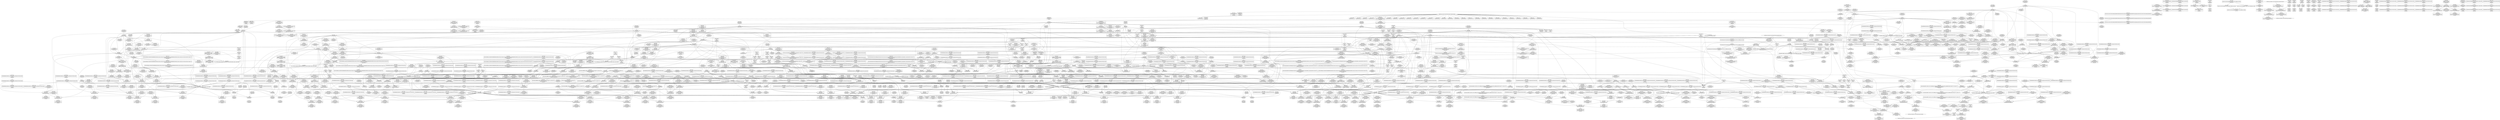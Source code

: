 digraph {
	CE0x446fb80 [shape=record,shape=Mrecord,label="{CE0x446fb80|__preempt_count_add:tmp|*SummSource*}"]
	CE0x4466790 [shape=record,shape=Mrecord,label="{CE0x4466790|current_sid:land.lhs.true|*SummSink*}"]
	CE0x4567450 [shape=record,shape=Mrecord,label="{CE0x4567450|i64*_getelementptr_inbounds_(_4_x_i64_,_4_x_i64_*___llvm_gcov_ctr129,_i64_0,_i64_2)|*Constant*|*SummSource*}"]
	CE0x44fc800 [shape=record,shape=Mrecord,label="{CE0x44fc800|rcu_read_unlock:do.body|*SummSource*}"]
	CE0x44b4670 [shape=record,shape=Mrecord,label="{CE0x44b4670|i64*_getelementptr_inbounds_(_11_x_i64_,_11_x_i64_*___llvm_gcov_ctr127,_i64_0,_i64_0)|*Constant*|*SummSource*}"]
	CE0x4451860 [shape=record,shape=Mrecord,label="{CE0x4451860|selinux_capget:call|security/selinux/hooks.c,1970}"]
	CE0x444b410 [shape=record,shape=Mrecord,label="{CE0x444b410|current_sid:tmp|*SummSource*}"]
	CE0x4454660 [shape=record,shape=Mrecord,label="{CE0x4454660|task_sid:tmp2}"]
	CE0x44b7ca0 [shape=record,shape=Mrecord,label="{CE0x44b7ca0|task_sid:tmp6|security/selinux/hooks.c,208|*SummSource*}"]
	CE0x44ec250 [shape=record,shape=Mrecord,label="{CE0x44ec250|rcu_read_unlock:tmp1|*SummSink*}"]
	CE0x4462bb0 [shape=record,shape=Mrecord,label="{CE0x4462bb0|VOIDTB_TE:_CE_0,4_}"]
	CE0x4487bc0 [shape=record,shape=Mrecord,label="{CE0x4487bc0|cred_sid:cred|Function::cred_sid&Arg::cred::|*SummSource*}"]
	CE0x44a5ad0 [shape=record,shape=Mrecord,label="{CE0x44a5ad0|GLOBAL:get_current|*Constant*}"]
	CE0x4469760 [shape=record,shape=Mrecord,label="{CE0x4469760|get_current:tmp4|./arch/x86/include/asm/current.h,14}"]
	CE0x446d9f0 [shape=record,shape=Mrecord,label="{CE0x446d9f0|current_sid:call|security/selinux/hooks.c,218|*SummSink*}"]
	CE0x44e8770 [shape=record,shape=Mrecord,label="{CE0x44e8770|rcu_read_unlock:tmp4|include/linux/rcupdate.h,933|*SummSink*}"]
	CE0x44645c0 [shape=record,shape=Mrecord,label="{CE0x44645c0|task_sid:tmp27|security/selinux/hooks.c,208}"]
	CE0x444a210 [shape=record,shape=Mrecord,label="{CE0x444a210|GLOBAL:__llvm_gcov_ctr125|Global_var:__llvm_gcov_ctr125}"]
	CE0x44c7c00 [shape=record,shape=Mrecord,label="{CE0x44c7c00|i32_0|*Constant*}"]
	CE0x45075b0 [shape=record,shape=Mrecord,label="{CE0x45075b0|rcu_lock_acquire:tmp2}"]
	CE0x445e800 [shape=record,shape=Mrecord,label="{CE0x445e800|i64*_getelementptr_inbounds_(_2_x_i64_,_2_x_i64_*___llvm_gcov_ctr136,_i64_0,_i64_1)|*Constant*}"]
	CE0x443ecb0 [shape=record,shape=Mrecord,label="{CE0x443ecb0|current_has_perm:entry|*SummSource*}"]
	CE0x4449d10 [shape=record,shape=Mrecord,label="{CE0x4449d10|i64_0|*Constant*}"]
	CE0x44abb80 [shape=record,shape=Mrecord,label="{CE0x44abb80|cred_sid:tmp1|*SummSource*}"]
	CE0x44b6af0 [shape=record,shape=Mrecord,label="{CE0x44b6af0|task_sid:if.then|*SummSource*}"]
	CE0x44f3d00 [shape=record,shape=Mrecord,label="{CE0x44f3d00|_ret_void,_!dbg_!27720|./arch/x86/include/asm/preempt.h,78}"]
	CE0x44c82a0 [shape=record,shape=Mrecord,label="{CE0x44c82a0|rcu_lock_acquire:tmp7|*SummSource*}"]
	CE0x4459e10 [shape=record,shape=Mrecord,label="{CE0x4459e10|%struct.common_audit_data*_null|*Constant*}"]
	CE0x4570a50 [shape=record,shape=Mrecord,label="{CE0x4570a50|__preempt_count_sub:tmp1}"]
	CE0x44be4b0 [shape=record,shape=Mrecord,label="{CE0x44be4b0|rcu_read_unlock:tmp22|include/linux/rcupdate.h,935|*SummSource*}"]
	CE0x44b0e10 [shape=record,shape=Mrecord,label="{CE0x44b0e10|task_sid:tobool4|security/selinux/hooks.c,208|*SummSink*}"]
	CE0x45678a0 [shape=record,shape=Mrecord,label="{CE0x45678a0|_call_void_mcount()_#3|*SummSource*}"]
	CE0x4531db0 [shape=record,shape=Mrecord,label="{CE0x4531db0|i64_ptrtoint_(i8*_blockaddress(_rcu_lock_release,_%__here)_to_i64)|*Constant*|*SummSink*}"]
	CE0x452bf40 [shape=record,shape=Mrecord,label="{CE0x452bf40|i64*_getelementptr_inbounds_(_4_x_i64_,_4_x_i64_*___llvm_gcov_ctr128,_i64_0,_i64_0)|*Constant*|*SummSource*}"]
	CE0x44473b0 [shape=record,shape=Mrecord,label="{CE0x44473b0|current_sid:tobool1|security/selinux/hooks.c,218|*SummSink*}"]
	CE0x444be70 [shape=record,shape=Mrecord,label="{CE0x444be70|current_has_perm:tsk|Function::current_has_perm&Arg::tsk::}"]
	CE0x444d3e0 [shape=record,shape=Mrecord,label="{CE0x444d3e0|current_sid:bb|*SummSink*}"]
	CE0x44a3550 [shape=record,shape=Mrecord,label="{CE0x44a3550|i64*_getelementptr_inbounds_(_11_x_i64_,_11_x_i64_*___llvm_gcov_ctr125,_i64_0,_i64_9)|*Constant*}"]
	CE0x44f6b20 [shape=record,shape=Mrecord,label="{CE0x44f6b20|rcu_read_lock:tmp7|include/linux/rcupdate.h,882|*SummSource*}"]
	CE0x446e180 [shape=record,shape=Mrecord,label="{CE0x446e180|i64*_getelementptr_inbounds_(_2_x_i64_,_2_x_i64_*___llvm_gcov_ctr136,_i64_0,_i64_0)|*Constant*}"]
	CE0x444cab0 [shape=record,shape=Mrecord,label="{CE0x444cab0|%struct.common_audit_data*_null|*Constant*|*SummSink*}"]
	CE0x44dc8e0 [shape=record,shape=Mrecord,label="{CE0x44dc8e0|rcu_read_lock:tobool|include/linux/rcupdate.h,882|*SummSource*}"]
	CE0x44a2800 [shape=record,shape=Mrecord,label="{CE0x44a2800|%struct.task_struct*_(%struct.task_struct**)*_asm_movq_%gs:$_1:P_,$0_,_r,im,_dirflag_,_fpsr_,_flags_}"]
	CE0x445f150 [shape=record,shape=Mrecord,label="{CE0x445f150|i64*_getelementptr_inbounds_(_6_x_i64_,_6_x_i64_*___llvm_gcov_ctr139,_i64_0,_i64_5)|*Constant*}"]
	CE0x452e2c0 [shape=record,shape=Mrecord,label="{CE0x452e2c0|__preempt_count_sub:tmp|*SummSource*}"]
	CE0x44845e0 [shape=record,shape=Mrecord,label="{CE0x44845e0|task_sid:tmp23|security/selinux/hooks.c,208}"]
	CE0x449f030 [shape=record,shape=Mrecord,label="{CE0x449f030|COLLAPSED:_GCMRE___llvm_gcov_ctr131_internal_global_2_x_i64_zeroinitializer:_elem_0:default:}"]
	CE0x4490d20 [shape=record,shape=Mrecord,label="{CE0x4490d20|i64*_getelementptr_inbounds_(_11_x_i64_,_11_x_i64_*___llvm_gcov_ctr125,_i64_0,_i64_8)|*Constant*}"]
	CE0x44414e0 [shape=record,shape=Mrecord,label="{CE0x44414e0|VOIDTB_TE:_CE_160,168_}"]
	CE0x449bd10 [shape=record,shape=Mrecord,label="{CE0x449bd10|0:_i8,_:_GCMR_task_sid.__warned_internal_global_i8_0,_section_.data.unlikely_,_align_1:_elem_0:default:}"]
	CE0x4443750 [shape=record,shape=Mrecord,label="{CE0x4443750|VOIDTB_TE:_CE_36,40_}"]
	CE0x446cb70 [shape=record,shape=Mrecord,label="{CE0x446cb70|task_sid:tmp27|security/selinux/hooks.c,208|*SummSource*}"]
	CE0x4562d90 [shape=record,shape=Mrecord,label="{CE0x4562d90|__preempt_count_sub:tmp5|./arch/x86/include/asm/preempt.h,77|*SummSource*}"]
	CE0x4445980 [shape=record,shape=Mrecord,label="{CE0x4445980|task_sid:entry|*SummSource*}"]
	CE0x445c150 [shape=record,shape=Mrecord,label="{CE0x445c150|i64*_getelementptr_inbounds_(_6_x_i64_,_6_x_i64_*___llvm_gcov_ctr139,_i64_0,_i64_4)|*Constant*|*SummSink*}"]
	CE0x4457a70 [shape=record,shape=Mrecord,label="{CE0x4457a70|current_has_perm:call2|security/selinux/hooks.c,1544|*SummSource*}"]
	CE0x449c7d0 [shape=record,shape=Mrecord,label="{CE0x449c7d0|i64_7|*Constant*|*SummSink*}"]
	CE0x44c9e80 [shape=record,shape=Mrecord,label="{CE0x44c9e80|i64*_getelementptr_inbounds_(_4_x_i64_,_4_x_i64_*___llvm_gcov_ctr130,_i64_0,_i64_0)|*Constant*|*SummSource*}"]
	CE0x449f3c0 [shape=record,shape=Mrecord,label="{CE0x449f3c0|GLOBAL:task_sid.__warned|Global_var:task_sid.__warned}"]
	CE0x44e4080 [shape=record,shape=Mrecord,label="{CE0x44e4080|cred_sid:bb}"]
	CE0x448bba0 [shape=record,shape=Mrecord,label="{CE0x448bba0|task_sid:call3|security/selinux/hooks.c,208|*SummSink*}"]
	CE0x45432c0 [shape=record,shape=Mrecord,label="{CE0x45432c0|__rcu_read_lock:tmp4|include/linux/rcupdate.h,239|*SummSource*}"]
	CE0x44be040 [shape=record,shape=Mrecord,label="{CE0x44be040|i64*_getelementptr_inbounds_(_4_x_i64_,_4_x_i64_*___llvm_gcov_ctr128,_i64_0,_i64_1)|*Constant*|*SummSink*}"]
	CE0x4472090 [shape=record,shape=Mrecord,label="{CE0x4472090|GLOBAL:lockdep_rcu_suspicious|*Constant*|*SummSource*}"]
	CE0x449cbe0 [shape=record,shape=Mrecord,label="{CE0x449cbe0|GLOBAL:current_task|Global_var:current_task}"]
	CE0x44e9650 [shape=record,shape=Mrecord,label="{CE0x44e9650|_call_void___preempt_count_sub(i32_1)_#10,_!dbg_!27715|include/linux/rcupdate.h,244|*SummSource*}"]
	CE0x4441580 [shape=record,shape=Mrecord,label="{CE0x4441580|VOIDTB_TE:_CE_168,176_}"]
	CE0x4468c20 [shape=record,shape=Mrecord,label="{CE0x4468c20|_call_void_mcount()_#3}"]
	CE0x44536e0 [shape=record,shape=Mrecord,label="{CE0x44536e0|task_sid:tmp19|security/selinux/hooks.c,208}"]
	CE0x44b0100 [shape=record,shape=Mrecord,label="{CE0x44b0100|task_sid:tobool|security/selinux/hooks.c,208|*SummSource*}"]
	CE0x44c3170 [shape=record,shape=Mrecord,label="{CE0x44c3170|__rcu_read_lock:tmp3}"]
	CE0x44facf0 [shape=record,shape=Mrecord,label="{CE0x44facf0|rcu_read_lock:tmp18|include/linux/rcupdate.h,882|*SummSource*}"]
	CE0x44a4330 [shape=record,shape=Mrecord,label="{CE0x44a4330|current_sid:tmp18|security/selinux/hooks.c,218|*SummSink*}"]
	CE0x443da20 [shape=record,shape=Mrecord,label="{CE0x443da20|selinux_capget:tmp|*SummSink*}"]
	CE0x4501c50 [shape=record,shape=Mrecord,label="{CE0x4501c50|i64*_getelementptr_inbounds_(_4_x_i64_,_4_x_i64_*___llvm_gcov_ctr128,_i64_0,_i64_3)|*Constant*|*SummSink*}"]
	CE0x44ffe40 [shape=record,shape=Mrecord,label="{CE0x44ffe40|__rcu_read_lock:tmp6|include/linux/rcupdate.h,240}"]
	CE0x44f3f00 [shape=record,shape=Mrecord,label="{CE0x44f3f00|__preempt_count_sub:val|Function::__preempt_count_sub&Arg::val::|*SummSource*}"]
	CE0x44f0160 [shape=record,shape=Mrecord,label="{CE0x44f0160|__preempt_count_add:entry|*SummSource*}"]
	CE0x44b4820 [shape=record,shape=Mrecord,label="{CE0x44b4820|i64*_getelementptr_inbounds_(_11_x_i64_,_11_x_i64_*___llvm_gcov_ctr127,_i64_0,_i64_0)|*Constant*|*SummSink*}"]
	CE0x443f240 [shape=record,shape=Mrecord,label="{CE0x443f240|selinux_capget:if.then}"]
	CE0x44b68d0 [shape=record,shape=Mrecord,label="{CE0x44b68d0|_call_void_mcount()_#3}"]
	CE0x4461f50 [shape=record,shape=Mrecord,label="{CE0x4461f50|current_has_perm:call1|security/selinux/hooks.c,1543}"]
	CE0x448f260 [shape=record,shape=Mrecord,label="{CE0x448f260|rcu_read_unlock:tmp16|include/linux/rcupdate.h,933}"]
	CE0x443e260 [shape=record,shape=Mrecord,label="{CE0x443e260|current_has_perm:tsk|Function::current_has_perm&Arg::tsk::|*SummSink*}"]
	CE0x447a5a0 [shape=record,shape=Mrecord,label="{CE0x447a5a0|selinux_capget:tmp7|security/selinux/hooks.c,1972|*SummSink*}"]
	CE0x44a99f0 [shape=record,shape=Mrecord,label="{CE0x44a99f0|cred_sid:tmp5|security/selinux/hooks.c,196}"]
	CE0x444f3d0 [shape=record,shape=Mrecord,label="{CE0x444f3d0|task_sid:bb|*SummSink*}"]
	CE0x448c2f0 [shape=record,shape=Mrecord,label="{CE0x448c2f0|rcu_read_lock:entry}"]
	CE0x44f4b90 [shape=record,shape=Mrecord,label="{CE0x44f4b90|i32_2|*Constant*|*SummSource*}"]
	CE0x44e2730 [shape=record,shape=Mrecord,label="{CE0x44e2730|rcu_read_lock:tmp20|include/linux/rcupdate.h,882}"]
	CE0x44ab720 [shape=record,shape=Mrecord,label="{CE0x44ab720|task_sid:tmp|*SummSink*}"]
	CE0x4563500 [shape=record,shape=Mrecord,label="{CE0x4563500|__preempt_count_sub:tmp2|*SummSink*}"]
	CE0x44cd270 [shape=record,shape=Mrecord,label="{CE0x44cd270|i64*_getelementptr_inbounds_(_4_x_i64_,_4_x_i64_*___llvm_gcov_ctr134,_i64_0,_i64_0)|*Constant*}"]
	CE0x4457960 [shape=record,shape=Mrecord,label="{CE0x4457960|current_has_perm:call2|security/selinux/hooks.c,1544}"]
	CE0x44ac5a0 [shape=record,shape=Mrecord,label="{CE0x44ac5a0|rcu_read_lock:tmp1|*SummSink*}"]
	CE0x44ec700 [shape=record,shape=Mrecord,label="{CE0x44ec700|i64*_getelementptr_inbounds_(_4_x_i64_,_4_x_i64_*___llvm_gcov_ctr128,_i64_0,_i64_3)|*Constant*|*SummSource*}"]
	CE0x445c2c0 [shape=record,shape=Mrecord,label="{CE0x445c2c0|selinux_capget:permitted|Function::selinux_capget&Arg::permitted::|*SummSource*}"]
	CE0x445e1f0 [shape=record,shape=Mrecord,label="{CE0x445e1f0|_ret_i32_%tmp24,_!dbg_!27742|security/selinux/hooks.c,220|*SummSink*}"]
	CE0x44e6bf0 [shape=record,shape=Mrecord,label="{CE0x44e6bf0|rcu_read_unlock:tmp2|*SummSource*}"]
	CE0x44cdaa0 [shape=record,shape=Mrecord,label="{CE0x44cdaa0|i64*_getelementptr_inbounds_(_4_x_i64_,_4_x_i64_*___llvm_gcov_ctr133,_i64_0,_i64_1)|*Constant*|*SummSource*}"]
	CE0x44f4ca0 [shape=record,shape=Mrecord,label="{CE0x44f4ca0|i64*_getelementptr_inbounds_(_4_x_i64_,_4_x_i64_*___llvm_gcov_ctr130,_i64_0,_i64_3)|*Constant*}"]
	CE0x44d44a0 [shape=record,shape=Mrecord,label="{CE0x44d44a0|void_(i32*,_i32,_i32*)*_asm_addl_$1,_%gs:$0_,_*m,ri,*m,_dirflag_,_fpsr_,_flags_}"]
	CE0x45700d0 [shape=record,shape=Mrecord,label="{CE0x45700d0|__preempt_count_add:do.end|*SummSink*}"]
	CE0x44ee590 [shape=record,shape=Mrecord,label="{CE0x44ee590|rcu_lock_acquire:tmp3|*SummSink*}"]
	CE0x44f26e0 [shape=record,shape=Mrecord,label="{CE0x44f26e0|rcu_read_unlock:tmp12|include/linux/rcupdate.h,933|*SummSink*}"]
	CE0x44871f0 [shape=record,shape=Mrecord,label="{CE0x44871f0|__rcu_read_unlock:tmp7|include/linux/rcupdate.h,245|*SummSource*}"]
	CE0x44f7c30 [shape=record,shape=Mrecord,label="{CE0x44f7c30|rcu_read_lock:tmp16|include/linux/rcupdate.h,882|*SummSink*}"]
	CE0x44f51d0 [shape=record,shape=Mrecord,label="{CE0x44f51d0|%struct.lockdep_map*_null|*Constant*}"]
	CE0x449bd80 [shape=record,shape=Mrecord,label="{CE0x449bd80|task_sid:tmp9|security/selinux/hooks.c,208|*SummSource*}"]
	CE0x44e36b0 [shape=record,shape=Mrecord,label="{CE0x44e36b0|rcu_read_lock:tmp22|include/linux/rcupdate.h,884}"]
	CE0x457ba60 [shape=record,shape=Mrecord,label="{CE0x457ba60|i32_0|*Constant*}"]
	CE0x446d4c0 [shape=record,shape=Mrecord,label="{CE0x446d4c0|GLOBAL:cred_sid|*Constant*|*SummSource*}"]
	CE0x446bf50 [shape=record,shape=Mrecord,label="{CE0x446bf50|get_current:tmp3|*SummSink*}"]
	CE0x45670c0 [shape=record,shape=Mrecord,label="{CE0x45670c0|__preempt_count_sub:tmp3|*SummSource*}"]
	CE0x446a1c0 [shape=record,shape=Mrecord,label="{CE0x446a1c0|task_sid:land.lhs.true|*SummSource*}"]
	CE0x4454f00 [shape=record,shape=Mrecord,label="{CE0x4454f00|current_sid:tobool|security/selinux/hooks.c,218|*SummSource*}"]
	CE0x44b6c50 [shape=record,shape=Mrecord,label="{CE0x44b6c50|task_sid:if.end|*SummSource*}"]
	CE0x44a15c0 [shape=record,shape=Mrecord,label="{CE0x44a15c0|task_sid:tmp16|security/selinux/hooks.c,208}"]
	CE0x44b0e80 [shape=record,shape=Mrecord,label="{CE0x44b0e80|i64_6|*Constant*}"]
	CE0x448fb80 [shape=record,shape=Mrecord,label="{CE0x448fb80|rcu_read_lock:tmp13|include/linux/rcupdate.h,882}"]
	CE0x4471200 [shape=record,shape=Mrecord,label="{CE0x4471200|i1_true|*Constant*|*SummSink*}"]
	CE0x44e82d0 [shape=record,shape=Mrecord,label="{CE0x44e82d0|__rcu_read_lock:tmp7|include/linux/rcupdate.h,240}"]
	CE0x4440420 [shape=record,shape=Mrecord,label="{CE0x4440420|current_has_perm:perms|Function::current_has_perm&Arg::perms::|*SummSink*}"]
	CE0x4502590 [shape=record,shape=Mrecord,label="{CE0x4502590|rcu_read_unlock:tobool1|include/linux/rcupdate.h,933}"]
	CE0x4440b00 [shape=record,shape=Mrecord,label="{CE0x4440b00|selinux_capget:return|*SummSink*}"]
	CE0x44dff30 [shape=record,shape=Mrecord,label="{CE0x44dff30|i64_5|*Constant*}"]
	CE0x44e50d0 [shape=record,shape=Mrecord,label="{CE0x44e50d0|cred_sid:sid|security/selinux/hooks.c,197|*SummSource*}"]
	CE0x44ee9e0 [shape=record,shape=Mrecord,label="{CE0x44ee9e0|GLOBAL:__llvm_gcov_ctr132|Global_var:__llvm_gcov_ctr132|*SummSink*}"]
	CE0x4448440 [shape=record,shape=Mrecord,label="{CE0x4448440|COLLAPSED:_GCMRE___llvm_gcov_ctr136_internal_global_2_x_i64_zeroinitializer:_elem_0:default:}"]
	CE0x456c640 [shape=record,shape=Mrecord,label="{CE0x456c640|__preempt_count_sub:tmp1|*SummSink*}"]
	CE0x44ad190 [shape=record,shape=Mrecord,label="{CE0x44ad190|task_sid:real_cred|security/selinux/hooks.c,208}"]
	CE0x4454e30 [shape=record,shape=Mrecord,label="{CE0x4454e30|current_sid:tobool|security/selinux/hooks.c,218|*SummSink*}"]
	CE0x44ae7c0 [shape=record,shape=Mrecord,label="{CE0x44ae7c0|task_sid:tmp}"]
	CE0x44a59a0 [shape=record,shape=Mrecord,label="{CE0x44a59a0|current_sid:call4|security/selinux/hooks.c,218|*SummSink*}"]
	CE0x44cd870 [shape=record,shape=Mrecord,label="{CE0x44cd870|rcu_lock_acquire:tmp5|include/linux/rcupdate.h,418}"]
	CE0x44c1610 [shape=record,shape=Mrecord,label="{CE0x44c1610|_ret_void,_!dbg_!27717|include/linux/rcupdate.h,245|*SummSink*}"]
	CE0x44a75f0 [shape=record,shape=Mrecord,label="{CE0x44a75f0|i32_22|*Constant*}"]
	CE0x4462d80 [shape=record,shape=Mrecord,label="{CE0x4462d80|_ret_i32_%retval.0,_!dbg_!27725|security/selinux/hooks.c,1975|*SummSource*}"]
	CE0x44c2650 [shape=record,shape=Mrecord,label="{CE0x44c2650|rcu_lock_release:tmp|*SummSource*}"]
	CE0x445ffb0 [shape=record,shape=Mrecord,label="{CE0x445ffb0|selinux_capget:entry}"]
	CE0x44a2fc0 [shape=record,shape=Mrecord,label="{CE0x44a2fc0|rcu_read_lock:tmp3}"]
	CE0x44b82b0 [shape=record,shape=Mrecord,label="{CE0x44b82b0|task_sid:tobool1|security/selinux/hooks.c,208}"]
	CE0x44a5df0 [shape=record,shape=Mrecord,label="{CE0x44a5df0|GLOBAL:get_current|*Constant*|*SummSource*}"]
	CE0x44d5dc0 [shape=record,shape=Mrecord,label="{CE0x44d5dc0|i64*_getelementptr_inbounds_(_4_x_i64_,_4_x_i64_*___llvm_gcov_ctr134,_i64_0,_i64_3)|*Constant*|*SummSource*}"]
	CE0x44e7fb0 [shape=record,shape=Mrecord,label="{CE0x44e7fb0|rcu_read_unlock:tmp14|include/linux/rcupdate.h,933|*SummSink*}"]
	CE0x44a3400 [shape=record,shape=Mrecord,label="{CE0x44a3400|task_sid:do.end6}"]
	CE0x44a7ec0 [shape=record,shape=Mrecord,label="{CE0x44a7ec0|current_sid:security|security/selinux/hooks.c,218}"]
	CE0x44b63e0 [shape=record,shape=Mrecord,label="{CE0x44b63e0|GLOBAL:__llvm_gcov_ctr126|Global_var:__llvm_gcov_ctr126}"]
	CE0x4452bf0 [shape=record,shape=Mrecord,label="{CE0x4452bf0|current_sid:tmp6|security/selinux/hooks.c,218}"]
	CE0x4506d40 [shape=record,shape=Mrecord,label="{CE0x4506d40|i32_934|*Constant*|*SummSink*}"]
	CE0x4451c90 [shape=record,shape=Mrecord,label="{CE0x4451c90|VOIDTB_TE:_CE:_elem_0:default:}"]
	CE0x44d2e90 [shape=record,shape=Mrecord,label="{CE0x44d2e90|__rcu_read_unlock:do.body|*SummSource*}"]
	CE0x44aa990 [shape=record,shape=Mrecord,label="{CE0x44aa990|current_sid:tmp24|security/selinux/hooks.c,220}"]
	CE0x44e9b50 [shape=record,shape=Mrecord,label="{CE0x44e9b50|__rcu_read_lock:tmp|*SummSink*}"]
	CE0x45757a0 [shape=record,shape=Mrecord,label="{CE0x45757a0|__preempt_count_sub:do.end|*SummSink*}"]
	CE0x44b7630 [shape=record,shape=Mrecord,label="{CE0x44b7630|__rcu_read_lock:tmp5|include/linux/rcupdate.h,239|*SummSink*}"]
	CE0x449c9d0 [shape=record,shape=Mrecord,label="{CE0x449c9d0|task_sid:tmp15|security/selinux/hooks.c,208}"]
	CE0x44db6a0 [shape=record,shape=Mrecord,label="{CE0x44db6a0|i32_0|*Constant*}"]
	CE0x44b9180 [shape=record,shape=Mrecord,label="{CE0x44b9180|i64_3|*Constant*}"]
	CE0x44a8a40 [shape=record,shape=Mrecord,label="{CE0x44a8a40|current_sid:tmp23|security/selinux/hooks.c,218|*SummSource*}"]
	CE0x44f8b70 [shape=record,shape=Mrecord,label="{CE0x44f8b70|_call_void_lockdep_rcu_suspicious(i8*_getelementptr_inbounds_(_25_x_i8_,_25_x_i8_*_.str45,_i32_0,_i32_0),_i32_883,_i8*_getelementptr_inbounds_(_42_x_i8_,_42_x_i8_*_.str46,_i32_0,_i32_0))_#10,_!dbg_!27728|include/linux/rcupdate.h,882|*SummSink*}"]
	CE0x44c8ee0 [shape=record,shape=Mrecord,label="{CE0x44c8ee0|i8*_undef|*Constant*|*SummSink*}"]
	CE0x4486a90 [shape=record,shape=Mrecord,label="{CE0x4486a90|__preempt_count_add:tmp3}"]
	CE0x44d5c40 [shape=record,shape=Mrecord,label="{CE0x44d5c40|i64*_getelementptr_inbounds_(_4_x_i64_,_4_x_i64_*___llvm_gcov_ctr134,_i64_0,_i64_3)|*Constant*}"]
	CE0x4438630 [shape=record,shape=Mrecord,label="{CE0x4438630|VOIDTB_TE:_CE_120,128_}"]
	CE0x44484b0 [shape=record,shape=Mrecord,label="{CE0x44484b0|current_has_perm:tmp|*SummSource*}"]
	CE0x4563d60 [shape=record,shape=Mrecord,label="{CE0x4563d60|__preempt_count_sub:tmp4|./arch/x86/include/asm/preempt.h,77}"]
	CE0x44b96b0 [shape=record,shape=Mrecord,label="{CE0x44b96b0|rcu_read_lock:if.end}"]
	CE0x4462660 [shape=record,shape=Mrecord,label="{CE0x4462660|current_sid:tmp1|*SummSource*}"]
	CE0x44f7900 [shape=record,shape=Mrecord,label="{CE0x44f7900|rcu_read_lock:tmp16|include/linux/rcupdate.h,882}"]
	CE0x44bd5b0 [shape=record,shape=Mrecord,label="{CE0x44bd5b0|task_sid:tmp10|security/selinux/hooks.c,208}"]
	CE0x44e8700 [shape=record,shape=Mrecord,label="{CE0x44e8700|rcu_read_unlock:tobool|include/linux/rcupdate.h,933|*SummSink*}"]
	CE0x44bbd60 [shape=record,shape=Mrecord,label="{CE0x44bbd60|rcu_read_unlock:tmp19|include/linux/rcupdate.h,933}"]
	CE0x44c7960 [shape=record,shape=Mrecord,label="{CE0x44c7960|_call_void_lock_acquire(%struct.lockdep_map*_%map,_i32_0,_i32_0,_i32_2,_i32_0,_%struct.lockdep_map*_null,_i64_ptrtoint_(i8*_blockaddress(_rcu_lock_acquire,_%__here)_to_i64))_#10,_!dbg_!27716|include/linux/rcupdate.h,418|*SummSource*}"]
	CE0x44390d0 [shape=record,shape=Mrecord,label="{CE0x44390d0|selinux_capget:if.then|*SummSource*}"]
	CE0x448bf40 [shape=record,shape=Mrecord,label="{CE0x448bf40|current_sid:tmp14|security/selinux/hooks.c,218|*SummSource*}"]
	CE0x444a9b0 [shape=record,shape=Mrecord,label="{CE0x444a9b0|task_sid:if.end|*SummSink*}"]
	CE0x44eac80 [shape=record,shape=Mrecord,label="{CE0x44eac80|__rcu_read_lock:tmp7|include/linux/rcupdate.h,240|*SummSink*}"]
	CE0x44b2760 [shape=record,shape=Mrecord,label="{CE0x44b2760|cred_sid:security|security/selinux/hooks.c,196}"]
	CE0x44f49f0 [shape=record,shape=Mrecord,label="{CE0x44f49f0|_call_void_mcount()_#3|*SummSink*}"]
	CE0x4469370 [shape=record,shape=Mrecord,label="{CE0x4469370|_call_void_mcount()_#3}"]
	CE0x4506ac0 [shape=record,shape=Mrecord,label="{CE0x4506ac0|i32_934|*Constant*|*SummSource*}"]
	CE0x4506870 [shape=record,shape=Mrecord,label="{CE0x4506870|i32_934|*Constant*}"]
	CE0x44f7da0 [shape=record,shape=Mrecord,label="{CE0x44f7da0|i64*_getelementptr_inbounds_(_11_x_i64_,_11_x_i64_*___llvm_gcov_ctr127,_i64_0,_i64_8)|*Constant*}"]
	CE0x4467d30 [shape=record,shape=Mrecord,label="{CE0x4467d30|current_sid:tmp8|security/selinux/hooks.c,218|*SummSource*}"]
	CE0x45011c0 [shape=record,shape=Mrecord,label="{CE0x45011c0|rcu_read_lock:tobool1|include/linux/rcupdate.h,882|*SummSource*}"]
	CE0x44575b0 [shape=record,shape=Mrecord,label="{CE0x44575b0|rcu_lock_acquire:__here|*SummSink*}"]
	CE0x44b4ff0 [shape=record,shape=Mrecord,label="{CE0x44b4ff0|GLOBAL:__rcu_read_lock|*Constant*}"]
	CE0x44eec20 [shape=record,shape=Mrecord,label="{CE0x44eec20|rcu_read_unlock:tmp5|include/linux/rcupdate.h,933|*SummSink*}"]
	CE0x44f3ff0 [shape=record,shape=Mrecord,label="{CE0x44f3ff0|rcu_read_unlock:do.end|*SummSink*}"]
	CE0x449d310 [shape=record,shape=Mrecord,label="{CE0x449d310|i64*_getelementptr_inbounds_(_2_x_i64_,_2_x_i64_*___llvm_gcov_ctr131,_i64_0,_i64_1)|*Constant*|*SummSink*}"]
	CE0x44fe1a0 [shape=record,shape=Mrecord,label="{CE0x44fe1a0|rcu_read_unlock:do.end}"]
	CE0x448f740 [shape=record,shape=Mrecord,label="{CE0x448f740|i64*_getelementptr_inbounds_(_11_x_i64_,_11_x_i64_*___llvm_gcov_ctr132,_i64_0,_i64_8)|*Constant*}"]
	CE0x4482430 [shape=record,shape=Mrecord,label="{CE0x4482430|i32_208|*Constant*|*SummSource*}"]
	CE0x44b3640 [shape=record,shape=Mrecord,label="{CE0x44b3640|COLLAPSED:_GCMRE___llvm_gcov_ctr127_internal_global_11_x_i64_zeroinitializer:_elem_0:default:}"]
	CE0x44b70a0 [shape=record,shape=Mrecord,label="{CE0x44b70a0|GLOBAL:__rcu_read_lock|*Constant*|*SummSink*}"]
	CE0x444b3a0 [shape=record,shape=Mrecord,label="{CE0x444b3a0|COLLAPSED:_GCMRE___llvm_gcov_ctr125_internal_global_11_x_i64_zeroinitializer:_elem_0:default:}"]
	CE0x444c610 [shape=record,shape=Mrecord,label="{CE0x444c610|avc_has_perm:requested|Function::avc_has_perm&Arg::requested::}"]
	CE0x4465540 [shape=record,shape=Mrecord,label="{CE0x4465540|current_sid:sid|security/selinux/hooks.c,220|*SummSource*}"]
	CE0x4459190 [shape=record,shape=Mrecord,label="{CE0x4459190|current_has_perm:tsk|Function::current_has_perm&Arg::tsk::|*SummSource*}"]
	CE0x4483a80 [shape=record,shape=Mrecord,label="{CE0x4483a80|task_sid:tmp20|security/selinux/hooks.c,208|*SummSource*}"]
	CE0x4541f20 [shape=record,shape=Mrecord,label="{CE0x4541f20|rcu_lock_release:__here|*SummSource*}"]
	CE0x44f28c0 [shape=record,shape=Mrecord,label="{CE0x44f28c0|__rcu_read_lock:tmp|*SummSource*}"]
	CE0x44a05b0 [shape=record,shape=Mrecord,label="{CE0x44a05b0|task_sid:tmp16|security/selinux/hooks.c,208|*SummSink*}"]
	CE0x44fae70 [shape=record,shape=Mrecord,label="{CE0x44fae70|rcu_read_lock:tmp18|include/linux/rcupdate.h,882|*SummSink*}"]
	CE0x444c2e0 [shape=record,shape=Mrecord,label="{CE0x444c2e0|i32_8192|*Constant*|*SummSource*}"]
	CE0x4466670 [shape=record,shape=Mrecord,label="{CE0x4466670|get_current:tmp1|*SummSink*}"]
	CE0x456ce20 [shape=record,shape=Mrecord,label="{CE0x456ce20|__preempt_count_sub:sub|./arch/x86/include/asm/preempt.h,77|*SummSource*}"]
	CE0x4459b70 [shape=record,shape=Mrecord,label="{CE0x4459b70|i16_2|*Constant*|*SummSource*}"]
	CE0x446b360 [shape=record,shape=Mrecord,label="{CE0x446b360|i64*_getelementptr_inbounds_(_11_x_i64_,_11_x_i64_*___llvm_gcov_ctr125,_i64_0,_i64_6)|*Constant*|*SummSink*}"]
	CE0x449dc20 [shape=record,shape=Mrecord,label="{CE0x449dc20|task_sid:tmp12|security/selinux/hooks.c,208|*SummSink*}"]
	CE0x44e6760 [shape=record,shape=Mrecord,label="{CE0x44e6760|rcu_read_unlock:if.end}"]
	CE0x44ca1e0 [shape=record,shape=Mrecord,label="{CE0x44ca1e0|__rcu_read_lock:tmp2|*SummSource*}"]
	CE0x44ac1e0 [shape=record,shape=Mrecord,label="{CE0x44ac1e0|task_sid:tmp4|*LoadInst*|security/selinux/hooks.c,208|*SummSink*}"]
	CE0x4461e30 [shape=record,shape=Mrecord,label="{CE0x4461e30|GLOBAL:task_sid|*Constant*}"]
	CE0x44f1380 [shape=record,shape=Mrecord,label="{CE0x44f1380|__rcu_read_unlock:tmp3|*SummSink*}"]
	CE0x446e790 [shape=record,shape=Mrecord,label="{CE0x446e790|i64*_getelementptr_inbounds_(_13_x_i64_,_13_x_i64_*___llvm_gcov_ctr126,_i64_0,_i64_11)|*Constant*}"]
	CE0x44c1d40 [shape=record,shape=Mrecord,label="{CE0x44c1d40|GLOBAL:lock_acquire|*Constant*|*SummSource*}"]
	CE0x4563490 [shape=record,shape=Mrecord,label="{CE0x4563490|__preempt_count_sub:tmp2|*SummSource*}"]
	CE0x45421c0 [shape=record,shape=Mrecord,label="{CE0x45421c0|rcu_lock_acquire:tmp|*SummSource*}"]
	CE0x44385a0 [shape=record,shape=Mrecord,label="{CE0x44385a0|VOIDTB_TE:_CE_112,120_}"]
	CE0x44593a0 [shape=record,shape=Mrecord,label="{CE0x44593a0|avc_has_perm:ssid|Function::avc_has_perm&Arg::ssid::|*SummSource*}"]
	CE0x446e800 [shape=record,shape=Mrecord,label="{CE0x446e800|task_sid:tmp25|security/selinux/hooks.c,208}"]
	CE0x44e04a0 [shape=record,shape=Mrecord,label="{CE0x44e04a0|rcu_read_lock:tmp10|include/linux/rcupdate.h,882}"]
	CE0x4449090 [shape=record,shape=Mrecord,label="{CE0x4449090|i64*_getelementptr_inbounds_(_11_x_i64_,_11_x_i64_*___llvm_gcov_ctr125,_i64_0,_i64_1)|*Constant*|*SummSink*}"]
	CE0x443d5f0 [shape=record,shape=Mrecord,label="{CE0x443d5f0|i64*_getelementptr_inbounds_(_6_x_i64_,_6_x_i64_*___llvm_gcov_ctr139,_i64_0,_i64_0)|*Constant*}"]
	CE0x44898c0 [shape=record,shape=Mrecord,label="{CE0x44898c0|i64*_getelementptr_inbounds_(_2_x_i64_,_2_x_i64_*___llvm_gcov_ctr98,_i64_0,_i64_0)|*Constant*|*SummSource*}"]
	CE0x449d040 [shape=record,shape=Mrecord,label="{CE0x449d040|task_sid:tmp1|*SummSink*}"]
	CE0x4502da0 [shape=record,shape=Mrecord,label="{CE0x4502da0|rcu_read_unlock:tmp10|include/linux/rcupdate.h,933}"]
	CE0x443e910 [shape=record,shape=Mrecord,label="{CE0x443e910|selinux_capget:call|security/selinux/hooks.c,1970|*SummSink*}"]
	CE0x44c36c0 [shape=record,shape=Mrecord,label="{CE0x44c36c0|i64*_getelementptr_inbounds_(_4_x_i64_,_4_x_i64_*___llvm_gcov_ctr128,_i64_0,_i64_0)|*Constant*}"]
	CE0x44637e0 [shape=record,shape=Mrecord,label="{CE0x44637e0|VOIDTB_TE:_CE_80,88_}"]
	CE0x4440c60 [shape=record,shape=Mrecord,label="{CE0x4440c60|i64_2|*Constant*|*SummSink*}"]
	CE0x44460b0 [shape=record,shape=Mrecord,label="{CE0x44460b0|i64*_getelementptr_inbounds_(_6_x_i64_,_6_x_i64_*___llvm_gcov_ctr139,_i64_0,_i64_0)|*Constant*|*SummSink*}"]
	CE0x44eff90 [shape=record,shape=Mrecord,label="{CE0x44eff90|GLOBAL:__preempt_count_add|*Constant*|*SummSink*}"]
	CE0x4487d00 [shape=record,shape=Mrecord,label="{CE0x4487d00|_ret_i32_%tmp6,_!dbg_!27716|security/selinux/hooks.c,197}"]
	CE0x44f4fe0 [shape=record,shape=Mrecord,label="{CE0x44f4fe0|i32_2|*Constant*|*SummSink*}"]
	CE0x44b9110 [shape=record,shape=Mrecord,label="{CE0x44b9110|i64_2|*Constant*}"]
	CE0x4542150 [shape=record,shape=Mrecord,label="{CE0x4542150|COLLAPSED:_GCMRE___llvm_gcov_ctr130_internal_global_4_x_i64_zeroinitializer:_elem_0:default:}"]
	CE0x44c9800 [shape=record,shape=Mrecord,label="{CE0x44c9800|__rcu_read_lock:tmp1|*SummSource*}"]
	CE0x44a4460 [shape=record,shape=Mrecord,label="{CE0x44a4460|current_sid:tmp19|security/selinux/hooks.c,218}"]
	CE0x44e1370 [shape=record,shape=Mrecord,label="{CE0x44e1370|rcu_read_unlock:call3|include/linux/rcupdate.h,933|*SummSink*}"]
	CE0x444f2e0 [shape=record,shape=Mrecord,label="{CE0x444f2e0|task_sid:bb|*SummSource*}"]
	CE0x44bdec0 [shape=record,shape=Mrecord,label="{CE0x44bdec0|i64*_getelementptr_inbounds_(_4_x_i64_,_4_x_i64_*___llvm_gcov_ctr128,_i64_0,_i64_1)|*Constant*|*SummSource*}"]
	CE0x44cba30 [shape=record,shape=Mrecord,label="{CE0x44cba30|i64*_getelementptr_inbounds_(_4_x_i64_,_4_x_i64_*___llvm_gcov_ctr134,_i64_0,_i64_1)|*Constant*|*SummSink*}"]
	CE0x444a580 [shape=record,shape=Mrecord,label="{CE0x444a580|VOIDTB_TE:_CE_8,16_}"]
	CE0x4479270 [shape=record,shape=Mrecord,label="{CE0x4479270|selinux_capget:tmp9|security/selinux/hooks.c,1974|*SummSource*}"]
	CE0x4488540 [shape=record,shape=Mrecord,label="{CE0x4488540|_call_void_rcu_read_unlock()_#10,_!dbg_!27748|security/selinux/hooks.c,209}"]
	CE0x4468740 [shape=record,shape=Mrecord,label="{CE0x4468740|_call_void_rcu_read_lock()_#10,_!dbg_!27712|security/selinux/hooks.c,207}"]
	CE0x44fdd00 [shape=record,shape=Mrecord,label="{CE0x44fdd00|cred_sid:tmp4|*LoadInst*|security/selinux/hooks.c,196|*SummSource*}"]
	CE0x4459ca0 [shape=record,shape=Mrecord,label="{CE0x4459ca0|i16_2|*Constant*|*SummSink*}"]
	CE0x4483c70 [shape=record,shape=Mrecord,label="{CE0x4483c70|task_sid:tmp20|security/selinux/hooks.c,208|*SummSink*}"]
	CE0x448fdc0 [shape=record,shape=Mrecord,label="{CE0x448fdc0|rcu_read_lock:tmp13|include/linux/rcupdate.h,882|*SummSource*}"]
	CE0x44b0340 [shape=record,shape=Mrecord,label="{CE0x44b0340|task_sid:tmp5|security/selinux/hooks.c,208}"]
	CE0x44e93d0 [shape=record,shape=Mrecord,label="{CE0x44e93d0|rcu_read_unlock:tmp17|include/linux/rcupdate.h,933|*SummSource*}"]
	CE0x44e3150 [shape=record,shape=Mrecord,label="{CE0x44e3150|rcu_read_lock:tmp21|include/linux/rcupdate.h,884|*SummSource*}"]
	CE0x44b0630 [shape=record,shape=Mrecord,label="{CE0x44b0630|cred_sid:tmp2|*SummSink*}"]
	CE0x44e4400 [shape=record,shape=Mrecord,label="{CE0x44e4400|i64*_getelementptr_inbounds_(_11_x_i64_,_11_x_i64_*___llvm_gcov_ctr127,_i64_0,_i64_9)|*Constant*}"]
	CE0x448fcf0 [shape=record,shape=Mrecord,label="{CE0x448fcf0|rcu_read_lock:tmp14|include/linux/rcupdate.h,882}"]
	CE0x4567e30 [shape=record,shape=Mrecord,label="{CE0x4567e30|i64*_getelementptr_inbounds_(_4_x_i64_,_4_x_i64_*___llvm_gcov_ctr135,_i64_0,_i64_3)|*Constant*|*SummSink*}"]
	CE0x4465f00 [shape=record,shape=Mrecord,label="{CE0x4465f00|selinux_capget:tmp11|security/selinux/hooks.c,1975|*SummSink*}"]
	CE0x44691c0 [shape=record,shape=Mrecord,label="{CE0x44691c0|current_sid:tmp3|*SummSource*}"]
	CE0x4450a80 [shape=record,shape=Mrecord,label="{CE0x4450a80|task_sid:task|Function::task_sid&Arg::task::|*SummSink*}"]
	CE0x4473a30 [shape=record,shape=Mrecord,label="{CE0x4473a30|i32_218|*Constant*|*SummSink*}"]
	CE0x44b0270 [shape=record,shape=Mrecord,label="{CE0x44b0270|task_sid:tobool|security/selinux/hooks.c,208|*SummSink*}"]
	CE0x4461230 [shape=record,shape=Mrecord,label="{CE0x4461230|current_sid:tmp10|security/selinux/hooks.c,218|*SummSource*}"]
	CE0x44444c0 [shape=record,shape=Mrecord,label="{CE0x44444c0|selinux_capget:tmp2|security/selinux/hooks.c,1971|*SummSink*}"]
	CE0x4462eb0 [shape=record,shape=Mrecord,label="{CE0x4462eb0|_ret_i32_%retval.0,_!dbg_!27725|security/selinux/hooks.c,1975|*SummSink*}"]
	CE0x4489520 [shape=record,shape=Mrecord,label="{CE0x4489520|get_current:bb|*SummSink*}"]
	CE0x446c570 [shape=record,shape=Mrecord,label="{CE0x446c570|current_sid:bb|*SummSource*}"]
	CE0x444bcd0 [shape=record,shape=Mrecord,label="{CE0x444bcd0|GLOBAL:current_has_perm|*Constant*|*SummSink*}"]
	CE0x44893e0 [shape=record,shape=Mrecord,label="{CE0x44893e0|get_current:tmp}"]
	CE0x44bdd90 [shape=record,shape=Mrecord,label="{CE0x44bdd90|rcu_read_lock:do.end}"]
	CE0x44746e0 [shape=record,shape=Mrecord,label="{CE0x44746e0|GLOBAL:current_sid|*Constant*|*SummSource*}"]
	CE0x44a0970 [shape=record,shape=Mrecord,label="{CE0x44a0970|task_sid:tmp17|security/selinux/hooks.c,208|*SummSource*}"]
	CE0x456bd70 [shape=record,shape=Mrecord,label="{CE0x456bd70|__rcu_read_unlock:do.body|*SummSink*}"]
	CE0x44e7840 [shape=record,shape=Mrecord,label="{CE0x44e7840|_ret_void,_!dbg_!27719|./arch/x86/include/asm/preempt.h,73|*SummSink*}"]
	CE0x45696d0 [shape=record,shape=Mrecord,label="{CE0x45696d0|__preempt_count_sub:tmp4|./arch/x86/include/asm/preempt.h,77|*SummSink*}"]
	CE0x44eeda0 [shape=record,shape=Mrecord,label="{CE0x44eeda0|rcu_lock_acquire:tmp3}"]
	CE0x44d2ad0 [shape=record,shape=Mrecord,label="{CE0x44d2ad0|__preempt_count_add:tmp5|./arch/x86/include/asm/preempt.h,72|*SummSink*}"]
	CE0x4489b20 [shape=record,shape=Mrecord,label="{CE0x4489b20|__rcu_read_lock:entry|*SummSink*}"]
	CE0x44ab790 [shape=record,shape=Mrecord,label="{CE0x44ab790|task_sid:tmp1}"]
	CE0x44e01b0 [shape=record,shape=Mrecord,label="{CE0x44e01b0|i64_4|*Constant*}"]
	CE0x4531a70 [shape=record,shape=Mrecord,label="{CE0x4531a70|i64*_getelementptr_inbounds_(_4_x_i64_,_4_x_i64_*___llvm_gcov_ctr133,_i64_0,_i64_3)|*Constant*}"]
	CE0x4447120 [shape=record,shape=Mrecord,label="{CE0x4447120|_call_void_mcount()_#3|*SummSource*}"]
	CE0x4463020 [shape=record,shape=Mrecord,label="{CE0x4463020|current_has_perm:bb|*SummSource*}"]
	CE0x4542c30 [shape=record,shape=Mrecord,label="{CE0x4542c30|__rcu_read_lock:do.end|*SummSink*}"]
	CE0x44c3800 [shape=record,shape=Mrecord,label="{CE0x44c3800|__rcu_read_lock:tmp}"]
	CE0x454b930 [shape=record,shape=Mrecord,label="{CE0x454b930|_call_void_mcount()_#3|*SummSink*}"]
	CE0x44ea7c0 [shape=record,shape=Mrecord,label="{CE0x44ea7c0|_call_void_mcount()_#3|*SummSink*}"]
	CE0x44af0b0 [shape=record,shape=Mrecord,label="{CE0x44af0b0|task_sid:tobool|security/selinux/hooks.c,208}"]
	CE0x4450a10 [shape=record,shape=Mrecord,label="{CE0x4450a10|task_sid:task|Function::task_sid&Arg::task::|*SummSource*}"]
	CE0x4449df0 [shape=record,shape=Mrecord,label="{CE0x4449df0|current_sid:tmp4|security/selinux/hooks.c,218}"]
	CE0x4483f80 [shape=record,shape=Mrecord,label="{CE0x4483f80|task_sid:tmp21|security/selinux/hooks.c,208|*SummSource*}"]
	CE0x44ff990 [shape=record,shape=Mrecord,label="{CE0x44ff990|rcu_read_lock:tmp2|*SummSource*}"]
	CE0x44f2850 [shape=record,shape=Mrecord,label="{CE0x44f2850|rcu_read_unlock:call3|include/linux/rcupdate.h,933}"]
	CE0x44bfd90 [shape=record,shape=Mrecord,label="{CE0x44bfd90|GLOBAL:__rcu_read_unlock|*Constant*}"]
	CE0x4452330 [shape=record,shape=Mrecord,label="{CE0x4452330|current_has_perm:call|security/selinux/hooks.c,1542|*SummSink*}"]
	CE0x44ee420 [shape=record,shape=Mrecord,label="{CE0x44ee420|i64*_getelementptr_inbounds_(_11_x_i64_,_11_x_i64_*___llvm_gcov_ctr132,_i64_0,_i64_1)|*Constant*|*SummSink*}"]
	CE0x4463670 [shape=record,shape=Mrecord,label="{CE0x4463670|VOIDTB_TE:_CE_56,64_}"]
	CE0x4491220 [shape=record,shape=Mrecord,label="{CE0x4491220|current_sid:tmp15|security/selinux/hooks.c,218|*SummSink*}"]
	CE0x4483320 [shape=record,shape=Mrecord,label="{CE0x4483320|i64*_getelementptr_inbounds_(_13_x_i64_,_13_x_i64_*___llvm_gcov_ctr126,_i64_0,_i64_9)|*Constant*|*SummSink*}"]
	CE0x4487050 [shape=record,shape=Mrecord,label="{CE0x4487050|__preempt_count_add:do.end}"]
	CE0x4507200 [shape=record,shape=Mrecord,label="{CE0x4507200|i8*_getelementptr_inbounds_(_44_x_i8_,_44_x_i8_*_.str47,_i32_0,_i32_0)|*Constant*}"]
	CE0x4443650 [shape=record,shape=Mrecord,label="{CE0x4443650|VOIDTB_TE:_CE_28,32_}"]
	CE0x44a7b10 [shape=record,shape=Mrecord,label="{CE0x44a7b10|i32_22|*Constant*|*SummSink*}"]
	CE0x44e2a40 [shape=record,shape=Mrecord,label="{CE0x44e2a40|rcu_read_lock:tmp20|include/linux/rcupdate.h,882|*SummSink*}"]
	CE0x448f4a0 [shape=record,shape=Mrecord,label="{CE0x448f4a0|rcu_read_unlock:tmp16|include/linux/rcupdate.h,933|*SummSource*}"]
	CE0x448ab30 [shape=record,shape=Mrecord,label="{CE0x448ab30|i64*_getelementptr_inbounds_(_13_x_i64_,_13_x_i64_*___llvm_gcov_ctr126,_i64_0,_i64_0)|*Constant*|*SummSource*}"]
	CE0x4488320 [shape=record,shape=Mrecord,label="{CE0x4488320|GLOBAL:rcu_read_unlock|*Constant*}"]
	CE0x4473240 [shape=record,shape=Mrecord,label="{CE0x4473240|rcu_read_lock:tmp11|include/linux/rcupdate.h,882|*SummSink*}"]
	CE0x44613b0 [shape=record,shape=Mrecord,label="{CE0x44613b0|current_sid:tmp10|security/selinux/hooks.c,218|*SummSink*}"]
	CE0x4471c00 [shape=record,shape=Mrecord,label="{CE0x4471c00|_call_void_lockdep_rcu_suspicious(i8*_getelementptr_inbounds_(_25_x_i8_,_25_x_i8_*_.str3,_i32_0,_i32_0),_i32_218,_i8*_getelementptr_inbounds_(_45_x_i8_,_45_x_i8_*_.str12,_i32_0,_i32_0))_#10,_!dbg_!27727|security/selinux/hooks.c,218|*SummSource*}"]
	CE0x44f34d0 [shape=record,shape=Mrecord,label="{CE0x44f34d0|rcu_read_unlock:tmp15|include/linux/rcupdate.h,933|*SummSource*}"]
	CE0x4458b40 [shape=record,shape=Mrecord,label="{CE0x4458b40|current_has_perm:call|security/selinux/hooks.c,1542}"]
	CE0x4467ea0 [shape=record,shape=Mrecord,label="{CE0x4467ea0|current_sid:tobool1|security/selinux/hooks.c,218}"]
	CE0x44c25e0 [shape=record,shape=Mrecord,label="{CE0x44c25e0|COLLAPSED:_GCMRE___llvm_gcov_ctr133_internal_global_4_x_i64_zeroinitializer:_elem_0:default:}"]
	CE0x4543a00 [shape=record,shape=Mrecord,label="{CE0x4543a00|rcu_lock_release:tmp2|*SummSource*}"]
	CE0x449d700 [shape=record,shape=Mrecord,label="{CE0x449d700|task_sid:tmp11|security/selinux/hooks.c,208|*SummSource*}"]
	CE0x44edf40 [shape=record,shape=Mrecord,label="{CE0x44edf40|__preempt_count_add:entry|*SummSink*}"]
	CE0x4470eb0 [shape=record,shape=Mrecord,label="{CE0x4470eb0|i1_true|*Constant*}"]
	CE0x449c5a0 [shape=record,shape=Mrecord,label="{CE0x449c5a0|task_sid:tmp14|security/selinux/hooks.c,208|*SummSink*}"]
	CE0x4439530 [shape=record,shape=Mrecord,label="{CE0x4439530|current_has_perm:perms|Function::current_has_perm&Arg::perms::|*SummSource*}"]
	CE0x44918d0 [shape=record,shape=Mrecord,label="{CE0x44918d0|current_sid:tmp16|security/selinux/hooks.c,218|*SummSink*}"]
	CE0x44a8de0 [shape=record,shape=Mrecord,label="{CE0x44a8de0|i32_1|*Constant*}"]
	CE0x4473850 [shape=record,shape=Mrecord,label="{CE0x4473850|rcu_read_lock:call3|include/linux/rcupdate.h,882}"]
	CE0x44ef9b0 [shape=record,shape=Mrecord,label="{CE0x44ef9b0|rcu_read_unlock:tmp6|include/linux/rcupdate.h,933}"]
	CE0x44cc520 [shape=record,shape=Mrecord,label="{CE0x44cc520|i64*_getelementptr_inbounds_(_4_x_i64_,_4_x_i64_*___llvm_gcov_ctr129,_i64_0,_i64_3)|*Constant*}"]
	CE0x44826b0 [shape=record,shape=Mrecord,label="{CE0x44826b0|i32_208|*Constant*|*SummSink*}"]
	CE0x454ba50 [shape=record,shape=Mrecord,label="{CE0x454ba50|i64*_getelementptr_inbounds_(_4_x_i64_,_4_x_i64_*___llvm_gcov_ctr133,_i64_0,_i64_2)|*Constant*}"]
	CE0x4500840 [shape=record,shape=Mrecord,label="{CE0x4500840|rcu_read_lock:do.end|*SummSink*}"]
	CE0x44fc720 [shape=record,shape=Mrecord,label="{CE0x44fc720|rcu_read_unlock:do.body}"]
	CE0x457bb60 [shape=record,shape=Mrecord,label="{CE0x457bb60|i64*_getelementptr_inbounds_(_4_x_i64_,_4_x_i64_*___llvm_gcov_ctr135,_i64_0,_i64_1)|*Constant*|*SummSink*}"]
	CE0x4452d60 [shape=record,shape=Mrecord,label="{CE0x4452d60|current_sid:tmp5|security/selinux/hooks.c,218|*SummSink*}"]
	CE0x44ad550 [shape=record,shape=Mrecord,label="{CE0x44ad550|_call_void_mcount()_#3|*SummSink*}"]
	CE0x448ec80 [shape=record,shape=Mrecord,label="{CE0x448ec80|rcu_read_lock:call3|include/linux/rcupdate.h,882|*SummSink*}"]
	CE0x443f500 [shape=record,shape=Mrecord,label="{CE0x443f500|i32_0|*Constant*}"]
	CE0x45756c0 [shape=record,shape=Mrecord,label="{CE0x45756c0|__preempt_count_sub:do.body}"]
	CE0x44fb290 [shape=record,shape=Mrecord,label="{CE0x44fb290|_call_void_lockdep_rcu_suspicious(i8*_getelementptr_inbounds_(_25_x_i8_,_25_x_i8_*_.str45,_i32_0,_i32_0),_i32_883,_i8*_getelementptr_inbounds_(_42_x_i8_,_42_x_i8_*_.str46,_i32_0,_i32_0))_#10,_!dbg_!27728|include/linux/rcupdate.h,882}"]
	CE0x446ecd0 [shape=record,shape=Mrecord,label="{CE0x446ecd0|i8*_undef|*Constant*}"]
	CE0x4484a40 [shape=record,shape=Mrecord,label="{CE0x4484a40|task_sid:tmp22|security/selinux/hooks.c,208|*SummSource*}"]
	CE0x44d3120 [shape=record,shape=Mrecord,label="{CE0x44d3120|__preempt_count_add:tmp5|./arch/x86/include/asm/preempt.h,72|*SummSource*}"]
	CE0x44e4470 [shape=record,shape=Mrecord,label="{CE0x44e4470|i64*_getelementptr_inbounds_(_11_x_i64_,_11_x_i64_*___llvm_gcov_ctr127,_i64_0,_i64_9)|*Constant*|*SummSource*}"]
	CE0x444b330 [shape=record,shape=Mrecord,label="{CE0x444b330|current_sid:tmp}"]
	CE0x4488b20 [shape=record,shape=Mrecord,label="{CE0x4488b20|GLOBAL:rcu_read_unlock|*Constant*|*SummSource*}"]
	CE0x4540030 [shape=record,shape=Mrecord,label="{CE0x4540030|i64*_getelementptr_inbounds_(_4_x_i64_,_4_x_i64_*___llvm_gcov_ctr134,_i64_0,_i64_2)|*Constant*|*SummSink*}"]
	CE0x45038a0 [shape=record,shape=Mrecord,label="{CE0x45038a0|rcu_read_unlock:tmp9|include/linux/rcupdate.h,933|*SummSink*}"]
	CE0x44f2ce0 [shape=record,shape=Mrecord,label="{CE0x44f2ce0|__rcu_read_lock:tmp5|include/linux/rcupdate.h,239}"]
	CE0x44fba40 [shape=record,shape=Mrecord,label="{CE0x44fba40|_call_void_rcu_lock_acquire(%struct.lockdep_map*_rcu_lock_map)_#10,_!dbg_!27711|include/linux/rcupdate.h,881|*SummSink*}"]
	CE0x44e7e80 [shape=record,shape=Mrecord,label="{CE0x44e7e80|rcu_read_unlock:tmp14|include/linux/rcupdate.h,933|*SummSource*}"]
	CE0x448bd70 [shape=record,shape=Mrecord,label="{CE0x448bd70|current_sid:tmp14|security/selinux/hooks.c,218}"]
	CE0x444e5c0 [shape=record,shape=Mrecord,label="{CE0x444e5c0|current_sid:tmp12|security/selinux/hooks.c,218|*SummSource*}"]
	CE0x44a5f70 [shape=record,shape=Mrecord,label="{CE0x44a5f70|GLOBAL:get_current|*Constant*|*SummSink*}"]
	CE0x44c1490 [shape=record,shape=Mrecord,label="{CE0x44c1490|GLOBAL:rcu_lock_release|*Constant*}"]
	CE0x4450f90 [shape=record,shape=Mrecord,label="{CE0x4450f90|current_has_perm:call2|security/selinux/hooks.c,1544|*SummSink*}"]
	CE0x44679c0 [shape=record,shape=Mrecord,label="{CE0x44679c0|rcu_read_lock:bb|*SummSource*}"]
	CE0x444e740 [shape=record,shape=Mrecord,label="{CE0x444e740|current_sid:tmp12|security/selinux/hooks.c,218|*SummSink*}"]
	CE0x448a880 [shape=record,shape=Mrecord,label="{CE0x448a880|current_sid:land.lhs.true2}"]
	CE0x44a09e0 [shape=record,shape=Mrecord,label="{CE0x44a09e0|task_sid:tmp17|security/selinux/hooks.c,208|*SummSink*}"]
	CE0x44f5ea0 [shape=record,shape=Mrecord,label="{CE0x44f5ea0|GLOBAL:__llvm_gcov_ctr132|Global_var:__llvm_gcov_ctr132|*SummSource*}"]
	CE0x4486c80 [shape=record,shape=Mrecord,label="{CE0x4486c80|__rcu_read_unlock:tmp6|include/linux/rcupdate.h,245|*SummSource*}"]
	CE0x45698f0 [shape=record,shape=Mrecord,label="{CE0x45698f0|__preempt_count_add:bb|*SummSink*}"]
	CE0x44894b0 [shape=record,shape=Mrecord,label="{CE0x44894b0|get_current:bb|*SummSource*}"]
	CE0x44c1780 [shape=record,shape=Mrecord,label="{CE0x44c1780|__rcu_read_lock:bb|*SummSource*}"]
	CE0x449d840 [shape=record,shape=Mrecord,label="{CE0x449d840|task_sid:tmp13|security/selinux/hooks.c,208}"]
	CE0x44ae2b0 [shape=record,shape=Mrecord,label="{CE0x44ae2b0|task_sid:call|security/selinux/hooks.c,208|*SummSink*}"]
	CE0x4575730 [shape=record,shape=Mrecord,label="{CE0x4575730|__preempt_count_sub:do.body|*SummSource*}"]
	CE0x4438b80 [shape=record,shape=Mrecord,label="{CE0x4438b80|current_has_perm:entry|*SummSink*}"]
	CE0x44dfdc0 [shape=record,shape=Mrecord,label="{CE0x44dfdc0|rcu_read_lock:tmp8|include/linux/rcupdate.h,882}"]
	CE0x44a4da0 [shape=record,shape=Mrecord,label="{CE0x44a4da0|current_sid:tmp20|security/selinux/hooks.c,218}"]
	CE0x44e4b40 [shape=record,shape=Mrecord,label="{CE0x44e4b40|i64*_getelementptr_inbounds_(_2_x_i64_,_2_x_i64_*___llvm_gcov_ctr131,_i64_0,_i64_0)|*Constant*}"]
	CE0x44f2120 [shape=record,shape=Mrecord,label="{CE0x44f2120|rcu_lock_acquire:tmp7}"]
	CE0x448ad10 [shape=record,shape=Mrecord,label="{CE0x448ad10|i64*_getelementptr_inbounds_(_13_x_i64_,_13_x_i64_*___llvm_gcov_ctr126,_i64_0,_i64_0)|*Constant*|*SummSink*}"]
	CE0x4482c30 [shape=record,shape=Mrecord,label="{CE0x4482c30|i8*_getelementptr_inbounds_(_41_x_i8_,_41_x_i8_*_.str44,_i32_0,_i32_0)|*Constant*|*SummSource*}"]
	CE0x44e1ae0 [shape=record,shape=Mrecord,label="{CE0x44e1ae0|get_current:tmp4|./arch/x86/include/asm/current.h,14|*SummSink*}"]
	CE0x44bbe40 [shape=record,shape=Mrecord,label="{CE0x44bbe40|rcu_read_unlock:tmp19|include/linux/rcupdate.h,933|*SummSink*}"]
	CE0x44f4230 [shape=record,shape=Mrecord,label="{CE0x44f4230|rcu_read_unlock:bb|*SummSource*}"]
	CE0x44438a0 [shape=record,shape=Mrecord,label="{CE0x44438a0|VOIDTB_TE:_CE_48,52_}"]
	CE0x4469550 [shape=record,shape=Mrecord,label="{CE0x4469550|i64*_getelementptr_inbounds_(_2_x_i64_,_2_x_i64_*___llvm_gcov_ctr98,_i64_0,_i64_0)|*Constant*|*SummSink*}"]
	CE0x446d7f0 [shape=record,shape=Mrecord,label="{CE0x446d7f0|i64_4|*Constant*|*SummSource*}"]
	CE0x4464ec0 [shape=record,shape=Mrecord,label="{CE0x4464ec0|current_has_perm:tmp2|*SummSource*}"]
	CE0x444fe90 [shape=record,shape=Mrecord,label="{CE0x444fe90|current_sid:land.lhs.true}"]
	CE0x44a9320 [shape=record,shape=Mrecord,label="{CE0x44a9320|current_sid:sid|security/selinux/hooks.c,220|*SummSink*}"]
	CE0x44bd390 [shape=record,shape=Mrecord,label="{CE0x44bd390|task_sid:tobool1|security/selinux/hooks.c,208|*SummSource*}"]
	CE0x456cc30 [shape=record,shape=Mrecord,label="{CE0x456cc30|__preempt_count_sub:sub|./arch/x86/include/asm/preempt.h,77}"]
	CE0x44dbef0 [shape=record,shape=Mrecord,label="{CE0x44dbef0|rcu_read_lock:do.body|*SummSource*}"]
	CE0x4471570 [shape=record,shape=Mrecord,label="{CE0x4471570|i8_1|*Constant*|*SummSource*}"]
	CE0x4469ae0 [shape=record,shape=Mrecord,label="{CE0x4469ae0|current_sid:tmp7|security/selinux/hooks.c,218}"]
	CE0x4450e60 [shape=record,shape=Mrecord,label="{CE0x4450e60|_ret_i32_%call7,_!dbg_!27749|security/selinux/hooks.c,210|*SummSink*}"]
	CE0x4466ba0 [shape=record,shape=Mrecord,label="{CE0x4466ba0|_call_void_rcu_read_lock()_#10,_!dbg_!27712|security/selinux/hooks.c,207|*SummSink*}"]
	CE0x44a6100 [shape=record,shape=Mrecord,label="{CE0x44a6100|get_current:entry}"]
	CE0x44cbd40 [shape=record,shape=Mrecord,label="{CE0x44cbd40|__preempt_count_add:tmp2}"]
	CE0x44df4c0 [shape=record,shape=Mrecord,label="{CE0x44df4c0|rcu_lock_acquire:bb|*SummSource*}"]
	CE0x4506090 [shape=record,shape=Mrecord,label="{CE0x4506090|_call_void_lockdep_rcu_suspicious(i8*_getelementptr_inbounds_(_25_x_i8_,_25_x_i8_*_.str45,_i32_0,_i32_0),_i32_934,_i8*_getelementptr_inbounds_(_44_x_i8_,_44_x_i8_*_.str47,_i32_0,_i32_0))_#10,_!dbg_!27726|include/linux/rcupdate.h,933|*SummSink*}"]
	CE0x4482b70 [shape=record,shape=Mrecord,label="{CE0x4482b70|i8*_getelementptr_inbounds_(_41_x_i8_,_41_x_i8_*_.str44,_i32_0,_i32_0)|*Constant*}"]
	CE0x44481f0 [shape=record,shape=Mrecord,label="{CE0x44481f0|i64*_getelementptr_inbounds_(_2_x_i64_,_2_x_i64_*___llvm_gcov_ctr136,_i64_0,_i64_0)|*Constant*|*SummSink*}"]
	CE0x4502620 [shape=record,shape=Mrecord,label="{CE0x4502620|rcu_read_unlock:tobool1|include/linux/rcupdate.h,933|*SummSource*}"]
	CE0x44bc340 [shape=record,shape=Mrecord,label="{CE0x44bc340|rcu_read_unlock:tmp20|include/linux/rcupdate.h,933|*SummSink*}"]
	CE0x443aa00 [shape=record,shape=Mrecord,label="{CE0x443aa00|selinux_capget:tmp5|security/selinux/hooks.c,1971|*SummSink*}"]
	CE0x44e49d0 [shape=record,shape=Mrecord,label="{CE0x44e49d0|cred_sid:bb|*SummSink*}"]
	CE0x44cc170 [shape=record,shape=Mrecord,label="{CE0x44cc170|GLOBAL:__preempt_count|Global_var:__preempt_count|*SummSource*}"]
	CE0x4441370 [shape=record,shape=Mrecord,label="{CE0x4441370|VOIDTB_TE:_CE_144,152_}"]
	CE0x44ed110 [shape=record,shape=Mrecord,label="{CE0x44ed110|i64*_getelementptr_inbounds_(_11_x_i64_,_11_x_i64_*___llvm_gcov_ctr132,_i64_0,_i64_0)|*Constant*}"]
	CE0x4438020 [shape=record,shape=Mrecord,label="{CE0x4438020|current_has_perm:tmp|*SummSink*}"]
	CE0x44a6fc0 [shape=record,shape=Mrecord,label="{CE0x44a6fc0|current_sid:cred|security/selinux/hooks.c,218|*SummSink*}"]
	CE0x44911b0 [shape=record,shape=Mrecord,label="{CE0x44911b0|current_sid:tmp15|security/selinux/hooks.c,218|*SummSource*}"]
	CE0x44f9be0 [shape=record,shape=Mrecord,label="{CE0x44f9be0|i32_883|*Constant*|*SummSink*}"]
	CE0x4451ad0 [shape=record,shape=Mrecord,label="{CE0x4451ad0|selinux_capget:inheritable|Function::selinux_capget&Arg::inheritable::|*SummSink*}"]
	CE0x45310c0 [shape=record,shape=Mrecord,label="{CE0x45310c0|i32_1|*Constant*}"]
	CE0x44c00c0 [shape=record,shape=Mrecord,label="{CE0x44c00c0|_ret_void,_!dbg_!27717|include/linux/rcupdate.h,424|*SummSource*}"]
	CE0x44ea750 [shape=record,shape=Mrecord,label="{CE0x44ea750|_call_void_mcount()_#3|*SummSource*}"]
	CE0x454c050 [shape=record,shape=Mrecord,label="{CE0x454c050|i64*_getelementptr_inbounds_(_4_x_i64_,_4_x_i64_*___llvm_gcov_ctr133,_i64_0,_i64_2)|*Constant*|*SummSink*}"]
	CE0x4464ac0 [shape=record,shape=Mrecord,label="{CE0x4464ac0|current_sid:tmp9|security/selinux/hooks.c,218}"]
	CE0x44df450 [shape=record,shape=Mrecord,label="{CE0x44df450|rcu_lock_acquire:bb}"]
	CE0x44ccfa0 [shape=record,shape=Mrecord,label="{CE0x44ccfa0|__preempt_count_add:tmp|*SummSink*}"]
	CE0x44b4c00 [shape=record,shape=Mrecord,label="{CE0x44b4c00|task_sid:tmp5|security/selinux/hooks.c,208|*SummSink*}"]
	CE0x44dbe00 [shape=record,shape=Mrecord,label="{CE0x44dbe00|rcu_read_lock:do.body}"]
	CE0x44e25c0 [shape=record,shape=Mrecord,label="{CE0x44e25c0|rcu_read_lock:tmp19|include/linux/rcupdate.h,882|*SummSink*}"]
	CE0x4454bd0 [shape=record,shape=Mrecord,label="{CE0x4454bd0|i64*_getelementptr_inbounds_(_2_x_i64_,_2_x_i64_*___llvm_gcov_ctr98,_i64_0,_i64_1)|*Constant*|*SummSource*}"]
	CE0x4445310 [shape=record,shape=Mrecord,label="{CE0x4445310|i8*_getelementptr_inbounds_(_45_x_i8_,_45_x_i8_*_.str12,_i32_0,_i32_0)|*Constant*|*SummSource*}"]
	CE0x44ca250 [shape=record,shape=Mrecord,label="{CE0x44ca250|__rcu_read_lock:tmp2|*SummSink*}"]
	CE0x444a8e0 [shape=record,shape=Mrecord,label="{CE0x444a8e0|task_sid:if.end}"]
	CE0x44ed860 [shape=record,shape=Mrecord,label="{CE0x44ed860|rcu_lock_release:tmp|*SummSink*}"]
	CE0x4507320 [shape=record,shape=Mrecord,label="{CE0x4507320|i8*_getelementptr_inbounds_(_44_x_i8_,_44_x_i8_*_.str47,_i32_0,_i32_0)|*Constant*|*SummSink*}"]
	CE0x44f0940 [shape=record,shape=Mrecord,label="{CE0x44f0940|__preempt_count_sub:val|Function::__preempt_count_sub&Arg::val::|*SummSink*}"]
	CE0x44af600 [shape=record,shape=Mrecord,label="{CE0x44af600|get_current:tmp2|*SummSource*}"]
	CE0x44e6080 [shape=record,shape=Mrecord,label="{CE0x44e6080|cred_sid:tmp6|security/selinux/hooks.c,197|*SummSink*}"]
	CE0x4501fc0 [shape=record,shape=Mrecord,label="{CE0x4501fc0|rcu_read_unlock:land.lhs.true2|*SummSink*}"]
	CE0x44ec170 [shape=record,shape=Mrecord,label="{CE0x44ec170|rcu_read_unlock:tmp1}"]
	CE0x44ad610 [shape=record,shape=Mrecord,label="{CE0x44ad610|i32_22|*Constant*}"]
	CE0x44bf8f0 [shape=record,shape=Mrecord,label="{CE0x44bf8f0|rcu_lock_release:entry|*SummSink*}"]
	CE0x44875f0 [shape=record,shape=Mrecord,label="{CE0x44875f0|GLOBAL:cred_sid|*Constant*|*SummSink*}"]
	CE0x4501d80 [shape=record,shape=Mrecord,label="{CE0x4501d80|rcu_read_unlock:land.lhs.true2}"]
	CE0x44b4e30 [shape=record,shape=Mrecord,label="{CE0x44b4e30|_call_void_mcount()_#3|*SummSource*}"]
	CE0x44f9420 [shape=record,shape=Mrecord,label="{CE0x44f9420|i8*_getelementptr_inbounds_(_25_x_i8_,_25_x_i8_*_.str45,_i32_0,_i32_0)|*Constant*|*SummSink*}"]
	CE0x4488950 [shape=record,shape=Mrecord,label="{CE0x4488950|rcu_read_unlock:entry}"]
	CE0x446ebd0 [shape=record,shape=Mrecord,label="{CE0x446ebd0|rcu_lock_release:tmp7|*SummSink*}"]
	CE0x445c0e0 [shape=record,shape=Mrecord,label="{CE0x445c0e0|i64*_getelementptr_inbounds_(_6_x_i64_,_6_x_i64_*___llvm_gcov_ctr139,_i64_0,_i64_4)|*Constant*}"]
	CE0x44bc030 [shape=record,shape=Mrecord,label="{CE0x44bc030|rcu_read_unlock:tmp20|include/linux/rcupdate.h,933}"]
	CE0x4464bf0 [shape=record,shape=Mrecord,label="{CE0x4464bf0|current_sid:tmp9|security/selinux/hooks.c,218|*SummSource*}"]
	CE0x44e94b0 [shape=record,shape=Mrecord,label="{CE0x44e94b0|_call_void_asm_sideeffect_,_memory_,_dirflag_,_fpsr_,_flags_()_#3,_!dbg_!27711,_!srcloc_!27714|include/linux/rcupdate.h,244|*SummSink*}"]
	CE0x44adfc0 [shape=record,shape=Mrecord,label="{CE0x44adfc0|task_sid:call|security/selinux/hooks.c,208}"]
	CE0x4470da0 [shape=record,shape=Mrecord,label="{CE0x4470da0|current_sid:tmp14|security/selinux/hooks.c,218|*SummSink*}"]
	CE0x4542000 [shape=record,shape=Mrecord,label="{CE0x4542000|rcu_lock_release:__here|*SummSink*}"]
	CE0x44619b0 [shape=record,shape=Mrecord,label="{CE0x44619b0|_call_void_mcount()_#3}"]
	CE0x444a440 [shape=record,shape=Mrecord,label="{CE0x444a440|GLOBAL:current_has_perm|*Constant*|*SummSource*}"]
	CE0x44ffa00 [shape=record,shape=Mrecord,label="{CE0x44ffa00|rcu_read_lock:tmp2|*SummSink*}"]
	CE0x45008e0 [shape=record,shape=Mrecord,label="{CE0x45008e0|rcu_read_lock:land.lhs.true2}"]
	CE0x444d200 [shape=record,shape=Mrecord,label="{CE0x444d200|_ret_i32_%retval.0,_!dbg_!27728|security/selinux/avc.c,775|*SummSink*}"]
	CE0x4546970 [shape=record,shape=Mrecord,label="{CE0x4546970|__rcu_read_unlock:tmp1}"]
	CE0x4466ad0 [shape=record,shape=Mrecord,label="{CE0x4466ad0|current_sid:if.then}"]
	CE0x4486a20 [shape=record,shape=Mrecord,label="{CE0x4486a20|__preempt_count_add:tmp2|*SummSink*}"]
	CE0x4438bf0 [shape=record,shape=Mrecord,label="{CE0x4438bf0|selinux_capget:target|Function::selinux_capget&Arg::target::}"]
	CE0x44f83a0 [shape=record,shape=Mrecord,label="{CE0x44f83a0|i64*_getelementptr_inbounds_(_11_x_i64_,_11_x_i64_*___llvm_gcov_ctr127,_i64_0,_i64_8)|*Constant*|*SummSink*}"]
	CE0x44625f0 [shape=record,shape=Mrecord,label="{CE0x44625f0|current_sid:tmp1}"]
	CE0x44a7fa0 [shape=record,shape=Mrecord,label="{CE0x44a7fa0|current_sid:security|security/selinux/hooks.c,218|*SummSink*}"]
	CE0x44f9b70 [shape=record,shape=Mrecord,label="{CE0x44f9b70|i32_883|*Constant*|*SummSource*}"]
	CE0x44648f0 [shape=record,shape=Mrecord,label="{CE0x44648f0|i64*_getelementptr_inbounds_(_13_x_i64_,_13_x_i64_*___llvm_gcov_ctr126,_i64_0,_i64_12)|*Constant*|*SummSource*}"]
	CE0x44ad060 [shape=record,shape=Mrecord,label="{CE0x44ad060|i32_77|*Constant*|*SummSink*}"]
	CE0x44a74c0 [shape=record,shape=Mrecord,label="{CE0x44a74c0|current_sid:tmp21|security/selinux/hooks.c,218|*SummSource*}"]
	CE0x44e8450 [shape=record,shape=Mrecord,label="{CE0x44e8450|rcu_read_unlock:tobool|include/linux/rcupdate.h,933|*SummSource*}"]
	CE0x44ed240 [shape=record,shape=Mrecord,label="{CE0x44ed240|i64*_getelementptr_inbounds_(_11_x_i64_,_11_x_i64_*___llvm_gcov_ctr132,_i64_0,_i64_0)|*Constant*|*SummSource*}"]
	CE0x44b6f10 [shape=record,shape=Mrecord,label="{CE0x44b6f10|__rcu_read_lock:entry}"]
	"CONST[source:0(mediator),value:2(dynamic)][purpose:{subject}]"
	CE0x44f1520 [shape=record,shape=Mrecord,label="{CE0x44f1520|%struct.lockdep_map*_null|*Constant*|*SummSink*}"]
	CE0x44c9430 [shape=record,shape=Mrecord,label="{CE0x44c9430|rcu_lock_release:indirectgoto|*SummSource*}"]
	CE0x44e1fe0 [shape=record,shape=Mrecord,label="{CE0x44e1fe0|i8*_getelementptr_inbounds_(_42_x_i8_,_42_x_i8_*_.str46,_i32_0,_i32_0)|*Constant*|*SummSink*}"]
	CE0x44df170 [shape=record,shape=Mrecord,label="{CE0x44df170|__preempt_count_sub:entry|*SummSource*}"]
	"CONST[source:0(mediator),value:0(static)][purpose:{operation}]"
	CE0x44e8cb0 [shape=record,shape=Mrecord,label="{CE0x44e8cb0|i64*_getelementptr_inbounds_(_11_x_i64_,_11_x_i64_*___llvm_gcov_ctr132,_i64_0,_i64_8)|*Constant*|*SummSource*}"]
	CE0x4461740 [shape=record,shape=Mrecord,label="{CE0x4461740|current_sid:tmp11|security/selinux/hooks.c,218|*SummSink*}"]
	CE0x4491140 [shape=record,shape=Mrecord,label="{CE0x4491140|current_sid:tmp15|security/selinux/hooks.c,218}"]
	CE0x449f0a0 [shape=record,shape=Mrecord,label="{CE0x449f0a0|cred_sid:tmp|*SummSource*}"]
	CE0x44839a0 [shape=record,shape=Mrecord,label="{CE0x44839a0|task_sid:tmp20|security/selinux/hooks.c,208}"]
	CE0x4531910 [shape=record,shape=Mrecord,label="{CE0x4531910|i64_ptrtoint_(i8*_blockaddress(_rcu_lock_release,_%__here)_to_i64)|*Constant*|*SummSource*}"]
	CE0x44dd280 [shape=record,shape=Mrecord,label="{CE0x44dd280|COLLAPSED:_GCMRE___llvm_gcov_ctr98_internal_global_2_x_i64_zeroinitializer:_elem_0:default:}"]
	CE0x44a4d30 [shape=record,shape=Mrecord,label="{CE0x44a4d30|current_sid:tmp19|security/selinux/hooks.c,218|*SummSink*}"]
	CE0x44de300 [shape=record,shape=Mrecord,label="{CE0x44de300|rcu_read_lock:tmp4|include/linux/rcupdate.h,882|*SummSource*}"]
	CE0x444fcc0 [shape=record,shape=Mrecord,label="{CE0x444fcc0|current_sid:do.body|*SummSource*}"]
	CE0x44ebc20 [shape=record,shape=Mrecord,label="{CE0x44ebc20|_call_void_asm_sideeffect_,_memory_,_dirflag_,_fpsr_,_flags_()_#3,_!dbg_!27714,_!srcloc_!27715|include/linux/rcupdate.h,239}"]
	CE0x44c3870 [shape=record,shape=Mrecord,label="{CE0x44c3870|COLLAPSED:_GCMRE___llvm_gcov_ctr128_internal_global_4_x_i64_zeroinitializer:_elem_0:default:}"]
	CE0x44dc770 [shape=record,shape=Mrecord,label="{CE0x44dc770|rcu_read_lock:tobool|include/linux/rcupdate.h,882}"]
	CE0x44551d0 [shape=record,shape=Mrecord,label="{CE0x44551d0|i64_3|*Constant*|*SummSource*}"]
	CE0x44fbd90 [shape=record,shape=Mrecord,label="{CE0x44fbd90|_call_void_rcu_lock_acquire(%struct.lockdep_map*_rcu_lock_map)_#10,_!dbg_!27711|include/linux/rcupdate.h,881|*SummSource*}"]
	CE0x44870c0 [shape=record,shape=Mrecord,label="{CE0x44870c0|__rcu_read_unlock:tmp7|include/linux/rcupdate.h,245}"]
	CE0x4463880 [shape=record,shape=Mrecord,label="{CE0x4463880|VOIDTB_TE:_CE_88,89_}"]
	CE0x44495f0 [shape=record,shape=Mrecord,label="{CE0x44495f0|_call_void_mcount()_#3|*SummSink*}"]
	CE0x4563420 [shape=record,shape=Mrecord,label="{CE0x4563420|__preempt_count_sub:tmp2}"]
	CE0x452c7e0 [shape=record,shape=Mrecord,label="{CE0x452c7e0|i64*_getelementptr_inbounds_(_4_x_i64_,_4_x_i64_*___llvm_gcov_ctr134,_i64_0,_i64_3)|*Constant*|*SummSink*}"]
	CE0x4458fc0 [shape=record,shape=Mrecord,label="{CE0x4458fc0|selinux_capget:tmp6|security/selinux/hooks.c,1972}"]
	CE0x444e320 [shape=record,shape=Mrecord,label="{CE0x444e320|current_sid:tmp11|security/selinux/hooks.c,218|*SummSource*}"]
	CE0x446c770 [shape=record,shape=Mrecord,label="{CE0x446c770|i64*_getelementptr_inbounds_(_13_x_i64_,_13_x_i64_*___llvm_gcov_ctr126,_i64_0,_i64_12)|*Constant*|*SummSink*}"]
	CE0x446beb0 [shape=record,shape=Mrecord,label="{CE0x446beb0|get_current:tmp3|*SummSource*}"]
	CE0x4505570 [shape=record,shape=Mrecord,label="{CE0x4505570|rcu_read_unlock:tmp17|include/linux/rcupdate.h,933|*SummSink*}"]
	CE0x444b070 [shape=record,shape=Mrecord,label="{CE0x444b070|get_current:tmp|*SummSink*}"]
	CE0x44b1610 [shape=record,shape=Mrecord,label="{CE0x44b1610|_ret_void,_!dbg_!27717|include/linux/rcupdate.h,419}"]
	CE0x444ca40 [shape=record,shape=Mrecord,label="{CE0x444ca40|%struct.common_audit_data*_null|*Constant*|*SummSource*}"]
	CE0x4469260 [shape=record,shape=Mrecord,label="{CE0x4469260|current_sid:tmp3|*SummSink*}"]
	CE0x4542ba0 [shape=record,shape=Mrecord,label="{CE0x4542ba0|__rcu_read_lock:do.end|*SummSource*}"]
	CE0x44a76e0 [shape=record,shape=Mrecord,label="{CE0x44a76e0|current_sid:tmp21|security/selinux/hooks.c,218|*SummSink*}"]
	CE0x44f25b0 [shape=record,shape=Mrecord,label="{CE0x44f25b0|rcu_read_unlock:tmp12|include/linux/rcupdate.h,933|*SummSource*}"]
	CE0x44bed20 [shape=record,shape=Mrecord,label="{CE0x44bed20|_call_void_rcu_lock_release(%struct.lockdep_map*_rcu_lock_map)_#10,_!dbg_!27733|include/linux/rcupdate.h,935}"]
	CE0x4464cc0 [shape=record,shape=Mrecord,label="{CE0x4464cc0|current_sid:tmp9|security/selinux/hooks.c,218|*SummSink*}"]
	CE0x446b750 [shape=record,shape=Mrecord,label="{CE0x446b750|current_sid:tmp13|security/selinux/hooks.c,218}"]
	CE0x445e300 [shape=record,shape=Mrecord,label="{CE0x445e300|current_has_perm:call1|security/selinux/hooks.c,1543|*SummSink*}"]
	CE0x446ad40 [shape=record,shape=Mrecord,label="{CE0x446ad40|rcu_read_unlock:tmp6|include/linux/rcupdate.h,933|*SummSink*}"]
	CE0x44c2360 [shape=record,shape=Mrecord,label="{CE0x44c2360|i64*_getelementptr_inbounds_(_4_x_i64_,_4_x_i64_*___llvm_gcov_ctr133,_i64_0,_i64_0)|*Constant*|*SummSink*}"]
	CE0x44e4600 [shape=record,shape=Mrecord,label="{CE0x44e4600|i64*_getelementptr_inbounds_(_11_x_i64_,_11_x_i64_*___llvm_gcov_ctr127,_i64_0,_i64_9)|*Constant*|*SummSink*}"]
	CE0x44a00c0 [shape=record,shape=Mrecord,label="{CE0x44a00c0|rcu_read_lock:if.then}"]
	CE0x4471330 [shape=record,shape=Mrecord,label="{CE0x4471330|i64*_getelementptr_inbounds_(_11_x_i64_,_11_x_i64_*___llvm_gcov_ctr125,_i64_0,_i64_8)|*Constant*|*SummSink*}"]
	CE0x44ee050 [shape=record,shape=Mrecord,label="{CE0x44ee050|i32_1|*Constant*}"]
	CE0x44acb50 [shape=record,shape=Mrecord,label="{CE0x44acb50|_ret_void,_!dbg_!27717|include/linux/rcupdate.h,419|*SummSink*}"]
	CE0x44436e0 [shape=record,shape=Mrecord,label="{CE0x44436e0|VOIDTB_TE:_CE_32,36_}"]
	CE0x4444b90 [shape=record,shape=Mrecord,label="{CE0x4444b90|i64*_getelementptr_inbounds_(_11_x_i64_,_11_x_i64_*___llvm_gcov_ctr125,_i64_0,_i64_0)|*Constant*|*SummSource*}"]
	CE0x44b60b0 [shape=record,shape=Mrecord,label="{CE0x44b60b0|GLOBAL:rcu_lock_acquire|*Constant*|*SummSink*}"]
	CE0x44b3b30 [shape=record,shape=Mrecord,label="{CE0x44b3b30|0:_i8,_:_GCMR_rcu_read_unlock.__warned_internal_global_i8_0,_section_.data.unlikely_,_align_1:_elem_0:default:}"]
	CE0x446ba00 [shape=record,shape=Mrecord,label="{CE0x446ba00|0:_i32,_4:_i32,_8:_i32,_12:_i32,_:_CMRE_4,8_|*MultipleSource*|security/selinux/hooks.c,218|security/selinux/hooks.c,218|security/selinux/hooks.c,220}"]
	CE0x44a2d60 [shape=record,shape=Mrecord,label="{CE0x44a2d60|_ret_void,_!dbg_!27735|include/linux/rcupdate.h,884}"]
	CE0x44a4200 [shape=record,shape=Mrecord,label="{CE0x44a4200|current_sid:tmp18|security/selinux/hooks.c,218|*SummSource*}"]
	CE0x4542a90 [shape=record,shape=Mrecord,label="{CE0x4542a90|__rcu_read_unlock:tmp|*SummSource*}"]
	CE0x4466940 [shape=record,shape=Mrecord,label="{CE0x4466940|current_sid:do.end|*SummSource*}"]
	CE0x44a87a0 [shape=record,shape=Mrecord,label="{CE0x44a87a0|current_sid:tmp22|security/selinux/hooks.c,218|*SummSink*}"]
	CE0x44b3470 [shape=record,shape=Mrecord,label="{CE0x44b3470|task_sid:tmp12|security/selinux/hooks.c,208}"]
	CE0x44c0c00 [shape=record,shape=Mrecord,label="{CE0x44c0c00|__rcu_read_unlock:entry|*SummSource*}"]
	CE0x4448c30 [shape=record,shape=Mrecord,label="{CE0x4448c30|current_sid:tmp1|*SummSink*}"]
	CE0x44577a0 [shape=record,shape=Mrecord,label="{CE0x44577a0|i32_(i32,_i32,_i16,_i32,_%struct.common_audit_data*)*_bitcast_(i32_(i32,_i32,_i16,_i32,_%struct.common_audit_data.495*)*_avc_has_perm_to_i32_(i32,_i32,_i16,_i32,_%struct.common_audit_data*)*)|*Constant*}"]
	CE0x44a7cd0 [shape=record,shape=Mrecord,label="{CE0x44a7cd0|COLLAPSED:_CMRE:_elem_0::|security/selinux/hooks.c,218}"]
	CE0x4446e60 [shape=record,shape=Mrecord,label="{CE0x4446e60|current_has_perm:tmp3|*SummSink*}"]
	CE0x44c0880 [shape=record,shape=Mrecord,label="{CE0x44c0880|GLOBAL:__rcu_read_unlock|*Constant*|*SummSink*}"]
	CE0x45671c0 [shape=record,shape=Mrecord,label="{CE0x45671c0|__preempt_count_sub:tmp3|*SummSink*}"]
	CE0x44a5820 [shape=record,shape=Mrecord,label="{CE0x44a5820|current_sid:call4|security/selinux/hooks.c,218|*SummSource*}"]
	CE0x445deb0 [shape=record,shape=Mrecord,label="{CE0x445deb0|current_sid:entry|*SummSink*}"]
	CE0x44f5820 [shape=record,shape=Mrecord,label="{CE0x44f5820|i64*_getelementptr_inbounds_(_4_x_i64_,_4_x_i64_*___llvm_gcov_ctr130,_i64_0,_i64_1)|*Constant*|*SummSink*}"]
	CE0x4439180 [shape=record,shape=Mrecord,label="{CE0x4439180|i64*_getelementptr_inbounds_(_6_x_i64_,_6_x_i64_*___llvm_gcov_ctr139,_i64_0,_i64_0)|*Constant*|*SummSource*}"]
	CE0x44df5f0 [shape=record,shape=Mrecord,label="{CE0x44df5f0|rcu_lock_acquire:indirectgoto}"]
	CE0x44df030 [shape=record,shape=Mrecord,label="{CE0x44df030|GLOBAL:__preempt_count_sub|*Constant*|*SummSink*}"]
	CE0x4463ce0 [shape=record,shape=Mrecord,label="{CE0x4463ce0|task_sid:tmp25|security/selinux/hooks.c,208|*SummSource*}"]
	CE0x44d4430 [shape=record,shape=Mrecord,label="{CE0x44d4430|_call_void_asm_addl_$1,_%gs:$0_,_*m,ri,*m,_dirflag_,_fpsr_,_flags_(i32*___preempt_count,_i32_%sub,_i32*___preempt_count)_#3,_!dbg_!27717,_!srcloc_!27718|./arch/x86/include/asm/preempt.h,77|*SummSink*}"]
	CE0x44e24e0 [shape=record,shape=Mrecord,label="{CE0x44e24e0|rcu_read_lock:tmp19|include/linux/rcupdate.h,882}"]
	CE0x44636e0 [shape=record,shape=Mrecord,label="{CE0x44636e0|VOIDTB_TE:_CE_64,72_}"]
	CE0x4467090 [shape=record,shape=Mrecord,label="{CE0x4467090|current_sid:tmp2|*SummSink*}"]
	CE0x44a8660 [shape=record,shape=Mrecord,label="{CE0x44a8660|current_sid:tmp23|security/selinux/hooks.c,218}"]
	CE0x44e0330 [shape=record,shape=Mrecord,label="{CE0x44e0330|rcu_read_lock:tmp9|include/linux/rcupdate.h,882}"]
	CE0x44e5ee0 [shape=record,shape=Mrecord,label="{CE0x44e5ee0|cred_sid:tmp6|security/selinux/hooks.c,197|*SummSource*}"]
	CE0x448edf0 [shape=record,shape=Mrecord,label="{CE0x448edf0|i64_6|*Constant*}"]
	CE0x448a7c0 [shape=record,shape=Mrecord,label="{CE0x448a7c0|current_sid:if.end|*SummSink*}"]
	CE0x44a8370 [shape=record,shape=Mrecord,label="{CE0x44a8370|current_sid:tmp22|security/selinux/hooks.c,218}"]
	CE0x443fc90 [shape=record,shape=Mrecord,label="{CE0x443fc90|selinux_capget:tmp4|security/selinux/hooks.c,1971|*SummSink*}"]
	CE0x4464e50 [shape=record,shape=Mrecord,label="{CE0x4464e50|current_has_perm:tmp2}"]
	CE0x446d780 [shape=record,shape=Mrecord,label="{CE0x446d780|i64_4|*Constant*}"]
	CE0x44b1760 [shape=record,shape=Mrecord,label="{CE0x44b1760|_ret_void,_!dbg_!27717|include/linux/rcupdate.h,419|*SummSource*}"]
	CE0x44701a0 [shape=record,shape=Mrecord,label="{CE0x44701a0|i64*_getelementptr_inbounds_(_4_x_i64_,_4_x_i64_*___llvm_gcov_ctr129,_i64_0,_i64_1)|*Constant*|*SummSource*}"]
	CE0x44afe90 [shape=record,shape=Mrecord,label="{CE0x44afe90|GLOBAL:rcu_lock_map|Global_var:rcu_lock_map|*SummSource*}"]
	CE0x4562bd0 [shape=record,shape=Mrecord,label="{CE0x4562bd0|__preempt_count_sub:tmp5|./arch/x86/include/asm/preempt.h,77}"]
	CE0x4564040 [shape=record,shape=Mrecord,label="{CE0x4564040|__preempt_count_add:tmp4|./arch/x86/include/asm/preempt.h,72}"]
	CE0x45469e0 [shape=record,shape=Mrecord,label="{CE0x45469e0|__rcu_read_unlock:tmp1|*SummSource*}"]
	CE0x4490c40 [shape=record,shape=Mrecord,label="{CE0x4490c40|rcu_read_lock:land.lhs.true2|*SummSink*}"]
	CE0x44b3100 [shape=record,shape=Mrecord,label="{CE0x44b3100|task_sid:tmp10|security/selinux/hooks.c,208|*SummSink*}"]
	CE0x456b8c0 [shape=record,shape=Mrecord,label="{CE0x456b8c0|__preempt_count_add:tmp1}"]
	CE0x44df7e0 [shape=record,shape=Mrecord,label="{CE0x44df7e0|rcu_read_lock:tmp7|include/linux/rcupdate.h,882|*SummSink*}"]
	CE0x449e4a0 [shape=record,shape=Mrecord,label="{CE0x449e4a0|i64*_getelementptr_inbounds_(_13_x_i64_,_13_x_i64_*___llvm_gcov_ctr126,_i64_0,_i64_1)|*Constant*|*SummSink*}"]
	CE0x4530a70 [shape=record,shape=Mrecord,label="{CE0x4530a70|rcu_lock_release:tmp5|include/linux/rcupdate.h,423|*SummSink*}"]
	CE0x44cdf20 [shape=record,shape=Mrecord,label="{CE0x44cdf20|rcu_lock_acquire:tmp1|*SummSource*}"]
	CE0x44811d0 [shape=record,shape=Mrecord,label="{CE0x44811d0|__rcu_read_lock:tmp1|*SummSink*}"]
	CE0x44386f0 [shape=record,shape=Mrecord,label="{CE0x44386f0|VOIDTB_TE:_CE_128,136_}"]
	CE0x444c0d0 [shape=record,shape=Mrecord,label="{CE0x444c0d0|selinux_capget:target|Function::selinux_capget&Arg::target::|*SummSink*}"]
	CE0x44de9a0 [shape=record,shape=Mrecord,label="{CE0x44de9a0|rcu_lock_acquire:entry|*SummSource*}"]
	CE0x44b2980 [shape=record,shape=Mrecord,label="{CE0x44b2980|cred_sid:security|security/selinux/hooks.c,196|*SummSource*}"]
	CE0x4441650 [shape=record,shape=Mrecord,label="{CE0x4441650|VOIDTB_TE:_CE:_elem_0:default:}"]
	CE0x44f0ba0 [shape=record,shape=Mrecord,label="{CE0x44f0ba0|_ret_void,_!dbg_!27720|./arch/x86/include/asm/preempt.h,78|*SummSource*}"]
	CE0x44de160 [shape=record,shape=Mrecord,label="{CE0x44de160|i64_0|*Constant*}"]
	CE0x4567260 [shape=record,shape=Mrecord,label="{CE0x4567260|_call_void_mcount()_#3}"]
	CE0x44dd130 [shape=record,shape=Mrecord,label="{CE0x44dd130|get_current:tmp1}"]
	CE0x448f5d0 [shape=record,shape=Mrecord,label="{CE0x448f5d0|rcu_read_unlock:tmp16|include/linux/rcupdate.h,933|*SummSink*}"]
	CE0x44e1800 [shape=record,shape=Mrecord,label="{CE0x44e1800|rcu_read_lock:tmp5|include/linux/rcupdate.h,882}"]
	CE0x447b690 [shape=record,shape=Mrecord,label="{CE0x447b690|selinux_capget:tmp9|security/selinux/hooks.c,1974|*SummSink*}"]
	CE0x44ad900 [shape=record,shape=Mrecord,label="{CE0x44ad900|task_sid:tmp9|security/selinux/hooks.c,208}"]
	CE0x445fb90 [shape=record,shape=Mrecord,label="{CE0x445fb90|selinux_capget:tmp5|security/selinux/hooks.c,1971|*SummSource*}"]
	CE0x45709e0 [shape=record,shape=Mrecord,label="{CE0x45709e0|i64_1|*Constant*}"]
	CE0x4541070 [shape=record,shape=Mrecord,label="{CE0x4541070|rcu_lock_release:bb|*SummSource*}"]
	CE0x4443020 [shape=record,shape=Mrecord,label="{CE0x4443020|selinux_capget:entry|*SummSink*}"]
	CE0x446ce60 [shape=record,shape=Mrecord,label="{CE0x446ce60|task_sid:tmp27|security/selinux/hooks.c,208|*SummSink*}"]
	CE0x4449c30 [shape=record,shape=Mrecord,label="{CE0x4449c30|i64_3|*Constant*}"]
	CE0x44a6d00 [shape=record,shape=Mrecord,label="{CE0x44a6d00|current_sid:cred|security/selinux/hooks.c,218}"]
	CE0x44a3d50 [shape=record,shape=Mrecord,label="{CE0x44a3d50|current_sid:tmp17|security/selinux/hooks.c,218|*SummSink*}"]
	CE0x4563c50 [shape=record,shape=Mrecord,label="{CE0x4563c50|i64*_getelementptr_inbounds_(_4_x_i64_,_4_x_i64_*___llvm_gcov_ctr135,_i64_0,_i64_2)|*Constant*|*SummSink*}"]
	CE0x45314b0 [shape=record,shape=Mrecord,label="{CE0x45314b0|GLOBAL:lock_release|*Constant*|*SummSink*}"]
	CE0x444aef0 [shape=record,shape=Mrecord,label="{CE0x444aef0|i64_1|*Constant*|*SummSink*}"]
	CE0x44ae5e0 [shape=record,shape=Mrecord,label="{CE0x44ae5e0|rcu_lock_acquire:map|Function::rcu_lock_acquire&Arg::map::|*SummSink*}"]
	CE0x44f31c0 [shape=record,shape=Mrecord,label="{CE0x44f31c0|rcu_read_unlock:tmp15|include/linux/rcupdate.h,933}"]
	CE0x446d3f0 [shape=record,shape=Mrecord,label="{CE0x446d3f0|task_sid:call7|security/selinux/hooks.c,208|*SummSink*}"]
	CE0x44dea70 [shape=record,shape=Mrecord,label="{CE0x44dea70|rcu_lock_acquire:entry|*SummSink*}"]
	CE0x45418a0 [shape=record,shape=Mrecord,label="{CE0x45418a0|__preempt_count_sub:tmp7|./arch/x86/include/asm/preempt.h,78|*SummSource*}"]
	CE0x44b72c0 [shape=record,shape=Mrecord,label="{CE0x44b72c0|task_sid:tmp8|security/selinux/hooks.c,208}"]
	CE0x44bed90 [shape=record,shape=Mrecord,label="{CE0x44bed90|_call_void_rcu_lock_release(%struct.lockdep_map*_rcu_lock_map)_#10,_!dbg_!27733|include/linux/rcupdate.h,935|*SummSource*}"]
	CE0x44e7b10 [shape=record,shape=Mrecord,label="{CE0x44e7b10|rcu_read_unlock:tmp14|include/linux/rcupdate.h,933}"]
	CE0x44e2910 [shape=record,shape=Mrecord,label="{CE0x44e2910|rcu_read_lock:tmp20|include/linux/rcupdate.h,882|*SummSource*}"]
	CE0x4485120 [shape=record,shape=Mrecord,label="{CE0x4485120|task_sid:tmp23|security/selinux/hooks.c,208|*SummSink*}"]
	CE0x4530db0 [shape=record,shape=Mrecord,label="{CE0x4530db0|_call_void_lock_release(%struct.lockdep_map*_%map,_i32_1,_i64_ptrtoint_(i8*_blockaddress(_rcu_lock_release,_%__here)_to_i64))_#10,_!dbg_!27716|include/linux/rcupdate.h,423}"]
	CE0x44494f0 [shape=record,shape=Mrecord,label="{CE0x44494f0|_call_void_mcount()_#3|*SummSource*}"]
	CE0x4567360 [shape=record,shape=Mrecord,label="{CE0x4567360|i64*_getelementptr_inbounds_(_4_x_i64_,_4_x_i64_*___llvm_gcov_ctr129,_i64_0,_i64_2)|*Constant*}"]
	CE0x44c0510 [shape=record,shape=Mrecord,label="{CE0x44c0510|_call_void___rcu_read_unlock()_#10,_!dbg_!27734|include/linux/rcupdate.h,937|*SummSink*}"]
	CE0x44ad870 [shape=record,shape=Mrecord,label="{CE0x44ad870|task_sid:tmp8|security/selinux/hooks.c,208|*SummSink*}"]
	CE0x44ff920 [shape=record,shape=Mrecord,label="{CE0x44ff920|rcu_read_lock:tmp2}"]
	CE0x44fafe0 [shape=record,shape=Mrecord,label="{CE0x44fafe0|i8_1|*Constant*}"]
	CE0x44df950 [shape=record,shape=Mrecord,label="{CE0x44df950|GLOBAL:rcu_read_lock.__warned|Global_var:rcu_read_lock.__warned}"]
	CE0x44435a0 [shape=record,shape=Mrecord,label="{CE0x44435a0|GLOBAL:current_has_perm|*Constant*}"]
	CE0x44745b0 [shape=record,shape=Mrecord,label="{CE0x44745b0|GLOBAL:current_sid|*Constant*}"]
	CE0x443de40 [shape=record,shape=Mrecord,label="{CE0x443de40|selinux_capget:return|*SummSource*}"]
	CE0x443f660 [shape=record,shape=Mrecord,label="{CE0x443f660|i32_0|*Constant*|*SummSource*}"]
	CE0x4468040 [shape=record,shape=Mrecord,label="{CE0x4468040|current_sid:tmp8|security/selinux/hooks.c,218|*SummSink*}"]
	CE0x44cce70 [shape=record,shape=Mrecord,label="{CE0x44cce70|__rcu_read_unlock:do.end|*SummSource*}"]
	CE0x443ea70 [shape=record,shape=Mrecord,label="{CE0x443ea70|selinux_capget:tmp1}"]
	CE0x44f8f50 [shape=record,shape=Mrecord,label="{CE0x44f8f50|i8*_getelementptr_inbounds_(_25_x_i8_,_25_x_i8_*_.str45,_i32_0,_i32_0)|*Constant*}"]
	CE0x456b930 [shape=record,shape=Mrecord,label="{CE0x456b930|__preempt_count_add:tmp1|*SummSource*}"]
	CE0x44c8310 [shape=record,shape=Mrecord,label="{CE0x44c8310|rcu_lock_acquire:tmp7|*SummSink*}"]
	CE0x4459f80 [shape=record,shape=Mrecord,label="{CE0x4459f80|avc_has_perm:tclass|Function::avc_has_perm&Arg::tclass::|*SummSource*}"]
	CE0x4567ff0 [shape=record,shape=Mrecord,label="{CE0x4567ff0|__preempt_count_sub:tmp6|./arch/x86/include/asm/preempt.h,78}"]
	CE0x444e870 [shape=record,shape=Mrecord,label="{CE0x444e870|i64*_getelementptr_inbounds_(_11_x_i64_,_11_x_i64_*___llvm_gcov_ctr125,_i64_0,_i64_6)|*Constant*}"]
	CE0x44f7ab0 [shape=record,shape=Mrecord,label="{CE0x44f7ab0|rcu_read_lock:tmp16|include/linux/rcupdate.h,882|*SummSource*}"]
	CE0x44de4a0 [shape=record,shape=Mrecord,label="{CE0x44de4a0|rcu_read_unlock:tmp9|include/linux/rcupdate.h,933}"]
	CE0x4464550 [shape=record,shape=Mrecord,label="{CE0x4464550|i64*_getelementptr_inbounds_(_13_x_i64_,_13_x_i64_*___llvm_gcov_ctr126,_i64_0,_i64_12)|*Constant*}"]
	CE0x44b35d0 [shape=record,shape=Mrecord,label="{CE0x44b35d0|rcu_read_lock:tmp}"]
	CE0x44e3d40 [shape=record,shape=Mrecord,label="{CE0x44e3d40|rcu_read_lock:tmp22|include/linux/rcupdate.h,884|*SummSink*}"]
	CE0x4489cd0 [shape=record,shape=Mrecord,label="{CE0x4489cd0|_call_void_rcu_lock_acquire(%struct.lockdep_map*_rcu_lock_map)_#10,_!dbg_!27711|include/linux/rcupdate.h,881}"]
	CE0x44a1260 [shape=record,shape=Mrecord,label="{CE0x44a1260|task_sid:tmp14|security/selinux/hooks.c,208|*SummSource*}"]
	CE0x4465d60 [shape=record,shape=Mrecord,label="{CE0x4465d60|selinux_capget:tmp11|security/selinux/hooks.c,1975|*SummSource*}"]
	CE0x44f4460 [shape=record,shape=Mrecord,label="{CE0x44f4460|rcu_lock_acquire:tmp4|include/linux/rcupdate.h,418}"]
	CE0x4570bc0 [shape=record,shape=Mrecord,label="{CE0x4570bc0|__preempt_count_sub:tmp1|*SummSource*}"]
	CE0x44a84f0 [shape=record,shape=Mrecord,label="{CE0x44a84f0|current_sid:tmp22|security/selinux/hooks.c,218|*SummSource*}"]
	CE0x44462e0 [shape=record,shape=Mrecord,label="{CE0x44462e0|selinux_capget:entry|*SummSource*}"]
	CE0x4472860 [shape=record,shape=Mrecord,label="{CE0x4472860|i32_218|*Constant*|*SummSource*}"]
	CE0x4451dc0 [shape=record,shape=Mrecord,label="{CE0x4451dc0|i64_1|*Constant*}"]
	CE0x4457da0 [shape=record,shape=Mrecord,label="{CE0x4457da0|avc_has_perm:entry}"]
	CE0x44ef420 [shape=record,shape=Mrecord,label="{CE0x44ef420|rcu_read_unlock:land.lhs.true|*SummSink*}"]
	CE0x444e160 [shape=record,shape=Mrecord,label="{CE0x444e160|selinux_capget:tmp1|*SummSink*}"]
	CE0x44adb90 [shape=record,shape=Mrecord,label="{CE0x44adb90|i64*_getelementptr_inbounds_(_11_x_i64_,_11_x_i64_*___llvm_gcov_ctr127,_i64_0,_i64_1)|*Constant*|*SummSource*}"]
	CE0x443eb90 [shape=record,shape=Mrecord,label="{CE0x443eb90|selinux_capget:tmp}"]
	CE0x4445aa0 [shape=record,shape=Mrecord,label="{CE0x4445aa0|task_sid:entry|*SummSink*}"]
	CE0x44eb420 [shape=record,shape=Mrecord,label="{CE0x44eb420|_ret_void,_!dbg_!27719|./arch/x86/include/asm/preempt.h,73}"]
	CE0x44ed590 [shape=record,shape=Mrecord,label="{CE0x44ed590|rcu_lock_release:tmp1}"]
	CE0x444fdc0 [shape=record,shape=Mrecord,label="{CE0x444fdc0|current_sid:do.body|*SummSink*}"]
	CE0x4443440 [shape=record,shape=Mrecord,label="{CE0x4443440|selinux_capget:tmp4|security/selinux/hooks.c,1971}"]
	CE0x44704b0 [shape=record,shape=Mrecord,label="{CE0x44704b0|__rcu_read_unlock:tmp5|include/linux/rcupdate.h,244|*SummSink*}"]
	CE0x443dad0 [shape=record,shape=Mrecord,label="{CE0x443dad0|selinux_capget:if.then|*SummSink*}"]
	CE0x44edc00 [shape=record,shape=Mrecord,label="{CE0x44edc00|rcu_read_unlock:tobool|include/linux/rcupdate.h,933}"]
	CE0x446ffb0 [shape=record,shape=Mrecord,label="{CE0x446ffb0|__rcu_read_unlock:tmp5|include/linux/rcupdate.h,244}"]
	CE0x44cbdb0 [shape=record,shape=Mrecord,label="{CE0x44cbdb0|i64*_getelementptr_inbounds_(_4_x_i64_,_4_x_i64_*___llvm_gcov_ctr134,_i64_0,_i64_1)|*Constant*}"]
	CE0x4488ef0 [shape=record,shape=Mrecord,label="{CE0x4488ef0|get_current:bb}"]
	CE0x456bb50 [shape=record,shape=Mrecord,label="{CE0x456bb50|__preempt_count_add:tmp3|*SummSink*}"]
	CE0x4488090 [shape=record,shape=Mrecord,label="{CE0x4488090|_ret_i32_%tmp6,_!dbg_!27716|security/selinux/hooks.c,197|*SummSink*}"]
	CE0x4457c00 [shape=record,shape=Mrecord,label="{CE0x4457c00|i32_(i32,_i32,_i16,_i32,_%struct.common_audit_data*)*_bitcast_(i32_(i32,_i32,_i16,_i32,_%struct.common_audit_data.495*)*_avc_has_perm_to_i32_(i32,_i32,_i16,_i32,_%struct.common_audit_data*)*)|*Constant*|*SummSource*}"]
	CE0x44c30a0 [shape=record,shape=Mrecord,label="{CE0x44c30a0|__preempt_count_add:tmp6|./arch/x86/include/asm/preempt.h,73|*SummSource*}"]
	CE0x44e9830 [shape=record,shape=Mrecord,label="{CE0x44e9830|GLOBAL:__preempt_count_sub|*Constant*}"]
	CE0x44cd3e0 [shape=record,shape=Mrecord,label="{CE0x44cd3e0|COLLAPSED:_GCMRE___llvm_gcov_ctr129_internal_global_4_x_i64_zeroinitializer:_elem_0:default:}"]
	CE0x4491a00 [shape=record,shape=Mrecord,label="{CE0x4491a00|i8_1|*Constant*}"]
	CE0x445a3f0 [shape=record,shape=Mrecord,label="{CE0x445a3f0|GLOBAL:__llvm_gcov_ctr139|Global_var:__llvm_gcov_ctr139}"]
	CE0x44fa7a0 [shape=record,shape=Mrecord,label="{CE0x44fa7a0|rcu_read_lock:tmp17|include/linux/rcupdate.h,882|*SummSource*}"]
	CE0x44726c0 [shape=record,shape=Mrecord,label="{CE0x44726c0|i32_218|*Constant*}"]
	CE0x44e6b80 [shape=record,shape=Mrecord,label="{CE0x44e6b80|rcu_read_unlock:tmp2}"]
	CE0x44be950 [shape=record,shape=Mrecord,label="{CE0x44be950|rcu_read_unlock:tmp22|include/linux/rcupdate.h,935|*SummSink*}"]
	CE0x4472e40 [shape=record,shape=Mrecord,label="{CE0x4472e40|rcu_read_lock:tmp11|include/linux/rcupdate.h,882}"]
	CE0x4448eb0 [shape=record,shape=Mrecord,label="{CE0x4448eb0|_ret_i32_%call2,_!dbg_!27718|security/selinux/hooks.c,1544|*SummSource*}"]
	CE0x44f3bb0 [shape=record,shape=Mrecord,label="{CE0x44f3bb0|__preempt_count_sub:entry|*SummSink*}"]
	CE0x4438850 [shape=record,shape=Mrecord,label="{CE0x4438850|VOIDTB_TE:_CE_136,144_}"]
	CE0x456c570 [shape=record,shape=Mrecord,label="{CE0x456c570|__preempt_count_add:bb|*SummSource*}"]
	CE0x44f6970 [shape=record,shape=Mrecord,label="{CE0x44f6970|rcu_read_lock:tmp7|include/linux/rcupdate.h,882}"]
	CE0x446c9d0 [shape=record,shape=Mrecord,label="{CE0x446c9d0|task_sid:call7|security/selinux/hooks.c,208}"]
	CE0x44f9840 [shape=record,shape=Mrecord,label="{CE0x44f9840|GLOBAL:lockdep_rcu_suspicious|*Constant*}"]
	CE0x44abbf0 [shape=record,shape=Mrecord,label="{CE0x44abbf0|cred_sid:tmp1|*SummSink*}"]
	CE0x45420e0 [shape=record,shape=Mrecord,label="{CE0x45420e0|rcu_lock_acquire:tmp}"]
	CE0x4487730 [shape=record,shape=Mrecord,label="{CE0x4487730|cred_sid:entry|*SummSource*}"]
	CE0x44a1f30 [shape=record,shape=Mrecord,label="{CE0x44a1f30|_call_void___rcu_read_lock()_#10,_!dbg_!27710|include/linux/rcupdate.h,879|*SummSink*}"]
	CE0x44a1740 [shape=record,shape=Mrecord,label="{CE0x44a1740|task_sid:tmp15|security/selinux/hooks.c,208|*SummSink*}"]
	CE0x44a6ba0 [shape=record,shape=Mrecord,label="{CE0x44a6ba0|i32_78|*Constant*|*SummSource*}"]
	CE0x4454240 [shape=record,shape=Mrecord,label="{CE0x4454240|_call_void_lockdep_rcu_suspicious(i8*_getelementptr_inbounds_(_25_x_i8_,_25_x_i8_*_.str3,_i32_0,_i32_0),_i32_208,_i8*_getelementptr_inbounds_(_41_x_i8_,_41_x_i8_*_.str44,_i32_0,_i32_0))_#10,_!dbg_!27732|security/selinux/hooks.c,208|*SummSink*}"]
	CE0x44f1940 [shape=record,shape=Mrecord,label="{CE0x44f1940|i64_ptrtoint_(i8*_blockaddress(_rcu_lock_acquire,_%__here)_to_i64)|*Constant*|*SummSink*}"]
	CE0x44b56f0 [shape=record,shape=Mrecord,label="{CE0x44b56f0|GLOBAL:current_task|Global_var:current_task|*SummSource*}"]
	CE0x44b4aa0 [shape=record,shape=Mrecord,label="{CE0x44b4aa0|task_sid:tmp5|security/selinux/hooks.c,208|*SummSource*}"]
	CE0x456fc00 [shape=record,shape=Mrecord,label="{CE0x456fc00|i64*_getelementptr_inbounds_(_4_x_i64_,_4_x_i64_*___llvm_gcov_ctr129,_i64_0,_i64_2)|*Constant*|*SummSink*}"]
	CE0x44aff50 [shape=record,shape=Mrecord,label="{CE0x44aff50|GLOBAL:rcu_lock_map|Global_var:rcu_lock_map|*SummSink*}"]
	CE0x445a050 [shape=record,shape=Mrecord,label="{CE0x445a050|avc_has_perm:tclass|Function::avc_has_perm&Arg::tclass::|*SummSink*}"]
	CE0x444b0e0 [shape=record,shape=Mrecord,label="{CE0x444b0e0|i64_1|*Constant*}"]
	CE0x44f0c10 [shape=record,shape=Mrecord,label="{CE0x44f0c10|_ret_void,_!dbg_!27720|./arch/x86/include/asm/preempt.h,78|*SummSink*}"]
	CE0x44e97c0 [shape=record,shape=Mrecord,label="{CE0x44e97c0|_call_void___preempt_count_sub(i32_1)_#10,_!dbg_!27715|include/linux/rcupdate.h,244|*SummSink*}"]
	CE0x44b5bf0 [shape=record,shape=Mrecord,label="{CE0x44b5bf0|task_sid:land.lhs.true2}"]
	CE0x444a7a0 [shape=record,shape=Mrecord,label="{CE0x444a7a0|VOIDTB_TE:_CE_20,24_}"]
	CE0x448bb30 [shape=record,shape=Mrecord,label="{CE0x448bb30|task_sid:call3|security/selinux/hooks.c,208|*SummSource*}"]
	CE0x446eb60 [shape=record,shape=Mrecord,label="{CE0x446eb60|rcu_lock_release:tmp7|*SummSource*}"]
	CE0x44a2260 [shape=record,shape=Mrecord,label="{CE0x44a2260|_call_void_mcount()_#3}"]
	CE0x44a24a0 [shape=record,shape=Mrecord,label="{CE0x44a24a0|_call_void_mcount()_#3|*SummSource*}"]
	CE0x44b8480 [shape=record,shape=Mrecord,label="{CE0x44b8480|task_sid:tmp9|security/selinux/hooks.c,208|*SummSink*}"]
	CE0x443e5a0 [shape=record,shape=Mrecord,label="{CE0x443e5a0|selinux_capget:return}"]
	CE0x57d4df0 [shape=record,shape=Mrecord,label="{CE0x57d4df0|i32_8192|*Constant*}"]
	CE0x443aa70 [shape=record,shape=Mrecord,label="{CE0x443aa70|i64*_getelementptr_inbounds_(_6_x_i64_,_6_x_i64_*___llvm_gcov_ctr139,_i64_0,_i64_3)|*Constant*|*SummSource*}"]
	CE0x4437c70 [shape=record,shape=Mrecord,label="{CE0x4437c70|current_sid:tmp|*SummSink*}"]
	CE0x44eab60 [shape=record,shape=Mrecord,label="{CE0x44eab60|__rcu_read_lock:tmp7|include/linux/rcupdate.h,240|*SummSource*}"]
	CE0x444c1d0 [shape=record,shape=Mrecord,label="{CE0x444c1d0|i64*_getelementptr_inbounds_(_2_x_i64_,_2_x_i64_*___llvm_gcov_ctr98,_i64_0,_i64_1)|*Constant*}"]
	CE0x44ba270 [shape=record,shape=Mrecord,label="{CE0x44ba270|cred_sid:tmp}"]
	CE0x4458570 [shape=record,shape=Mrecord,label="{CE0x4458570|avc_has_perm:ssid|Function::avc_has_perm&Arg::ssid::}"]
	CE0x4463a40 [shape=record,shape=Mrecord,label="{CE0x4463a40|task_sid:tmp24|security/selinux/hooks.c,208|*SummSource*}"]
	CE0x4486e70 [shape=record,shape=Mrecord,label="{CE0x4486e70|__rcu_read_unlock:tmp6|include/linux/rcupdate.h,245|*SummSink*}"]
	CE0x44c3030 [shape=record,shape=Mrecord,label="{CE0x44c3030|__preempt_count_add:tmp6|./arch/x86/include/asm/preempt.h,73}"]
	CE0x44ed600 [shape=record,shape=Mrecord,label="{CE0x44ed600|rcu_lock_release:tmp1|*SummSource*}"]
	CE0x44d4170 [shape=record,shape=Mrecord,label="{CE0x44d4170|__preempt_count_sub:sub|./arch/x86/include/asm/preempt.h,77|*SummSink*}"]
	CE0x44ac9c0 [shape=record,shape=Mrecord,label="{CE0x44ac9c0|task_sid:tmp3|*SummSource*}"]
	CE0x44e0620 [shape=record,shape=Mrecord,label="{CE0x44e0620|rcu_read_lock:tmp9|include/linux/rcupdate.h,882|*SummSource*}"]
	CE0x44faaa0 [shape=record,shape=Mrecord,label="{CE0x44faaa0|rcu_read_lock:tmp18|include/linux/rcupdate.h,882}"]
	CE0x4476f20 [shape=record,shape=Mrecord,label="{CE0x4476f20|selinux_capget:tmp8|security/selinux/hooks.c,1974|*SummSink*}"]
	CE0x4474940 [shape=record,shape=Mrecord,label="{CE0x4474940|current_sid:entry}"]
	"CONST[source:2(external),value:2(dynamic)][purpose:{subject}][SrcIdx:2]"
	CE0x4490a80 [shape=record,shape=Mrecord,label="{CE0x4490a80|rcu_read_unlock:call|include/linux/rcupdate.h,933|*SummSource*}"]
	CE0x449c470 [shape=record,shape=Mrecord,label="{CE0x449c470|i64_6|*Constant*|*SummSink*}"]
	CE0x44eca50 [shape=record,shape=Mrecord,label="{CE0x44eca50|rcu_read_unlock:tmp11|include/linux/rcupdate.h,933|*SummSource*}"]
	CE0x4447230 [shape=record,shape=Mrecord,label="{CE0x4447230|current_sid:tobool1|security/selinux/hooks.c,218|*SummSource*}"]
	CE0x446f9b0 [shape=record,shape=Mrecord,label="{CE0x446f9b0|i64*_getelementptr_inbounds_(_4_x_i64_,_4_x_i64_*___llvm_gcov_ctr134,_i64_0,_i64_0)|*Constant*|*SummSource*}"]
	CE0x4448000 [shape=record,shape=Mrecord,label="{CE0x4448000|selinux_capget:permitted|Function::selinux_capget&Arg::permitted::|*SummSink*}"]
	CE0x449cee0 [shape=record,shape=Mrecord,label="{CE0x449cee0|task_sid:tmp1|*SummSource*}"]
	CE0x446e480 [shape=record,shape=Mrecord,label="{CE0x446e480|get_current:tmp1|*SummSource*}"]
	CE0x4501cc0 [shape=record,shape=Mrecord,label="{CE0x4501cc0|rcu_read_unlock:bb|*SummSink*}"]
	CE0x4453750 [shape=record,shape=Mrecord,label="{CE0x4453750|task_sid:tmp18|security/selinux/hooks.c,208|*SummSource*}"]
	CE0x44db4b0 [shape=record,shape=Mrecord,label="{CE0x44db4b0|i64*_getelementptr_inbounds_(_4_x_i64_,_4_x_i64_*___llvm_gcov_ctr128,_i64_0,_i64_2)|*Constant*}"]
	CE0x44539e0 [shape=record,shape=Mrecord,label="{CE0x44539e0|task_sid:tmp18|security/selinux/hooks.c,208|*SummSink*}"]
	CE0x44a61b0 [shape=record,shape=Mrecord,label="{CE0x44a61b0|get_current:entry|*SummSource*}"]
	CE0x448f1f0 [shape=record,shape=Mrecord,label="{CE0x448f1f0|i64_7|*Constant*}"]
	"CONST[source:1(input),value:2(dynamic)][purpose:{object}][SrcIdx:0]"
	CE0x44cab20 [shape=record,shape=Mrecord,label="{CE0x44cab20|i64*_getelementptr_inbounds_(_4_x_i64_,_4_x_i64_*___llvm_gcov_ctr134,_i64_0,_i64_0)|*Constant*|*SummSink*}"]
	CE0x448fe90 [shape=record,shape=Mrecord,label="{CE0x448fe90|rcu_read_lock:tmp13|include/linux/rcupdate.h,882|*SummSink*}"]
	CE0x444d190 [shape=record,shape=Mrecord,label="{CE0x444d190|_ret_i32_%retval.0,_!dbg_!27728|security/selinux/avc.c,775|*SummSource*}"]
	CE0x44c6aa0 [shape=record,shape=Mrecord,label="{CE0x44c6aa0|__preempt_count_sub:bb|*SummSource*}"]
	CE0x45804b0 [shape=record,shape=Mrecord,label="{CE0x45804b0|i64*_getelementptr_inbounds_(_4_x_i64_,_4_x_i64_*___llvm_gcov_ctr135,_i64_0,_i64_0)|*Constant*|*SummSource*}"]
	CE0x445f570 [shape=record,shape=Mrecord,label="{CE0x445f570|current_has_perm:bb}"]
	CE0x4543a70 [shape=record,shape=Mrecord,label="{CE0x4543a70|rcu_lock_release:tmp2|*SummSink*}"]
	CE0x449f640 [shape=record,shape=Mrecord,label="{CE0x449f640|GLOBAL:task_sid.__warned|Global_var:task_sid.__warned|*SummSink*}"]
	CE0x4500d80 [shape=record,shape=Mrecord,label="{CE0x4500d80|rcu_read_lock:tobool1|include/linux/rcupdate.h,882}"]
	CE0x4438ad0 [shape=record,shape=Mrecord,label="{CE0x4438ad0|_ret_i32_%call2,_!dbg_!27718|security/selinux/hooks.c,1544|*SummSink*}"]
	CE0x4469dd0 [shape=record,shape=Mrecord,label="{CE0x4469dd0|current_sid:tmp7|security/selinux/hooks.c,218|*SummSink*}"]
	CE0x44ebda0 [shape=record,shape=Mrecord,label="{CE0x44ebda0|_call_void_asm_sideeffect_,_memory_,_dirflag_,_fpsr_,_flags_()_#3,_!dbg_!27714,_!srcloc_!27715|include/linux/rcupdate.h,239|*SummSink*}"]
	CE0x44a91c0 [shape=record,shape=Mrecord,label="{CE0x44a91c0|i32_1|*Constant*|*SummSink*}"]
	CE0x44f1ea0 [shape=record,shape=Mrecord,label="{CE0x44f1ea0|rcu_lock_acquire:tmp6|*SummSink*}"]
	CE0x443fea0 [shape=record,shape=Mrecord,label="{CE0x443fea0|selinux_capget:bb|*SummSource*}"]
	CE0x44e9360 [shape=record,shape=Mrecord,label="{CE0x44e9360|rcu_read_unlock:tmp17|include/linux/rcupdate.h,933}"]
	CE0x452cd30 [shape=record,shape=Mrecord,label="{CE0x452cd30|i64*_getelementptr_inbounds_(_4_x_i64_,_4_x_i64_*___llvm_gcov_ctr134,_i64_0,_i64_2)|*Constant*|*SummSource*}"]
	CE0x4501250 [shape=record,shape=Mrecord,label="{CE0x4501250|rcu_read_lock:tobool1|include/linux/rcupdate.h,882|*SummSink*}"]
	CE0x4450d00 [shape=record,shape=Mrecord,label="{CE0x4450d00|_ret_i32_%call7,_!dbg_!27749|security/selinux/hooks.c,210|*SummSource*}"]
	CE0x44acce0 [shape=record,shape=Mrecord,label="{CE0x44acce0|rcu_read_lock:call|include/linux/rcupdate.h,882|*SummSink*}"]
	CE0x44aed60 [shape=record,shape=Mrecord,label="{CE0x44aed60|cred_sid:tmp|*SummSink*}"]
	CE0x446a820 [shape=record,shape=Mrecord,label="{CE0x446a820|current_sid:tmp8|security/selinux/hooks.c,218}"]
	CE0x44c03e0 [shape=record,shape=Mrecord,label="{CE0x44c03e0|_call_void___rcu_read_unlock()_#10,_!dbg_!27734|include/linux/rcupdate.h,937|*SummSource*}"]
	CE0x45307d0 [shape=record,shape=Mrecord,label="{CE0x45307d0|rcu_lock_acquire:tmp|*SummSink*}"]
	CE0x44f1e30 [shape=record,shape=Mrecord,label="{CE0x44f1e30|rcu_lock_acquire:tmp6|*SummSource*}"]
	CE0x4503130 [shape=record,shape=Mrecord,label="{CE0x4503130|i64*_getelementptr_inbounds_(_4_x_i64_,_4_x_i64_*___llvm_gcov_ctr130,_i64_0,_i64_1)|*Constant*}"]
	CE0x4469c50 [shape=record,shape=Mrecord,label="{CE0x4469c50|current_sid:tmp7|security/selinux/hooks.c,218|*SummSource*}"]
	CE0x4459860 [shape=record,shape=Mrecord,label="{CE0x4459860|avc_has_perm:tsid|Function::avc_has_perm&Arg::tsid::|*SummSink*}"]
	CE0x45022e0 [shape=record,shape=Mrecord,label="{CE0x45022e0|i64*_getelementptr_inbounds_(_4_x_i64_,_4_x_i64_*___llvm_gcov_ctr133,_i64_0,_i64_0)|*Constant*|*SummSource*}"]
	CE0x45468a0 [shape=record,shape=Mrecord,label="{CE0x45468a0|__rcu_read_lock:do.body|*SummSink*}"]
	CE0x4540550 [shape=record,shape=Mrecord,label="{CE0x4540550|void_(i32*,_i32,_i32*)*_asm_addl_$1,_%gs:$0_,_*m,ri,*m,_dirflag_,_fpsr_,_flags_|*SummSink*}"]
	CE0x45033c0 [shape=record,shape=Mrecord,label="{CE0x45033c0|i64*_getelementptr_inbounds_(_4_x_i64_,_4_x_i64_*___llvm_gcov_ctr130,_i64_0,_i64_1)|*Constant*|*SummSource*}"]
	CE0x44a6ef0 [shape=record,shape=Mrecord,label="{CE0x44a6ef0|current_sid:cred|security/selinux/hooks.c,218|*SummSource*}"]
	CE0x44ecb80 [shape=record,shape=Mrecord,label="{CE0x44ecb80|rcu_read_unlock:tmp11|include/linux/rcupdate.h,933|*SummSink*}"]
	CE0x444ebb0 [shape=record,shape=Mrecord,label="{CE0x444ebb0|current_has_perm:tmp3}"]
	CE0x44f44d0 [shape=record,shape=Mrecord,label="{CE0x44f44d0|rcu_lock_acquire:tmp4|include/linux/rcupdate.h,418|*SummSource*}"]
	CE0x4500280 [shape=record,shape=Mrecord,label="{CE0x4500280|_ret_void,_!dbg_!27717|include/linux/rcupdate.h,240|*SummSink*}"]
	"CONST[source:0(mediator),value:0(static)][purpose:{operation}][SrcIdx:1]"
	CE0x44ac060 [shape=record,shape=Mrecord,label="{CE0x44ac060|task_sid:tmp4|*LoadInst*|security/selinux/hooks.c,208|*SummSource*}"]
	CE0x44f99f0 [shape=record,shape=Mrecord,label="{CE0x44f99f0|i32_883|*Constant*}"]
	CE0x44ed490 [shape=record,shape=Mrecord,label="{CE0x44ed490|i64*_getelementptr_inbounds_(_11_x_i64_,_11_x_i64_*___llvm_gcov_ctr132,_i64_0,_i64_0)|*Constant*|*SummSink*}"]
	CE0x44a3fe0 [shape=record,shape=Mrecord,label="{CE0x44a3fe0|current_sid:tmp18|security/selinux/hooks.c,218}"]
	CE0x4438970 [shape=record,shape=Mrecord,label="{CE0x4438970|selinux_capget:if.end|*SummSource*}"]
	CE0x44a0250 [shape=record,shape=Mrecord,label="{CE0x44a0250|rcu_read_lock:if.then|*SummSource*}"]
	CE0x44ba070 [shape=record,shape=Mrecord,label="{CE0x44ba070|i64*_getelementptr_inbounds_(_2_x_i64_,_2_x_i64_*___llvm_gcov_ctr131,_i64_0,_i64_0)|*Constant*|*SummSource*}"]
	CE0x456bee0 [shape=record,shape=Mrecord,label="{CE0x456bee0|i64_1|*Constant*}"]
	CE0x44f0000 [shape=record,shape=Mrecord,label="{CE0x44f0000|GLOBAL:__preempt_count_add|*Constant*|*SummSource*}"]
	CE0x44a3920 [shape=record,shape=Mrecord,label="{CE0x44a3920|current_sid:tmp17|security/selinux/hooks.c,218}"]
	CE0x44576e0 [shape=record,shape=Mrecord,label="{CE0x44576e0|i64*_getelementptr_inbounds_(_4_x_i64_,_4_x_i64_*___llvm_gcov_ctr130,_i64_0,_i64_0)|*Constant*}"]
	CE0x4439480 [shape=record,shape=Mrecord,label="{CE0x4439480|current_has_perm:perms|Function::current_has_perm&Arg::perms::}"]
	CE0x4438f70 [shape=record,shape=Mrecord,label="{CE0x4438f70|_call_void_mcount()_#3|*SummSink*}"]
	CE0x44f80b0 [shape=record,shape=Mrecord,label="{CE0x44f80b0|i64*_getelementptr_inbounds_(_11_x_i64_,_11_x_i64_*___llvm_gcov_ctr127,_i64_0,_i64_8)|*Constant*|*SummSource*}"]
	CE0x44b0060 [shape=record,shape=Mrecord,label="{CE0x44b0060|rcu_lock_acquire:map|Function::rcu_lock_acquire&Arg::map::}"]
	CE0x44b5450 [shape=record,shape=Mrecord,label="{CE0x44b5450|task_sid:do.end|*SummSource*}"]
	CE0x4454380 [shape=record,shape=Mrecord,label="{CE0x4454380|i32_208|*Constant*}"]
	CE0x4501ef0 [shape=record,shape=Mrecord,label="{CE0x4501ef0|rcu_read_unlock:land.lhs.true2|*SummSource*}"]
	CE0x44a3ce0 [shape=record,shape=Mrecord,label="{CE0x44a3ce0|current_sid:tmp17|security/selinux/hooks.c,218|*SummSource*}"]
	CE0x44dee50 [shape=record,shape=Mrecord,label="{CE0x44dee50|GLOBAL:__preempt_count_add|*Constant*}"]
	CE0x449e9c0 [shape=record,shape=Mrecord,label="{CE0x449e9c0|i64*_getelementptr_inbounds_(_2_x_i64_,_2_x_i64_*___llvm_gcov_ctr131,_i64_0,_i64_1)|*Constant*|*SummSource*}"]
	CE0x44c0230 [shape=record,shape=Mrecord,label="{CE0x44c0230|_ret_void,_!dbg_!27717|include/linux/rcupdate.h,424|*SummSink*}"]
	CE0x44c11f0 [shape=record,shape=Mrecord,label="{CE0x44c11f0|_ret_void,_!dbg_!27717|include/linux/rcupdate.h,245|*SummSource*}"]
	CE0x4563300 [shape=record,shape=Mrecord,label="{CE0x4563300|__preempt_count_sub:bb|*SummSink*}"]
	CE0x3bc0180 [shape=record,shape=Mrecord,label="{CE0x3bc0180|selinux_capget:tmp8|security/selinux/hooks.c,1974}"]
	CE0x4483ff0 [shape=record,shape=Mrecord,label="{CE0x4483ff0|task_sid:tmp21|security/selinux/hooks.c,208|*SummSink*}"]
	CE0x44cd9f0 [shape=record,shape=Mrecord,label="{CE0x44cd9f0|rcu_lock_acquire:tmp5|include/linux/rcupdate.h,418|*SummSource*}"]
	CE0x4486500 [shape=record,shape=Mrecord,label="{CE0x4486500|i64*_getelementptr_inbounds_(_4_x_i64_,_4_x_i64_*___llvm_gcov_ctr135,_i64_0,_i64_1)|*Constant*|*SummSource*}"]
	CE0x448c240 [shape=record,shape=Mrecord,label="{CE0x448c240|GLOBAL:rcu_read_lock|*Constant*|*SummSink*}"]
	CE0x44ef190 [shape=record,shape=Mrecord,label="{CE0x44ef190|rcu_read_unlock:land.lhs.true}"]
	CE0x454c2c0 [shape=record,shape=Mrecord,label="{CE0x454c2c0|rcu_lock_release:tmp4|include/linux/rcupdate.h,423|*SummSource*}"]
	CE0x446c3d0 [shape=record,shape=Mrecord,label="{CE0x446c3d0|current_sid:bb}"]
	CE0x44848d0 [shape=record,shape=Mrecord,label="{CE0x44848d0|i64*_getelementptr_inbounds_(_13_x_i64_,_13_x_i64_*___llvm_gcov_ctr126,_i64_0,_i64_10)|*Constant*|*SummSource*}"]
	CE0x44e1240 [shape=record,shape=Mrecord,label="{CE0x44e1240|rcu_read_unlock:call3|include/linux/rcupdate.h,933|*SummSource*}"]
	CE0x44a4c10 [shape=record,shape=Mrecord,label="{CE0x44a4c10|i64*_getelementptr_inbounds_(_11_x_i64_,_11_x_i64_*___llvm_gcov_ctr125,_i64_0,_i64_10)|*Constant*|*SummSource*}"]
	CE0x4484ab0 [shape=record,shape=Mrecord,label="{CE0x4484ab0|task_sid:tmp22|security/selinux/hooks.c,208|*SummSink*}"]
	CE0x444ffb0 [shape=record,shape=Mrecord,label="{CE0x444ffb0|current_sid:land.lhs.true|*SummSource*}"]
	CE0x4444a80 [shape=record,shape=Mrecord,label="{CE0x4444a80|i64*_getelementptr_inbounds_(_11_x_i64_,_11_x_i64_*___llvm_gcov_ctr125,_i64_0,_i64_0)|*Constant*}"]
	CE0x44c2790 [shape=record,shape=Mrecord,label="{CE0x44c2790|i64*_getelementptr_inbounds_(_4_x_i64_,_4_x_i64_*___llvm_gcov_ctr130,_i64_0,_i64_0)|*Constant*|*SummSink*}"]
	CE0x444c4c0 [shape=record,shape=Mrecord,label="{CE0x444c4c0|selinux_capget:target|Function::selinux_capget&Arg::target::|*SummSource*}"]
	CE0x452eb70 [shape=record,shape=Mrecord,label="{CE0x452eb70|__preempt_count_sub:do.end|*SummSource*}"]
	CE0x4461940 [shape=record,shape=Mrecord,label="{CE0x4461940|current_has_perm:tmp3|*SummSource*}"]
	CE0x454adb0 [shape=record,shape=Mrecord,label="{CE0x454adb0|_call_void_mcount()_#3}"]
	CE0x44cbba0 [shape=record,shape=Mrecord,label="{CE0x44cbba0|i64*_getelementptr_inbounds_(_4_x_i64_,_4_x_i64_*___llvm_gcov_ctr129,_i64_0,_i64_1)|*Constant*|*SummSink*}"]
	CE0x44a4960 [shape=record,shape=Mrecord,label="{CE0x44a4960|current_sid:tmp19|security/selinux/hooks.c,218|*SummSource*}"]
	CE0x44a2e00 [shape=record,shape=Mrecord,label="{CE0x44a2e00|_ret_void,_!dbg_!27735|include/linux/rcupdate.h,884|*SummSource*}"]
	CE0x44e77d0 [shape=record,shape=Mrecord,label="{CE0x44e77d0|_ret_void,_!dbg_!27719|./arch/x86/include/asm/preempt.h,73|*SummSource*}"]
	CE0x44f86d0 [shape=record,shape=Mrecord,label="{CE0x44f86d0|_call_void_lockdep_rcu_suspicious(i8*_getelementptr_inbounds_(_25_x_i8_,_25_x_i8_*_.str45,_i32_0,_i32_0),_i32_883,_i8*_getelementptr_inbounds_(_42_x_i8_,_42_x_i8_*_.str46,_i32_0,_i32_0))_#10,_!dbg_!27728|include/linux/rcupdate.h,882|*SummSource*}"]
	CE0x44ee820 [shape=record,shape=Mrecord,label="{CE0x44ee820|_call_void_mcount()_#3|*SummSource*}"]
	CE0x4562380 [shape=record,shape=Mrecord,label="{CE0x4562380|_call_void_asm_addl_$1,_%gs:$0_,_*m,ri,*m,_dirflag_,_fpsr_,_flags_(i32*___preempt_count,_i32_%sub,_i32*___preempt_count)_#3,_!dbg_!27717,_!srcloc_!27718|./arch/x86/include/asm/preempt.h,77}"]
	CE0x4459730 [shape=record,shape=Mrecord,label="{CE0x4459730|avc_has_perm:tsid|Function::avc_has_perm&Arg::tsid::|*SummSource*}"]
	CE0x44de640 [shape=record,shape=Mrecord,label="{CE0x44de640|rcu_read_unlock:tmp8|include/linux/rcupdate.h,933|*SummSink*}"]
	CE0x44f5490 [shape=record,shape=Mrecord,label="{CE0x44f5490|rcu_read_unlock:tmp}"]
	CE0x44ff050 [shape=record,shape=Mrecord,label="{CE0x44ff050|i64*_getelementptr_inbounds_(_4_x_i64_,_4_x_i64_*___llvm_gcov_ctr130,_i64_0,_i64_2)|*Constant*|*SummSink*}"]
	CE0x4472290 [shape=record,shape=Mrecord,label="{CE0x4472290|i8*_getelementptr_inbounds_(_25_x_i8_,_25_x_i8_*_.str3,_i32_0,_i32_0)|*Constant*|*SummSource*}"]
	CE0x4c51530 [shape=record,shape=Mrecord,label="{CE0x4c51530|i64*_getelementptr_inbounds_(_6_x_i64_,_6_x_i64_*___llvm_gcov_ctr139,_i64_0,_i64_5)|*Constant*|*SummSink*}"]
	CE0x44eb790 [shape=record,shape=Mrecord,label="{CE0x44eb790|rcu_read_unlock:tmp4|include/linux/rcupdate.h,933|*SummSource*}"]
	CE0x44f5240 [shape=record,shape=Mrecord,label="{CE0x44f5240|%struct.lockdep_map*_null|*Constant*|*SummSource*}"]
	CE0x449f570 [shape=record,shape=Mrecord,label="{CE0x449f570|GLOBAL:task_sid.__warned|Global_var:task_sid.__warned|*SummSource*}"]
	CE0x45647e0 [shape=record,shape=Mrecord,label="{CE0x45647e0|i64*_getelementptr_inbounds_(_4_x_i64_,_4_x_i64_*___llvm_gcov_ctr129,_i64_0,_i64_1)|*Constant*}"]
	CE0x44fd600 [shape=record,shape=Mrecord,label="{CE0x44fd600|GLOBAL:rcu_read_unlock.__warned|Global_var:rcu_read_unlock.__warned|*SummSink*}"]
	CE0x448a310 [shape=record,shape=Mrecord,label="{CE0x448a310|task_sid:tmp4|*LoadInst*|security/selinux/hooks.c,208}"]
	CE0x4533620 [shape=record,shape=Mrecord,label="{CE0x4533620|rcu_lock_acquire:__here}"]
	CE0x44c8230 [shape=record,shape=Mrecord,label="{CE0x44c8230|__rcu_read_lock:tmp2}"]
	CE0x44e33a0 [shape=record,shape=Mrecord,label="{CE0x44e33a0|i64*_getelementptr_inbounds_(_11_x_i64_,_11_x_i64_*___llvm_gcov_ctr127,_i64_0,_i64_10)|*Constant*|*SummSource*}"]
	CE0x44425c0 [shape=record,shape=Mrecord,label="{CE0x44425c0|current_has_perm:tmp1|*SummSink*}"]
	CE0x4505f60 [shape=record,shape=Mrecord,label="{CE0x4505f60|_call_void_lockdep_rcu_suspicious(i8*_getelementptr_inbounds_(_25_x_i8_,_25_x_i8_*_.str45,_i32_0,_i32_0),_i32_934,_i8*_getelementptr_inbounds_(_44_x_i8_,_44_x_i8_*_.str47,_i32_0,_i32_0))_#10,_!dbg_!27726|include/linux/rcupdate.h,933|*SummSource*}"]
	CE0x4472cd0 [shape=record,shape=Mrecord,label="{CE0x4472cd0|rcu_read_lock:tmp10|include/linux/rcupdate.h,882|*SummSink*}"]
	CE0x446cf30 [shape=record,shape=Mrecord,label="{CE0x446cf30|GLOBAL:cred_sid|*Constant*}"]
	CE0x4581ff0 [shape=record,shape=Mrecord,label="{CE0x4581ff0|__preempt_count_sub:tmp3}"]
	CE0x44debb0 [shape=record,shape=Mrecord,label="{CE0x44debb0|_call_void___preempt_count_add(i32_1)_#10,_!dbg_!27711|include/linux/rcupdate.h,239}"]
	CE0x4570060 [shape=record,shape=Mrecord,label="{CE0x4570060|__preempt_count_add:do.end|*SummSource*}"]
	CE0x44a1810 [shape=record,shape=Mrecord,label="{CE0x44a1810|task_sid:tmp17|security/selinux/hooks.c,208}"]
	CE0x44b7520 [shape=record,shape=Mrecord,label="{CE0x44b7520|task_sid:tmp8|security/selinux/hooks.c,208|*SummSource*}"]
	CE0x44cd010 [shape=record,shape=Mrecord,label="{CE0x44cd010|__rcu_read_unlock:do.end|*SummSink*}"]
	CE0x4582270 [shape=record,shape=Mrecord,label="{CE0x4582270|__preempt_count_add:tmp7|./arch/x86/include/asm/preempt.h,73|*SummSource*}"]
	CE0x44437c0 [shape=record,shape=Mrecord,label="{CE0x44437c0|VOIDTB_TE:_CE_40,44_}"]
	CE0x4503590 [shape=record,shape=Mrecord,label="{CE0x4503590|rcu_read_unlock:tobool1|include/linux/rcupdate.h,933|*SummSink*}"]
	CE0x44a0640 [shape=record,shape=Mrecord,label="{CE0x44a0640|i64*_getelementptr_inbounds_(_13_x_i64_,_13_x_i64_*___llvm_gcov_ctr126,_i64_0,_i64_8)|*Constant*}"]
	CE0x44e3850 [shape=record,shape=Mrecord,label="{CE0x44e3850|rcu_read_lock:tmp22|include/linux/rcupdate.h,884|*SummSource*}"]
	CE0x452bdf0 [shape=record,shape=Mrecord,label="{CE0x452bdf0|_call_void_lock_acquire(%struct.lockdep_map*_%map,_i32_0,_i32_0,_i32_2,_i32_0,_%struct.lockdep_map*_null,_i64_ptrtoint_(i8*_blockaddress(_rcu_lock_acquire,_%__here)_to_i64))_#10,_!dbg_!27716|include/linux/rcupdate.h,418}"]
	CE0x452cf40 [shape=record,shape=Mrecord,label="{CE0x452cf40|__preempt_count_sub:tmp|*SummSink*}"]
	CE0x45708e0 [shape=record,shape=Mrecord,label="{CE0x45708e0|i64*_getelementptr_inbounds_(_4_x_i64_,_4_x_i64_*___llvm_gcov_ctr129,_i64_0,_i64_0)|*Constant*|*SummSource*}"]
	CE0x4542830 [shape=record,shape=Mrecord,label="{CE0x4542830|__rcu_read_unlock:tmp|*SummSink*}"]
	CE0x44a6630 [shape=record,shape=Mrecord,label="{CE0x44a6630|_ret_%struct.task_struct*_%tmp4,_!dbg_!27714|./arch/x86/include/asm/current.h,14}"]
	CE0x44dece0 [shape=record,shape=Mrecord,label="{CE0x44dece0|_call_void___preempt_count_add(i32_1)_#10,_!dbg_!27711|include/linux/rcupdate.h,239|*SummSink*}"]
	CE0x4484c30 [shape=record,shape=Mrecord,label="{CE0x4484c30|task_sid:tmp24|security/selinux/hooks.c,208}"]
	CE0x444dcd0 [shape=record,shape=Mrecord,label="{CE0x444dcd0|selinux_capget:tmp11|security/selinux/hooks.c,1975}"]
	CE0x446efb0 [shape=record,shape=Mrecord,label="{CE0x446efb0|__rcu_read_unlock:bb}"]
	CE0x44f2b80 [shape=record,shape=Mrecord,label="{CE0x44f2b80|__rcu_read_unlock:tmp2|*SummSource*}"]
	CE0x4500170 [shape=record,shape=Mrecord,label="{CE0x4500170|_ret_void,_!dbg_!27717|include/linux/rcupdate.h,240|*SummSource*}"]
	CE0x44ff5c0 [shape=record,shape=Mrecord,label="{CE0x44ff5c0|_call_void_mcount()_#3}"]
	CE0x4532ae0 [shape=record,shape=Mrecord,label="{CE0x4532ae0|__rcu_read_unlock:tmp4|include/linux/rcupdate.h,244}"]
	CE0x44e0bf0 [shape=record,shape=Mrecord,label="{CE0x44e0bf0|rcu_read_unlock:tmp3|*SummSource*}"]
	CE0x452c090 [shape=record,shape=Mrecord,label="{CE0x452c090|__rcu_read_lock:do.body|*SummSource*}"]
	CE0x4488cd0 [shape=record,shape=Mrecord,label="{CE0x4488cd0|rcu_read_unlock:entry|*SummSource*}"]
	CE0x44a6420 [shape=record,shape=Mrecord,label="{CE0x44a6420|_ret_%struct.task_struct*_%tmp4,_!dbg_!27714|./arch/x86/include/asm/current.h,14|*SummSource*}"]
	CE0x44d3780 [shape=record,shape=Mrecord,label="{CE0x44d3780|__preempt_count_sub:bb}"]
	CE0x445b5b0 [shape=record,shape=Mrecord,label="{CE0x445b5b0|selinux_capget:effective|Function::selinux_capget&Arg::effective::|*SummSink*}"]
	CE0x44cc750 [shape=record,shape=Mrecord,label="{CE0x44cc750|i64*_getelementptr_inbounds_(_4_x_i64_,_4_x_i64_*___llvm_gcov_ctr129,_i64_0,_i64_3)|*Constant*|*SummSource*}"]
	CE0x4449f60 [shape=record,shape=Mrecord,label="{CE0x4449f60|current_sid:tmp4|security/selinux/hooks.c,218|*SummSink*}"]
	CE0x44b0920 [shape=record,shape=Mrecord,label="{CE0x44b0920|task_sid:tobool4|security/selinux/hooks.c,208|*SummSource*}"]
	CE0x454c770 [shape=record,shape=Mrecord,label="{CE0x454c770|rcu_lock_release:tmp5|include/linux/rcupdate.h,423}"]
	CE0x44caa60 [shape=record,shape=Mrecord,label="{CE0x44caa60|__preempt_count_add:tmp2|*SummSource*}"]
	CE0x44bfbc0 [shape=record,shape=Mrecord,label="{CE0x44bfbc0|rcu_lock_release:map|Function::rcu_lock_release&Arg::map::|*SummSource*}"]
	CE0x45322a0 [shape=record,shape=Mrecord,label="{CE0x45322a0|i64*_getelementptr_inbounds_(_4_x_i64_,_4_x_i64_*___llvm_gcov_ctr133,_i64_0,_i64_3)|*Constant*|*SummSource*}"]
	CE0x4457f10 [shape=record,shape=Mrecord,label="{CE0x4457f10|avc_has_perm:entry|*SummSource*}"]
	CE0x44f6800 [shape=record,shape=Mrecord,label="{CE0x44f6800|rcu_read_lock:tmp6|include/linux/rcupdate.h,882|*SummSink*}"]
	CE0x4484570 [shape=record,shape=Mrecord,label="{CE0x4484570|i64*_getelementptr_inbounds_(_13_x_i64_,_13_x_i64_*___llvm_gcov_ctr126,_i64_0,_i64_10)|*Constant*}"]
	CE0x44a9d60 [shape=record,shape=Mrecord,label="{CE0x44a9d60|rcu_read_lock:tmp4|include/linux/rcupdate.h,882|*SummSink*}"]
	CE0x4487660 [shape=record,shape=Mrecord,label="{CE0x4487660|cred_sid:entry}"]
	CE0x444f1c0 [shape=record,shape=Mrecord,label="{CE0x444f1c0|task_sid:bb}"]
	CE0x456eea0 [shape=record,shape=Mrecord,label="{CE0x456eea0|COLLAPSED:_GCMRE___llvm_gcov_ctr135_internal_global_4_x_i64_zeroinitializer:_elem_0:default:}"]
	CE0x44bc920 [shape=record,shape=Mrecord,label="{CE0x44bc920|i64*_getelementptr_inbounds_(_11_x_i64_,_11_x_i64_*___llvm_gcov_ctr132,_i64_0,_i64_10)|*Constant*}"]
	CE0x4543990 [shape=record,shape=Mrecord,label="{CE0x4543990|rcu_lock_release:tmp2}"]
	CE0x44a3720 [shape=record,shape=Mrecord,label="{CE0x44a3720|i64*_getelementptr_inbounds_(_11_x_i64_,_11_x_i64_*___llvm_gcov_ctr125,_i64_0,_i64_9)|*Constant*|*SummSource*}"]
	CE0x44e1500 [shape=record,shape=Mrecord,label="{CE0x44e1500|GLOBAL:__llvm_gcov_ctr127|Global_var:__llvm_gcov_ctr127|*SummSource*}"]
	CE0x44b7950 [shape=record,shape=Mrecord,label="{CE0x44b7950|_call_void___preempt_count_add(i32_1)_#10,_!dbg_!27711|include/linux/rcupdate.h,239|*SummSource*}"]
	CE0x443f7c0 [shape=record,shape=Mrecord,label="{CE0x443f7c0|i32_8192|*Constant*|*SummSink*}"]
	CE0x4438260 [shape=record,shape=Mrecord,label="{CE0x4438260|current_sid:if.then|*SummSource*}"]
	CE0x4500f20 [shape=record,shape=Mrecord,label="{CE0x4500f20|rcu_read_lock:tmp8|include/linux/rcupdate.h,882|*SummSink*}"]
	CE0x444cfc0 [shape=record,shape=Mrecord,label="{CE0x444cfc0|avc_has_perm:auditdata|Function::avc_has_perm&Arg::auditdata::|*SummSource*}"]
	CE0x4439270 [shape=record,shape=Mrecord,label="{CE0x4439270|_call_void_mcount()_#3|*SummSource*}"]
	CE0x44ae8a0 [shape=record,shape=Mrecord,label="{CE0x44ae8a0|task_sid:tmp|*SummSource*}"]
	CE0x44fe2d0 [shape=record,shape=Mrecord,label="{CE0x44fe2d0|rcu_read_unlock:do.end|*SummSource*}"]
	CE0x4500bc0 [shape=record,shape=Mrecord,label="{CE0x4500bc0|rcu_read_lock:tmp8|include/linux/rcupdate.h,882|*SummSource*}"]
	CE0x44bc210 [shape=record,shape=Mrecord,label="{CE0x44bc210|rcu_read_unlock:tmp20|include/linux/rcupdate.h,933|*SummSource*}"]
	CE0x44479e0 [shape=record,shape=Mrecord,label="{CE0x44479e0|current_sid:tmp10|security/selinux/hooks.c,218}"]
	CE0x44bca90 [shape=record,shape=Mrecord,label="{CE0x44bca90|rcu_read_unlock:tmp21|include/linux/rcupdate.h,935|*SummSource*}"]
	CE0x4463b40 [shape=record,shape=Mrecord,label="{CE0x4463b40|task_sid:tmp26|security/selinux/hooks.c,208}"]
	CE0x44c1130 [shape=record,shape=Mrecord,label="{CE0x44c1130|_ret_void,_!dbg_!27717|include/linux/rcupdate.h,245}"]
	CE0x445e610 [shape=record,shape=Mrecord,label="{CE0x445e610|current_has_perm:tmp1|*SummSource*}"]
	CE0x4467020 [shape=record,shape=Mrecord,label="{CE0x4467020|current_sid:tmp2|*SummSource*}"]
	CE0x44b3cf0 [shape=record,shape=Mrecord,label="{CE0x44b3cf0|rcu_read_unlock:tmp8|include/linux/rcupdate.h,933|*SummSource*}"]
	CE0x446d380 [shape=record,shape=Mrecord,label="{CE0x446d380|task_sid:call7|security/selinux/hooks.c,208|*SummSource*}"]
	CE0x4542d10 [shape=record,shape=Mrecord,label="{CE0x4542d10|COLLAPSED:_GCMRE___llvm_gcov_ctr134_internal_global_4_x_i64_zeroinitializer:_elem_0:default:}"]
	CE0x44aaba0 [shape=record,shape=Mrecord,label="{CE0x44aaba0|current_sid:tmp24|security/selinux/hooks.c,220|*SummSource*}"]
	CE0x445ebf0 [shape=record,shape=Mrecord,label="{CE0x445ebf0|i64_2|*Constant*}"]
	CE0x44febc0 [shape=record,shape=Mrecord,label="{CE0x44febc0|rcu_read_unlock:tmp8|include/linux/rcupdate.h,933}"]
	CE0x445ef90 [shape=record,shape=Mrecord,label="{CE0x445ef90|selinux_capget:retval.0|*SummSink*}"]
	CE0x44b1e00 [shape=record,shape=Mrecord,label="{CE0x44b1e00|rcu_read_lock:tmp|*SummSink*}"]
	CE0x44678b0 [shape=record,shape=Mrecord,label="{CE0x44678b0|rcu_read_lock:bb}"]
	CE0x449fc00 [shape=record,shape=Mrecord,label="{CE0x449fc00|i32_77|*Constant*}"]
	CE0x44503d0 [shape=record,shape=Mrecord,label="{CE0x44503d0|GLOBAL:current_task|Global_var:current_task|*SummSink*}"]
	CE0x44b5d10 [shape=record,shape=Mrecord,label="{CE0x44b5d10|task_sid:land.lhs.true2|*SummSource*}"]
	CE0x44dfd50 [shape=record,shape=Mrecord,label="{CE0x44dfd50|GLOBAL:rcu_read_lock.__warned|Global_var:rcu_read_lock.__warned|*SummSink*}"]
	CE0x44b6760 [shape=record,shape=Mrecord,label="{CE0x44b6760|cred_sid:tmp3|*SummSource*}"]
	CE0x44e75d0 [shape=record,shape=Mrecord,label="{CE0x44e75d0|__preempt_count_add:val|Function::__preempt_count_add&Arg::val::|*SummSource*}"]
	CE0x4570200 [shape=record,shape=Mrecord,label="{CE0x4570200|__preempt_count_add:do.body}"]
	CE0x44c0370 [shape=record,shape=Mrecord,label="{CE0x44c0370|_call_void___rcu_read_unlock()_#10,_!dbg_!27734|include/linux/rcupdate.h,937}"]
	CE0x4503830 [shape=record,shape=Mrecord,label="{CE0x4503830|rcu_read_unlock:tmp9|include/linux/rcupdate.h,933|*SummSource*}"]
	CE0x44dfbd0 [shape=record,shape=Mrecord,label="{CE0x44dfbd0|GLOBAL:rcu_read_lock.__warned|Global_var:rcu_read_lock.__warned|*SummSource*}"]
	CE0x4442f70 [shape=record,shape=Mrecord,label="{CE0x4442f70|selinux_capget:tmp2|security/selinux/hooks.c,1971}"]
	CE0x44ec3c0 [shape=record,shape=Mrecord,label="{CE0x44ec3c0|_call_void_asm_sideeffect_,_memory_,_dirflag_,_fpsr_,_flags_()_#3,_!dbg_!27714,_!srcloc_!27715|include/linux/rcupdate.h,239|*SummSource*}"]
	CE0x44a21f0 [shape=record,shape=Mrecord,label="{CE0x44a21f0|_call_void___rcu_read_lock()_#10,_!dbg_!27710|include/linux/rcupdate.h,879|*SummSource*}"]
	CE0x44e6d90 [shape=record,shape=Mrecord,label="{CE0x44e6d90|__preempt_count_sub:tmp7|./arch/x86/include/asm/preempt.h,78|*SummSink*}"]
	CE0x44e5350 [shape=record,shape=Mrecord,label="{CE0x44e5350|4:_i32,_:_CRE_4,8_|*MultipleSource*|security/selinux/hooks.c,196|*LoadInst*|security/selinux/hooks.c,196|security/selinux/hooks.c,197}"]
	CE0x448a000 [shape=record,shape=Mrecord,label="{CE0x448a000|_call_void_mcount()_#3}"]
	CE0x4532430 [shape=record,shape=Mrecord,label="{CE0x4532430|i64*_getelementptr_inbounds_(_4_x_i64_,_4_x_i64_*___llvm_gcov_ctr133,_i64_0,_i64_3)|*Constant*|*SummSink*}"]
	CE0x449c720 [shape=record,shape=Mrecord,label="{CE0x449c720|i64_7|*Constant*|*SummSource*}"]
	CE0x44e2550 [shape=record,shape=Mrecord,label="{CE0x44e2550|rcu_read_lock:tmp19|include/linux/rcupdate.h,882|*SummSource*}"]
	CE0x44c3520 [shape=record,shape=Mrecord,label="{CE0x44c3520|__rcu_read_lock:tmp1}"]
	CE0x44aca30 [shape=record,shape=Mrecord,label="{CE0x44aca30|task_sid:tmp3|*SummSink*}"]
	CE0x44ec7d0 [shape=record,shape=Mrecord,label="{CE0x44ec7d0|rcu_read_unlock:tmp11|include/linux/rcupdate.h,933}"]
	CE0x44dc040 [shape=record,shape=Mrecord,label="{CE0x44dc040|rcu_read_lock:do.body|*SummSink*}"]
	CE0x44f3df0 [shape=record,shape=Mrecord,label="{CE0x44f3df0|__preempt_count_sub:val|Function::__preempt_count_sub&Arg::val::}"]
	CE0x44a6d70 [shape=record,shape=Mrecord,label="{CE0x44a6d70|COLLAPSED:_GCMRE_current_task_external_global_%struct.task_struct*:_elem_0::|security/selinux/hooks.c,218}"]
	CE0x448a4c0 [shape=record,shape=Mrecord,label="{CE0x448a4c0|task_sid:real_cred|security/selinux/hooks.c,208|*SummSink*}"]
	CE0x44fd810 [shape=record,shape=Mrecord,label="{CE0x44fd810|rcu_read_lock:tmp5|include/linux/rcupdate.h,882|*SummSink*}"]
	CE0x44ef2f0 [shape=record,shape=Mrecord,label="{CE0x44ef2f0|rcu_read_unlock:land.lhs.true|*SummSource*}"]
	CE0x446e980 [shape=record,shape=Mrecord,label="{CE0x446e980|rcu_lock_release:tmp7}"]
	CE0x443f5b0 [shape=record,shape=Mrecord,label="{CE0x443f5b0|selinux_capget:tmp5|security/selinux/hooks.c,1971}"]
	CE0x4569960 [shape=record,shape=Mrecord,label="{CE0x4569960|i64*_getelementptr_inbounds_(_4_x_i64_,_4_x_i64_*___llvm_gcov_ctr129,_i64_0,_i64_0)|*Constant*}"]
	CE0x4487f30 [shape=record,shape=Mrecord,label="{CE0x4487f30|_ret_i32_%tmp6,_!dbg_!27716|security/selinux/hooks.c,197|*SummSource*}"]
	CE0x45326e0 [shape=record,shape=Mrecord,label="{CE0x45326e0|rcu_lock_release:tmp6|*SummSink*}"]
	CE0x44bb520 [shape=record,shape=Mrecord,label="{CE0x44bb520|i64*_getelementptr_inbounds_(_11_x_i64_,_11_x_i64_*___llvm_gcov_ctr132,_i64_0,_i64_9)|*Constant*|*SummSource*}"]
	CE0x44eb1c0 [shape=record,shape=Mrecord,label="{CE0x44eb1c0|i64*_getelementptr_inbounds_(_11_x_i64_,_11_x_i64_*___llvm_gcov_ctr132,_i64_0,_i64_1)|*Constant*}"]
	CE0x44e34c0 [shape=record,shape=Mrecord,label="{CE0x44e34c0|rcu_read_lock:tmp21|include/linux/rcupdate.h,884|*SummSink*}"]
	CE0x44e4850 [shape=record,shape=Mrecord,label="{CE0x44e4850|cred_sid:bb|*SummSource*}"]
	CE0x449c200 [shape=record,shape=Mrecord,label="{CE0x449c200|i64*_getelementptr_inbounds_(_4_x_i64_,_4_x_i64_*___llvm_gcov_ctr128,_i64_0,_i64_0)|*Constant*|*SummSink*}"]
	CE0x4462260 [shape=record,shape=Mrecord,label="{CE0x4462260|GLOBAL:task_sid|*Constant*|*SummSink*}"]
	CE0x44f91a0 [shape=record,shape=Mrecord,label="{CE0x44f91a0|i8*_getelementptr_inbounds_(_25_x_i8_,_25_x_i8_*_.str45,_i32_0,_i32_0)|*Constant*|*SummSource*}"]
	CE0x4564120 [shape=record,shape=Mrecord,label="{CE0x4564120|__preempt_count_add:tmp4|./arch/x86/include/asm/preempt.h,72|*SummSink*}"]
	CE0x44bfc80 [shape=record,shape=Mrecord,label="{CE0x44bfc80|rcu_lock_release:map|Function::rcu_lock_release&Arg::map::|*SummSink*}"]
	CE0x4442870 [shape=record,shape=Mrecord,label="{CE0x4442870|i64*_getelementptr_inbounds_(_2_x_i64_,_2_x_i64_*___llvm_gcov_ctr136,_i64_0,_i64_1)|*Constant*|*SummSink*}"]
	CE0x44efad0 [shape=record,shape=Mrecord,label="{CE0x44efad0|rcu_read_unlock:tmp6|include/linux/rcupdate.h,933|*SummSource*}"]
	CE0x4452930 [shape=record,shape=Mrecord,label="{CE0x4452930|GLOBAL:__llvm_gcov_ctr125|Global_var:__llvm_gcov_ctr125|*SummSink*}"]
	CE0x4466fb0 [shape=record,shape=Mrecord,label="{CE0x4466fb0|current_sid:tmp2}"]
	CE0x44dd3b0 [shape=record,shape=Mrecord,label="{CE0x44dd3b0|void_(i32*,_i32,_i32*)*_asm_addl_$1,_%gs:$0_,_*m,ri,*m,_dirflag_,_fpsr_,_flags_}"]
	CE0x4570370 [shape=record,shape=Mrecord,label="{CE0x4570370|__preempt_count_add:do.body|*SummSource*}"]
	CE0x44fc260 [shape=record,shape=Mrecord,label="{CE0x44fc260|rcu_read_lock:land.lhs.true}"]
	CE0x444fa80 [shape=record,shape=Mrecord,label="{CE0x444fa80|selinux_capget:tmp10|security/selinux/hooks.c,1975|*SummSource*}"]
	CE0x44733b0 [shape=record,shape=Mrecord,label="{CE0x44733b0|rcu_read_lock:tmp12|include/linux/rcupdate.h,882}"]
	CE0x44696a0 [shape=record,shape=Mrecord,label="{CE0x44696a0|_call_void_mcount()_#3|*SummSink*}"]
	CE0x4453eb0 [shape=record,shape=Mrecord,label="{CE0x4453eb0|_call_void_lockdep_rcu_suspicious(i8*_getelementptr_inbounds_(_25_x_i8_,_25_x_i8_*_.str3,_i32_0,_i32_0),_i32_208,_i8*_getelementptr_inbounds_(_41_x_i8_,_41_x_i8_*_.str44,_i32_0,_i32_0))_#10,_!dbg_!27732|security/selinux/hooks.c,208|*SummSource*}"]
	CE0x44ee890 [shape=record,shape=Mrecord,label="{CE0x44ee890|_call_void_mcount()_#3|*SummSink*}"]
	CE0x44b2b00 [shape=record,shape=Mrecord,label="{CE0x44b2b00|i64_1|*Constant*}"]
	CE0x6242940 [shape=record,shape=Mrecord,label="{CE0x6242940|selinux_capget:tmp7|security/selinux/hooks.c,1972}"]
	CE0x444fa10 [shape=record,shape=Mrecord,label="{CE0x444fa10|selinux_capget:tmp10|security/selinux/hooks.c,1975}"]
	CE0x44ec570 [shape=record,shape=Mrecord,label="{CE0x44ec570|i64*_getelementptr_inbounds_(_4_x_i64_,_4_x_i64_*___llvm_gcov_ctr128,_i64_0,_i64_3)|*Constant*}"]
	CE0x44a4cc0 [shape=record,shape=Mrecord,label="{CE0x44a4cc0|i64*_getelementptr_inbounds_(_11_x_i64_,_11_x_i64_*___llvm_gcov_ctr125,_i64_0,_i64_10)|*Constant*|*SummSink*}"]
	CE0x44881c0 [shape=record,shape=Mrecord,label="{CE0x44881c0|_call_void_rcu_read_unlock()_#10,_!dbg_!27748|security/selinux/hooks.c,209|*SummSink*}"]
	CE0x444fc50 [shape=record,shape=Mrecord,label="{CE0x444fc50|current_sid:do.body}"]
	CE0x44590c0 [shape=record,shape=Mrecord,label="{CE0x44590c0|selinux_capget:tmp6|security/selinux/hooks.c,1972|*SummSource*}"]
	CE0x44f0f40 [shape=record,shape=Mrecord,label="{CE0x44f0f40|rcu_read_unlock:tmp7|include/linux/rcupdate.h,933|*SummSource*}"]
	CE0x4447e40 [shape=record,shape=Mrecord,label="{CE0x4447e40|selinux_capget:permitted|Function::selinux_capget&Arg::permitted::}"]
	CE0x4489790 [shape=record,shape=Mrecord,label="{CE0x4489790|i64*_getelementptr_inbounds_(_2_x_i64_,_2_x_i64_*___llvm_gcov_ctr98,_i64_0,_i64_0)|*Constant*}"]
	CE0x456cfd0 [shape=record,shape=Mrecord,label="{CE0x456cfd0|__preempt_count_add:do.body|*SummSink*}"]
	CE0x449c6b0 [shape=record,shape=Mrecord,label="{CE0x449c6b0|i64_7|*Constant*}"]
	CE0x44a0540 [shape=record,shape=Mrecord,label="{CE0x44a0540|task_sid:tmp16|security/selinux/hooks.c,208|*SummSource*}"]
	CE0x4565780 [shape=record,shape=Mrecord,label="{CE0x4565780|__preempt_count_sub:do.end}"]
	CE0x457b790 [shape=record,shape=Mrecord,label="{CE0x457b790|__preempt_count_sub:tmp5|./arch/x86/include/asm/preempt.h,77|*SummSink*}"]
	CE0x446aeb0 [shape=record,shape=Mrecord,label="{CE0x446aeb0|rcu_read_unlock:tmp7|include/linux/rcupdate.h,933}"]
	CE0x44a8c60 [shape=record,shape=Mrecord,label="{CE0x44a8c60|current_sid:tmp23|security/selinux/hooks.c,218|*SummSink*}"]
	CE0x44a4830 [shape=record,shape=Mrecord,label="{CE0x44a4830|i64*_getelementptr_inbounds_(_11_x_i64_,_11_x_i64_*___llvm_gcov_ctr125,_i64_0,_i64_10)|*Constant*}"]
	CE0x446e1f0 [shape=record,shape=Mrecord,label="{CE0x446e1f0|i64*_getelementptr_inbounds_(_2_x_i64_,_2_x_i64_*___llvm_gcov_ctr136,_i64_0,_i64_0)|*Constant*|*SummSource*}"]
	CE0x44c8410 [shape=record,shape=Mrecord,label="{CE0x44c8410|i8*_undef|*Constant*}"]
	CE0x446a6f0 [shape=record,shape=Mrecord,label="{CE0x446a6f0|GLOBAL:current_sid.__warned|Global_var:current_sid.__warned|*SummSink*}"]
	CE0x44e8f50 [shape=record,shape=Mrecord,label="{CE0x44e8f50|i64*_getelementptr_inbounds_(_11_x_i64_,_11_x_i64_*___llvm_gcov_ctr132,_i64_0,_i64_8)|*Constant*|*SummSink*}"]
	CE0x449c8d0 [shape=record,shape=Mrecord,label="{CE0x449c8d0|task_sid:tmp14|security/selinux/hooks.c,208}"]
	CE0x44d2f60 [shape=record,shape=Mrecord,label="{CE0x44d2f60|__preempt_count_add:tmp5|./arch/x86/include/asm/preempt.h,72}"]
	CE0x446f470 [shape=record,shape=Mrecord,label="{CE0x446f470|__rcu_read_unlock:bb|*SummSource*}"]
	CE0x4471800 [shape=record,shape=Mrecord,label="{CE0x4471800|i8*_getelementptr_inbounds_(_25_x_i8_,_25_x_i8_*_.str3,_i32_0,_i32_0)|*Constant*}"]
	CE0x4487c30 [shape=record,shape=Mrecord,label="{CE0x4487c30|cred_sid:cred|Function::cred_sid&Arg::cred::|*SummSink*}"]
	CE0x44bcd70 [shape=record,shape=Mrecord,label="{CE0x44bcd70|i64*_getelementptr_inbounds_(_11_x_i64_,_11_x_i64_*___llvm_gcov_ctr132,_i64_0,_i64_10)|*Constant*|*SummSource*}"]
	CE0x44ec1e0 [shape=record,shape=Mrecord,label="{CE0x44ec1e0|rcu_read_unlock:tmp1|*SummSource*}"]
	CE0x446a260 [shape=record,shape=Mrecord,label="{CE0x446a260|task_sid:land.lhs.true|*SummSink*}"]
	CE0x44e6c60 [shape=record,shape=Mrecord,label="{CE0x44e6c60|rcu_read_unlock:tmp2|*SummSink*}"]
	CE0x4530930 [shape=record,shape=Mrecord,label="{CE0x4530930|__rcu_read_unlock:tmp3}"]
	CE0x44677d0 [shape=record,shape=Mrecord,label="{CE0x44677d0|rcu_read_lock:if.then|*SummSink*}"]
	CE0x44a50c0 [shape=record,shape=Mrecord,label="{CE0x44a50c0|current_sid:tmp20|security/selinux/hooks.c,218|*SummSink*}"]
	CE0x4542ca0 [shape=record,shape=Mrecord,label="{CE0x4542ca0|__rcu_read_unlock:tmp}"]
	CE0x443d6b0 [shape=record,shape=Mrecord,label="{CE0x443d6b0|selinux_capget:tmp2|security/selinux/hooks.c,1971|*SummSource*}"]
	CE0x45707d0 [shape=record,shape=Mrecord,label="{CE0x45707d0|i64*_getelementptr_inbounds_(_4_x_i64_,_4_x_i64_*___llvm_gcov_ctr135,_i64_0,_i64_1)|*Constant*}"]
	CE0x44aa070 [shape=record,shape=Mrecord,label="{CE0x44aa070|GLOBAL:__llvm_gcov_ctr127|Global_var:__llvm_gcov_ctr127}"]
	CE0x449d100 [shape=record,shape=Mrecord,label="{CE0x449d100|i64*_getelementptr_inbounds_(_13_x_i64_,_13_x_i64_*___llvm_gcov_ctr126,_i64_0,_i64_1)|*Constant*}"]
	CE0x44e7a30 [shape=record,shape=Mrecord,label="{CE0x44e7a30|rcu_read_unlock:tmp13|include/linux/rcupdate.h,933|*SummSource*}"]
	CE0x449eea0 [shape=record,shape=Mrecord,label="{CE0x449eea0|rcu_read_lock:entry|*SummSink*}"]
	CE0x44a9040 [shape=record,shape=Mrecord,label="{CE0x44a9040|i32_1|*Constant*|*SummSource*}"]
	CE0x44885d0 [shape=record,shape=Mrecord,label="{CE0x44885d0|_call_void_rcu_read_unlock()_#10,_!dbg_!27748|security/selinux/hooks.c,209|*SummSource*}"]
	CE0x4469850 [shape=record,shape=Mrecord,label="{CE0x4469850|current_sid:tmp6|security/selinux/hooks.c,218|*SummSource*}"]
	CE0x44bdcd0 [shape=record,shape=Mrecord,label="{CE0x44bdcd0|128:_i8*,_:_CRE_128,136_|*MultipleSource*|Function::cred_sid&Arg::cred::|*LoadInst*|security/selinux/hooks.c,208|security/selinux/hooks.c,196}"]
	CE0x44c9370 [shape=record,shape=Mrecord,label="{CE0x44c9370|rcu_lock_release:indirectgoto}"]
	CE0x4462580 [shape=record,shape=Mrecord,label="{CE0x4462580|i64_1|*Constant*}"]
	CE0x444aac0 [shape=record,shape=Mrecord,label="{CE0x444aac0|task_sid:do.body5}"]
	CE0x44ae6b0 [shape=record,shape=Mrecord,label="{CE0x44ae6b0|rcu_read_lock:call|include/linux/rcupdate.h,882}"]
	CE0x44f73d0 [shape=record,shape=Mrecord,label="{CE0x44f73d0|rcu_read_lock:tmp15|include/linux/rcupdate.h,882}"]
	CE0x449dbb0 [shape=record,shape=Mrecord,label="{CE0x449dbb0|task_sid:tmp12|security/selinux/hooks.c,208|*SummSource*}"]
	CE0x44f1bf0 [shape=record,shape=Mrecord,label="{CE0x44f1bf0|i64*_getelementptr_inbounds_(_4_x_i64_,_4_x_i64_*___llvm_gcov_ctr130,_i64_0,_i64_3)|*Constant*|*SummSink*}"]
	CE0x448b610 [shape=record,shape=Mrecord,label="{CE0x448b610|task_sid:tmp13|security/selinux/hooks.c,208|*SummSink*}"]
	CE0x4458f50 [shape=record,shape=Mrecord,label="{CE0x4458f50|selinux_capget:tmp6|security/selinux/hooks.c,1972|*SummSink*}"]
	CE0x444abc0 [shape=record,shape=Mrecord,label="{CE0x444abc0|task_sid:do.body5|*SummSource*}"]
	CE0x445cec0 [shape=record,shape=Mrecord,label="{CE0x445cec0|VOIDTB_TE:_CE:_elem_0:default:}"]
	CE0x44a6b30 [shape=record,shape=Mrecord,label="{CE0x44a6b30|i32_78|*Constant*|*SummSink*}"]
	CE0x44699b0 [shape=record,shape=Mrecord,label="{CE0x44699b0|current_sid:tmp6|security/selinux/hooks.c,218|*SummSink*}"]
	CE0x4468920 [shape=record,shape=Mrecord,label="{CE0x4468920|current_sid:call|security/selinux/hooks.c,218|*SummSource*}"]
	CE0x44ebfb0 [shape=record,shape=Mrecord,label="{CE0x44ebfb0|rcu_read_unlock:tmp|*SummSource*}"]
	CE0x449e730 [shape=record,shape=Mrecord,label="{CE0x449e730|i64*_getelementptr_inbounds_(_2_x_i64_,_2_x_i64_*___llvm_gcov_ctr131,_i64_0,_i64_1)|*Constant*}"]
	CE0x44be210 [shape=record,shape=Mrecord,label="{CE0x44be210|rcu_read_unlock:tmp21|include/linux/rcupdate.h,935|*SummSink*}"]
	CE0x44c94f0 [shape=record,shape=Mrecord,label="{CE0x44c94f0|rcu_lock_release:indirectgoto|*SummSink*}"]
	CE0x44a31a0 [shape=record,shape=Mrecord,label="{CE0x44a31a0|rcu_read_lock:tmp3|*SummSource*}"]
	CE0x443e390 [shape=record,shape=Mrecord,label="{CE0x443e390|i64_2|*Constant*|*SummSource*}"]
	CE0x443e1b0 [shape=record,shape=Mrecord,label="{CE0x443e1b0|selinux_capget:tmp1|*SummSource*}"]
	CE0x44ae460 [shape=record,shape=Mrecord,label="{CE0x44ae460|rcu_lock_acquire:map|Function::rcu_lock_acquire&Arg::map::|*SummSource*}"]
	CE0x4440630 [shape=record,shape=Mrecord,label="{CE0x4440630|COLLAPSED:_GCMRE___llvm_gcov_ctr139_internal_global_6_x_i64_zeroinitializer:_elem_0:default:}"]
	CE0x44b8a80 [shape=record,shape=Mrecord,label="{CE0x44b8a80|task_sid:tmp7|security/selinux/hooks.c,208|*SummSource*}"]
	CE0x44de7c0 [shape=record,shape=Mrecord,label="{CE0x44de7c0|GLOBAL:rcu_lock_acquire|*Constant*|*SummSource*}"]
	CE0x4466a10 [shape=record,shape=Mrecord,label="{CE0x4466a10|current_sid:do.end|*SummSink*}"]
	CE0x44a38b0 [shape=record,shape=Mrecord,label="{CE0x44a38b0|i64*_getelementptr_inbounds_(_11_x_i64_,_11_x_i64_*___llvm_gcov_ctr125,_i64_0,_i64_9)|*Constant*|*SummSink*}"]
	CE0x44b6b60 [shape=record,shape=Mrecord,label="{CE0x44b6b60|task_sid:if.then|*SummSink*}"]
	CE0x44f11e0 [shape=record,shape=Mrecord,label="{CE0x44f11e0|GLOBAL:rcu_read_unlock.__warned|Global_var:rcu_read_unlock.__warned}"]
	CE0x44a0ab0 [shape=record,shape=Mrecord,label="{CE0x44a0ab0|i64*_getelementptr_inbounds_(_13_x_i64_,_13_x_i64_*___llvm_gcov_ctr126,_i64_0,_i64_8)|*Constant*|*SummSource*}"]
	CE0x44ae150 [shape=record,shape=Mrecord,label="{CE0x44ae150|task_sid:call|security/selinux/hooks.c,208|*SummSource*}"]
	CE0x44f17e0 [shape=record,shape=Mrecord,label="{CE0x44f17e0|i64_ptrtoint_(i8*_blockaddress(_rcu_lock_acquire,_%__here)_to_i64)|*Constant*|*SummSource*}"]
	CE0x44f4540 [shape=record,shape=Mrecord,label="{CE0x44f4540|rcu_lock_acquire:tmp4|include/linux/rcupdate.h,418|*SummSink*}"]
	CE0x44382d0 [shape=record,shape=Mrecord,label="{CE0x44382d0|current_sid:if.then|*SummSink*}"]
	CE0x44c7630 [shape=record,shape=Mrecord,label="{CE0x44c7630|GLOBAL:__preempt_count|Global_var:__preempt_count}"]
	CE0x44ae830 [shape=record,shape=Mrecord,label="{CE0x44ae830|COLLAPSED:_GCMRE___llvm_gcov_ctr126_internal_global_13_x_i64_zeroinitializer:_elem_0:default:}"]
	CE0x443c2f0 [shape=record,shape=Mrecord,label="{CE0x443c2f0|selinux_capget:if.end|*SummSink*}"]
	CE0x456ea40 [shape=record,shape=Mrecord,label="{CE0x456ea40|i64*_getelementptr_inbounds_(_4_x_i64_,_4_x_i64_*___llvm_gcov_ctr135,_i64_0,_i64_0)|*Constant*|*SummSink*}"]
	CE0x44edd40 [shape=record,shape=Mrecord,label="{CE0x44edd40|__preempt_count_add:entry}"]
	CE0x4483a10 [shape=record,shape=Mrecord,label="{CE0x4483a10|task_sid:tmp21|security/selinux/hooks.c,208}"]
	CE0x44507e0 [shape=record,shape=Mrecord,label="{CE0x44507e0|task_sid:task|Function::task_sid&Arg::task::}"]
	CE0x443be00 [shape=record,shape=Mrecord,label="{CE0x443be00|_ret_i32_%call2,_!dbg_!27718|security/selinux/hooks.c,1544}"]
	CE0x4447190 [shape=record,shape=Mrecord,label="{CE0x4447190|_call_void_mcount()_#3|*SummSink*}"]
	CE0x44b0550 [shape=record,shape=Mrecord,label="{CE0x44b0550|cred_sid:tmp2}"]
	CE0x4507620 [shape=record,shape=Mrecord,label="{CE0x4507620|rcu_lock_acquire:tmp2|*SummSource*}"]
	CE0x44a5510 [shape=record,shape=Mrecord,label="{CE0x44a5510|current_sid:call4|security/selinux/hooks.c,218}"]
	CE0x44a3390 [shape=record,shape=Mrecord,label="{CE0x44a3390|task_sid:do.body|*SummSink*}"]
	CE0x44fff20 [shape=record,shape=Mrecord,label="{CE0x44fff20|__rcu_read_lock:tmp6|include/linux/rcupdate.h,240|*SummSink*}"]
	CE0x44ad4e0 [shape=record,shape=Mrecord,label="{CE0x44ad4e0|_call_void_mcount()_#3|*SummSource*}"]
	CE0x4444d70 [shape=record,shape=Mrecord,label="{CE0x4444d70|i64*_getelementptr_inbounds_(_11_x_i64_,_11_x_i64_*___llvm_gcov_ctr125,_i64_0,_i64_0)|*Constant*|*SummSink*}"]
	CE0x448b410 [shape=record,shape=Mrecord,label="{CE0x448b410|get_current:tmp|*SummSource*}"]
	CE0x44730c0 [shape=record,shape=Mrecord,label="{CE0x44730c0|rcu_read_lock:tmp11|include/linux/rcupdate.h,882|*SummSource*}"]
	CE0x45304c0 [shape=record,shape=Mrecord,label="{CE0x45304c0|rcu_lock_acquire:tmp1|*SummSink*}"]
	CE0x44c8640 [shape=record,shape=Mrecord,label="{CE0x44c8640|i8*_undef|*Constant*|*SummSource*}"]
	CE0x443fa80 [shape=record,shape=Mrecord,label="{CE0x443fa80|_call_void_mcount()_#3}"]
	CE0x44fd0f0 [shape=record,shape=Mrecord,label="{CE0x44fd0f0|cred_sid:tmp5|security/selinux/hooks.c,196|*SummSink*}"]
	CE0x45330b0 [shape=record,shape=Mrecord,label="{CE0x45330b0|rcu_lock_release:tmp1|*SummSink*}"]
	CE0x4488d40 [shape=record,shape=Mrecord,label="{CE0x4488d40|rcu_read_unlock:entry|*SummSink*}"]
	CE0x44f1310 [shape=record,shape=Mrecord,label="{CE0x44f1310|__rcu_read_unlock:tmp3|*SummSource*}"]
	CE0x446bdb0 [shape=record,shape=Mrecord,label="{CE0x446bdb0|get_current:tmp3}"]
	CE0x4530840 [shape=record,shape=Mrecord,label="{CE0x4530840|__rcu_read_unlock:tmp2|*SummSink*}"]
	CE0x44f66d0 [shape=record,shape=Mrecord,label="{CE0x44f66d0|rcu_read_lock:tmp6|include/linux/rcupdate.h,882|*SummSource*}"]
	CE0x444cf20 [shape=record,shape=Mrecord,label="{CE0x444cf20|avc_has_perm:auditdata|Function::avc_has_perm&Arg::auditdata::}"]
	CE0x44cb0c0 [shape=record,shape=Mrecord,label="{CE0x44cb0c0|__rcu_read_unlock:tmp1|*SummSink*}"]
	CE0x44e0a10 [shape=record,shape=Mrecord,label="{CE0x44e0a10|rcu_read_unlock:tmp3}"]
	CE0x44b4d30 [shape=record,shape=Mrecord,label="{CE0x44b4d30|task_sid:tmp6|security/selinux/hooks.c,208}"]
	CE0x4482ce0 [shape=record,shape=Mrecord,label="{CE0x4482ce0|i8*_getelementptr_inbounds_(_41_x_i8_,_41_x_i8_*_.str44,_i32_0,_i32_0)|*Constant*|*SummSink*}"]
	CE0x44a1180 [shape=record,shape=Mrecord,label="{CE0x44a1180|get_current:tmp2}"]
	CE0x44b6610 [shape=record,shape=Mrecord,label="{CE0x44b6610|cred_sid:tmp3}"]
	CE0x44f7610 [shape=record,shape=Mrecord,label="{CE0x44f7610|rcu_read_lock:tmp15|include/linux/rcupdate.h,882|*SummSource*}"]
	CE0x44b2860 [shape=record,shape=Mrecord,label="{CE0x44b2860|cred_sid:security|security/selinux/hooks.c,196|*SummSink*}"]
	CE0x44c1900 [shape=record,shape=Mrecord,label="{CE0x44c1900|__rcu_read_lock:bb|*SummSink*}"]
	CE0x44b2fd0 [shape=record,shape=Mrecord,label="{CE0x44b2fd0|task_sid:tmp10|security/selinux/hooks.c,208|*SummSource*}"]
	CE0x44483d0 [shape=record,shape=Mrecord,label="{CE0x44483d0|current_has_perm:tmp}"]
	CE0x44eda80 [shape=record,shape=Mrecord,label="{CE0x44eda80|rcu_read_unlock:tmp4|include/linux/rcupdate.h,933}"]
	CE0x4442cb0 [shape=record,shape=Mrecord,label="{CE0x4442cb0|selinux_capget:tmp3|security/selinux/hooks.c,1971}"]
	CE0x443aae0 [shape=record,shape=Mrecord,label="{CE0x443aae0|i64*_getelementptr_inbounds_(_6_x_i64_,_6_x_i64_*___llvm_gcov_ctr139,_i64_0,_i64_3)|*Constant*}"]
	CE0x44b5550 [shape=record,shape=Mrecord,label="{CE0x44b5550|task_sid:do.end|*SummSink*}"]
	CE0x44e06f0 [shape=record,shape=Mrecord,label="{CE0x44e06f0|rcu_read_lock:tmp9|include/linux/rcupdate.h,882|*SummSink*}"]
	CE0x44b67d0 [shape=record,shape=Mrecord,label="{CE0x44b67d0|cred_sid:tmp3|*SummSink*}"]
	CE0x4532670 [shape=record,shape=Mrecord,label="{CE0x4532670|rcu_lock_release:tmp6|*SummSource*}"]
	CE0x4486cf0 [shape=record,shape=Mrecord,label="{CE0x4486cf0|__rcu_read_unlock:tmp6|include/linux/rcupdate.h,245}"]
	CE0x44bd880 [shape=record,shape=Mrecord,label="{CE0x44bd880|task_sid:tmp11|security/selinux/hooks.c,208}"]
	CE0x44e5d40 [shape=record,shape=Mrecord,label="{CE0x44e5d40|cred_sid:tmp6|security/selinux/hooks.c,197}"]
	CE0x445e530 [shape=record,shape=Mrecord,label="{CE0x445e530|i64_1|*Constant*}"]
	CE0x4505ab0 [shape=record,shape=Mrecord,label="{CE0x4505ab0|rcu_read_unlock:tmp18|include/linux/rcupdate.h,933|*SummSink*}"]
	CE0x44b2be0 [shape=record,shape=Mrecord,label="{CE0x44b2be0|rcu_read_lock:tmp1|*SummSource*}"]
	CE0x452ba80 [shape=record,shape=Mrecord,label="{CE0x452ba80|rcu_lock_acquire:tmp5|include/linux/rcupdate.h,418|*SummSink*}"]
	CE0x44e2fe0 [shape=record,shape=Mrecord,label="{CE0x44e2fe0|i64*_getelementptr_inbounds_(_11_x_i64_,_11_x_i64_*___llvm_gcov_ctr127,_i64_0,_i64_10)|*Constant*}"]
	CE0x44bde00 [shape=record,shape=Mrecord,label="{CE0x44bde00|rcu_read_lock:do.end|*SummSource*}"]
	CE0x44621f0 [shape=record,shape=Mrecord,label="{CE0x44621f0|GLOBAL:task_sid|*Constant*|*SummSource*}"]
	CE0x447c9d0 [shape=record,shape=Mrecord,label="{CE0x447c9d0|selinux_capget:call1|security/selinux/hooks.c,1974|*SummSource*}"]
	CE0x44f5500 [shape=record,shape=Mrecord,label="{CE0x44f5500|COLLAPSED:_GCMRE___llvm_gcov_ctr132_internal_global_11_x_i64_zeroinitializer:_elem_0:default:}"]
	CE0x44b9750 [shape=record,shape=Mrecord,label="{CE0x44b9750|rcu_read_lock:if.end|*SummSource*}"]
	CE0x45317a0 [shape=record,shape=Mrecord,label="{CE0x45317a0|i64_ptrtoint_(i8*_blockaddress(_rcu_lock_release,_%__here)_to_i64)|*Constant*}"]
	CE0x45059d0 [shape=record,shape=Mrecord,label="{CE0x45059d0|rcu_read_unlock:tmp18|include/linux/rcupdate.h,933|*SummSource*}"]
	CE0x452e890 [shape=record,shape=Mrecord,label="{CE0x452e890|_call_void_mcount()_#3|*SummSink*}"]
	CE0x44e67f0 [shape=record,shape=Mrecord,label="{CE0x44e67f0|rcu_read_unlock:if.end|*SummSource*}"]
	CE0x44deae0 [shape=record,shape=Mrecord,label="{CE0x44deae0|GLOBAL:rcu_lock_map|Global_var:rcu_lock_map}"]
	CE0x4439020 [shape=record,shape=Mrecord,label="{CE0x4439020|selinux_capget:tobool|security/selinux/hooks.c,1971}"]
	CE0x4467a60 [shape=record,shape=Mrecord,label="{CE0x4467a60|rcu_read_lock:bb|*SummSink*}"]
	CE0x44f2370 [shape=record,shape=Mrecord,label="{CE0x44f2370|rcu_read_unlock:tmp12|include/linux/rcupdate.h,933}"]
	CE0x44ac870 [shape=record,shape=Mrecord,label="{CE0x44ac870|task_sid:tmp3}"]
	CE0x44b36b0 [shape=record,shape=Mrecord,label="{CE0x44b36b0|rcu_read_lock:tmp|*SummSource*}"]
	CE0x448a3b0 [shape=record,shape=Mrecord,label="{CE0x448a3b0|task_sid:real_cred|security/selinux/hooks.c,208|*SummSource*}"]
	CE0x443f870 [shape=record,shape=Mrecord,label="{CE0x443f870|selinux_capget:bb|*SummSink*}"]
	CE0x44fa810 [shape=record,shape=Mrecord,label="{CE0x44fa810|rcu_read_lock:tmp17|include/linux/rcupdate.h,882|*SummSink*}"]
	CE0x4573e60 [shape=record,shape=Mrecord,label="{CE0x4573e60|_call_void_asm_addl_$1,_%gs:$0_,_*m,ri,*m,_dirflag_,_fpsr_,_flags_(i32*___preempt_count,_i32_%val,_i32*___preempt_count)_#3,_!dbg_!27714,_!srcloc_!27717|./arch/x86/include/asm/preempt.h,72}"]
	CE0x44a6a80 [shape=record,shape=Mrecord,label="{CE0x44a6a80|i32_78|*Constant*}"]
	CE0x4459470 [shape=record,shape=Mrecord,label="{CE0x4459470|avc_has_perm:ssid|Function::avc_has_perm&Arg::ssid::|*SummSink*}"]
	CE0x44f0510 [shape=record,shape=Mrecord,label="{CE0x44f0510|rcu_read_unlock:tmp10|include/linux/rcupdate.h,933|*SummSink*}"]
	CE0x44add60 [shape=record,shape=Mrecord,label="{CE0x44add60|i64*_getelementptr_inbounds_(_11_x_i64_,_11_x_i64_*___llvm_gcov_ctr127,_i64_0,_i64_1)|*Constant*|*SummSink*}"]
	CE0x446a070 [shape=record,shape=Mrecord,label="{CE0x446a070|task_sid:land.lhs.true}"]
	CE0x4489370 [shape=record,shape=Mrecord,label="{CE0x4489370|_ret_void,_!dbg_!27735|include/linux/rcupdate.h,938|*SummSink*}"]
	CE0x44453c0 [shape=record,shape=Mrecord,label="{CE0x44453c0|i8*_getelementptr_inbounds_(_45_x_i8_,_45_x_i8_*_.str12,_i32_0,_i32_0)|*Constant*|*SummSink*}"]
	CE0x44beec0 [shape=record,shape=Mrecord,label="{CE0x44beec0|_call_void_rcu_lock_release(%struct.lockdep_map*_rcu_lock_map)_#10,_!dbg_!27733|include/linux/rcupdate.h,935|*SummSink*}"]
	CE0x44ff270 [shape=record,shape=Mrecord,label="{CE0x44ff270|i64*_getelementptr_inbounds_(_4_x_i64_,_4_x_i64_*___llvm_gcov_ctr130,_i64_0,_i64_2)|*Constant*|*SummSource*}"]
	CE0x44a7340 [shape=record,shape=Mrecord,label="{CE0x44a7340|current_sid:tmp21|security/selinux/hooks.c,218}"]
	CE0x4488b90 [shape=record,shape=Mrecord,label="{CE0x4488b90|GLOBAL:rcu_read_unlock|*Constant*|*SummSink*}"]
	CE0x44a7990 [shape=record,shape=Mrecord,label="{CE0x44a7990|i32_22|*Constant*|*SummSource*}"]
	CE0x4541160 [shape=record,shape=Mrecord,label="{CE0x4541160|rcu_lock_release:bb|*SummSink*}"]
	CE0x44eba30 [shape=record,shape=Mrecord,label="{CE0x44eba30|GLOBAL:__llvm_gcov_ctr132|Global_var:__llvm_gcov_ctr132}"]
	CE0x44e62b0 [shape=record,shape=Mrecord,label="{CE0x44e62b0|rcu_read_unlock:if.then|*SummSource*}"]
	CE0x4459f10 [shape=record,shape=Mrecord,label="{CE0x4459f10|avc_has_perm:tclass|Function::avc_has_perm&Arg::tclass::}"]
	CE0x4567970 [shape=record,shape=Mrecord,label="{CE0x4567970|i64*_getelementptr_inbounds_(_4_x_i64_,_4_x_i64_*___llvm_gcov_ctr135,_i64_0,_i64_2)|*Constant*|*SummSource*}"]
	CE0x446ff40 [shape=record,shape=Mrecord,label="{CE0x446ff40|_call_void_asm_sideeffect_,_memory_,_dirflag_,_fpsr_,_flags_()_#3,_!dbg_!27711,_!srcloc_!27714|include/linux/rcupdate.h,244|*SummSource*}"]
	CE0x446a330 [shape=record,shape=Mrecord,label="{CE0x446a330|i64*_getelementptr_inbounds_(_13_x_i64_,_13_x_i64_*___llvm_gcov_ctr126,_i64_0,_i64_0)|*Constant*}"]
	CE0x44b8e90 [shape=record,shape=Mrecord,label="{CE0x44b8e90|rcu_read_lock:tobool|include/linux/rcupdate.h,882|*SummSink*}"]
	CE0x44f7260 [shape=record,shape=Mrecord,label="{CE0x44f7260|rcu_read_lock:tmp14|include/linux/rcupdate.h,882|*SummSink*}"]
	CE0x445b510 [shape=record,shape=Mrecord,label="{CE0x445b510|selinux_capget:effective|Function::selinux_capget&Arg::effective::|*SummSource*}"]
	CE0x445de20 [shape=record,shape=Mrecord,label="{CE0x445de20|current_sid:entry|*SummSource*}"]
	CE0x445e150 [shape=record,shape=Mrecord,label="{CE0x445e150|_ret_i32_%tmp24,_!dbg_!27742|security/selinux/hooks.c,220|*SummSource*}"]
	CE0x44cc1e0 [shape=record,shape=Mrecord,label="{CE0x44cc1e0|GLOBAL:__preempt_count|Global_var:__preempt_count}"]
	CE0x4489ab0 [shape=record,shape=Mrecord,label="{CE0x4489ab0|__rcu_read_lock:entry|*SummSource*}"]
	CE0x447c960 [shape=record,shape=Mrecord,label="{CE0x447c960|selinux_capget:call1|security/selinux/hooks.c,1974}"]
	CE0x44e7180 [shape=record,shape=Mrecord,label="{CE0x44e7180|rcu_read_unlock:tmp3|*SummSink*}"]
	CE0x44ba1d0 [shape=record,shape=Mrecord,label="{CE0x44ba1d0|i64*_getelementptr_inbounds_(_2_x_i64_,_2_x_i64_*___llvm_gcov_ctr131,_i64_0,_i64_0)|*Constant*|*SummSink*}"]
	CE0x44ed520 [shape=record,shape=Mrecord,label="{CE0x44ed520|i64_1|*Constant*}"]
	CE0x445a460 [shape=record,shape=Mrecord,label="{CE0x445a460|GLOBAL:__llvm_gcov_ctr139|Global_var:__llvm_gcov_ctr139|*SummSource*}"]
	CE0x4530f50 [shape=record,shape=Mrecord,label="{CE0x4530f50|_call_void_lock_release(%struct.lockdep_map*_%map,_i32_1,_i64_ptrtoint_(i8*_blockaddress(_rcu_lock_release,_%__here)_to_i64))_#10,_!dbg_!27716|include/linux/rcupdate.h,423|*SummSink*}"]
	CE0x4462a70 [shape=record,shape=Mrecord,label="{CE0x4462a70|2472:_%struct.cred*,_:_CRE:_elem_0:default:}"]
	CE0x446a570 [shape=record,shape=Mrecord,label="{CE0x446a570|GLOBAL:current_sid.__warned|Global_var:current_sid.__warned|*SummSource*}"]
	CE0x44cdeb0 [shape=record,shape=Mrecord,label="{CE0x44cdeb0|rcu_lock_acquire:tmp1}"]
	CE0x4471e40 [shape=record,shape=Mrecord,label="{CE0x4471e40|GLOBAL:lockdep_rcu_suspicious|*Constant*}"]
	CE0x4458840 [shape=record,shape=Mrecord,label="{CE0x4458840|selinux_capget:tobool|security/selinux/hooks.c,1971|*SummSink*}"]
	CE0x44fc660 [shape=record,shape=Mrecord,label="{CE0x44fc660|rcu_read_unlock:if.then|*SummSink*}"]
	CE0x4483e70 [shape=record,shape=Mrecord,label="{CE0x4483e70|task_sid:tmp22|security/selinux/hooks.c,208}"]
	CE0x44e1eb0 [shape=record,shape=Mrecord,label="{CE0x44e1eb0|i8*_getelementptr_inbounds_(_42_x_i8_,_42_x_i8_*_.str46,_i32_0,_i32_0)|*Constant*}"]
	CE0x44ac3b0 [shape=record,shape=Mrecord,label="{CE0x44ac3b0|i64*_getelementptr_inbounds_(_11_x_i64_,_11_x_i64_*___llvm_gcov_ctr127,_i64_0,_i64_1)|*Constant*}"]
	CE0x454b040 [shape=record,shape=Mrecord,label="{CE0x454b040|__preempt_count_sub:tmp6|./arch/x86/include/asm/preempt.h,78|*SummSource*}"]
	CE0x4457c70 [shape=record,shape=Mrecord,label="{CE0x4457c70|i32_(i32,_i32,_i16,_i32,_%struct.common_audit_data*)*_bitcast_(i32_(i32,_i32,_i16,_i32,_%struct.common_audit_data.495*)*_avc_has_perm_to_i32_(i32,_i32,_i16,_i32,_%struct.common_audit_data*)*)|*Constant*|*SummSink*}"]
	CE0x4463960 [shape=record,shape=Mrecord,label="{CE0x4463960|VOIDTB_TE:_CE_104,112_}"]
	CE0x44e9d00 [shape=record,shape=Mrecord,label="{CE0x44e9d00|rcu_read_unlock:tmp13|include/linux/rcupdate.h,933}"]
	CE0x4582770 [shape=record,shape=Mrecord,label="{CE0x4582770|__preempt_count_add:tmp1|*SummSink*}"]
	CE0x446b7c0 [shape=record,shape=Mrecord,label="{CE0x446b7c0|current_sid:tmp13|security/selinux/hooks.c,218|*SummSource*}"]
	CE0x4469030 [shape=record,shape=Mrecord,label="{CE0x4469030|current_sid:tmp3}"]
	CE0x4453d70 [shape=record,shape=Mrecord,label="{CE0x4453d70|task_sid:tmp19|security/selinux/hooks.c,208|*SummSource*}"]
	CE0x44532c0 [shape=record,shape=Mrecord,label="{CE0x44532c0|task_sid:tmp18|security/selinux/hooks.c,208}"]
	CE0x446ac00 [shape=record,shape=Mrecord,label="{CE0x446ac00|0:_i8,_:_GCMR_current_sid.__warned_internal_global_i8_0,_section_.data.unlikely_,_align_1:_elem_0:default:}"]
	CE0x44b05c0 [shape=record,shape=Mrecord,label="{CE0x44b05c0|cred_sid:tmp2|*SummSource*}"]
	CE0x44f6070 [shape=record,shape=Mrecord,label="{CE0x44f6070|rcu_lock_acquire:bb|*SummSink*}"]
	CE0x449d770 [shape=record,shape=Mrecord,label="{CE0x449d770|task_sid:tmp11|security/selinux/hooks.c,208|*SummSink*}"]
	CE0x4489f00 [shape=record,shape=Mrecord,label="{CE0x4489f00|rcu_read_lock:tmp3|*SummSink*}"]
	CE0x4444530 [shape=record,shape=Mrecord,label="{CE0x4444530|i64_0|*Constant*}"]
	CE0x44b5240 [shape=record,shape=Mrecord,label="{CE0x44b5240|task_sid:do.body5|*SummSink*}"]
	CE0x44e61d0 [shape=record,shape=Mrecord,label="{CE0x44e61d0|rcu_read_unlock:if.end|*SummSink*}"]
	CE0x4530450 [shape=record,shape=Mrecord,label="{CE0x4530450|_call_void_asm_sideeffect_,_memory_,_dirflag_,_fpsr_,_flags_()_#3,_!dbg_!27711,_!srcloc_!27714|include/linux/rcupdate.h,244}"]
	CE0x44878c0 [shape=record,shape=Mrecord,label="{CE0x44878c0|cred_sid:entry|*SummSink*}"]
	CE0x4459530 [shape=record,shape=Mrecord,label="{CE0x4459530|avc_has_perm:tsid|Function::avc_has_perm&Arg::tsid::}"]
	CE0x4575920 [shape=record,shape=Mrecord,label="{CE0x4575920|__preempt_count_sub:do.body|*SummSink*}"]
	CE0x44f7790 [shape=record,shape=Mrecord,label="{CE0x44f7790|rcu_read_lock:tmp15|include/linux/rcupdate.h,882|*SummSink*}"]
	CE0x44b7030 [shape=record,shape=Mrecord,label="{CE0x44b7030|GLOBAL:__rcu_read_lock|*Constant*|*SummSource*}"]
	CE0x4c51380 [shape=record,shape=Mrecord,label="{CE0x4c51380|i64*_getelementptr_inbounds_(_6_x_i64_,_6_x_i64_*___llvm_gcov_ctr139,_i64_0,_i64_5)|*Constant*|*SummSource*}"]
	CE0x4563e60 [shape=record,shape=Mrecord,label="{CE0x4563e60|i64*_getelementptr_inbounds_(_4_x_i64_,_4_x_i64_*___llvm_gcov_ctr135,_i64_0,_i64_2)|*Constant*}"]
	CE0x4474860 [shape=record,shape=Mrecord,label="{CE0x4474860|GLOBAL:current_sid|*Constant*|*SummSink*}"]
	CE0x44b8bf0 [shape=record,shape=Mrecord,label="{CE0x44b8bf0|task_sid:tmp7|security/selinux/hooks.c,208|*SummSink*}"]
	CE0x44e1870 [shape=record,shape=Mrecord,label="{CE0x44e1870|rcu_read_lock:tmp5|include/linux/rcupdate.h,882|*SummSource*}"]
	CE0x449dcb0 [shape=record,shape=Mrecord,label="{CE0x449dcb0|task_sid:call3|security/selinux/hooks.c,208}"]
	CE0x4440210 [shape=record,shape=Mrecord,label="{CE0x4440210|i32_0|*Constant*|*SummSink*}"]
	CE0x44d42e0 [shape=record,shape=Mrecord,label="{CE0x44d42e0|_call_void_asm_addl_$1,_%gs:$0_,_*m,ri,*m,_dirflag_,_fpsr_,_flags_(i32*___preempt_count,_i32_%sub,_i32*___preempt_count)_#3,_!dbg_!27717,_!srcloc_!27718|./arch/x86/include/asm/preempt.h,77|*SummSource*}"]
	CE0x6242ab0 [shape=record,shape=Mrecord,label="{CE0x6242ab0|selinux_capget:tmp7|security/selinux/hooks.c,1972|*SummSource*}"]
	CE0x454c250 [shape=record,shape=Mrecord,label="{CE0x454c250|rcu_lock_release:tmp4|include/linux/rcupdate.h,423}"]
	CE0x4446c00 [shape=record,shape=Mrecord,label="{CE0x4446c00|i64_0|*Constant*|*SummSink*}"]
	CE0x4532d60 [shape=record,shape=Mrecord,label="{CE0x4532d60|__rcu_read_unlock:tmp4|include/linux/rcupdate.h,244|*SummSink*}"]
	CE0x44fd030 [shape=record,shape=Mrecord,label="{CE0x44fd030|cred_sid:tmp5|security/selinux/hooks.c,196|*SummSource*}"]
	CE0x44879a0 [shape=record,shape=Mrecord,label="{CE0x44879a0|cred_sid:cred|Function::cred_sid&Arg::cred::}"]
	CE0x4507270 [shape=record,shape=Mrecord,label="{CE0x4507270|i8*_getelementptr_inbounds_(_44_x_i8_,_44_x_i8_*_.str47,_i32_0,_i32_0)|*Constant*|*SummSource*}"]
	CE0x454aca0 [shape=record,shape=Mrecord,label="{CE0x454aca0|rcu_lock_release:tmp3|*SummSink*}"]
	CE0x44b8e20 [shape=record,shape=Mrecord,label="{CE0x44b8e20|task_sid:tmp6|security/selinux/hooks.c,208|*SummSink*}"]
	CE0x4491750 [shape=record,shape=Mrecord,label="{CE0x4491750|current_sid:tmp16|security/selinux/hooks.c,218|*SummSource*}"]
	CE0x44f1b80 [shape=record,shape=Mrecord,label="{CE0x44f1b80|rcu_lock_acquire:tmp6}"]
	CE0x44ecee0 [shape=record,shape=Mrecord,label="{CE0x44ecee0|i64*_getelementptr_inbounds_(_4_x_i64_,_4_x_i64_*___llvm_gcov_ctr128,_i64_0,_i64_2)|*Constant*|*SummSink*}"]
	CE0x454ac30 [shape=record,shape=Mrecord,label="{CE0x454ac30|rcu_lock_release:tmp3}"]
	CE0x44830c0 [shape=record,shape=Mrecord,label="{CE0x44830c0|i64*_getelementptr_inbounds_(_13_x_i64_,_13_x_i64_*___llvm_gcov_ctr126,_i64_0,_i64_9)|*Constant*}"]
	CE0x44c7a90 [shape=record,shape=Mrecord,label="{CE0x44c7a90|_call_void_lock_acquire(%struct.lockdep_map*_%map,_i32_0,_i32_0,_i32_2,_i32_0,_%struct.lockdep_map*_null,_i64_ptrtoint_(i8*_blockaddress(_rcu_lock_acquire,_%__here)_to_i64))_#10,_!dbg_!27716|include/linux/rcupdate.h,418|*SummSink*}"]
	CE0x454c330 [shape=record,shape=Mrecord,label="{CE0x454c330|rcu_lock_release:tmp4|include/linux/rcupdate.h,423|*SummSink*}"]
	CE0x444c6f0 [shape=record,shape=Mrecord,label="{CE0x444c6f0|avc_has_perm:requested|Function::avc_has_perm&Arg::requested::|*SummSource*}"]
	CE0x4575c50 [shape=record,shape=Mrecord,label="{CE0x4575c50|_call_void_mcount()_#3|*SummSink*}"]
	CE0x44bbdd0 [shape=record,shape=Mrecord,label="{CE0x44bbdd0|rcu_read_unlock:tmp19|include/linux/rcupdate.h,933|*SummSource*}"]
	CE0x44c7330 [shape=record,shape=Mrecord,label="{CE0x44c7330|i64*_getelementptr_inbounds_(_4_x_i64_,_4_x_i64_*___llvm_gcov_ctr135,_i64_0,_i64_3)|*Constant*}"]
	CE0x44fc4d0 [shape=record,shape=Mrecord,label="{CE0x44fc4d0|rcu_read_lock:land.lhs.true|*SummSink*}"]
	CE0x44f1070 [shape=record,shape=Mrecord,label="{CE0x44f1070|rcu_read_unlock:tmp7|include/linux/rcupdate.h,933|*SummSink*}"]
	CE0x4453de0 [shape=record,shape=Mrecord,label="{CE0x4453de0|task_sid:tmp19|security/selinux/hooks.c,208|*SummSink*}"]
	CE0x44a2510 [shape=record,shape=Mrecord,label="{CE0x44a2510|_call_void_mcount()_#3|*SummSink*}"]
	CE0x44b5b30 [shape=record,shape=Mrecord,label="{CE0x44b5b30|task_sid:do.end6|*SummSink*}"]
	CE0x44e72a0 [shape=record,shape=Mrecord,label="{CE0x44e72a0|_call_void_mcount()_#3}"]
	CE0x449fc70 [shape=record,shape=Mrecord,label="{CE0x449fc70|i32_77|*Constant*|*SummSource*}"]
	CE0x44bd500 [shape=record,shape=Mrecord,label="{CE0x44bd500|task_sid:tobool1|security/selinux/hooks.c,208|*SummSink*}"]
	CE0x44bf420 [shape=record,shape=Mrecord,label="{CE0x44bf420|GLOBAL:rcu_lock_release|*Constant*|*SummSink*}"]
	CE0x44c1710 [shape=record,shape=Mrecord,label="{CE0x44c1710|__rcu_read_lock:bb}"]
	CE0x44c0a30 [shape=record,shape=Mrecord,label="{CE0x44c0a30|GLOBAL:__rcu_read_unlock|*Constant*|*SummSource*}"]
	CE0x445c480 [shape=record,shape=Mrecord,label="{CE0x445c480|selinux_capget:retval.0}"]
	CE0x44db330 [shape=record,shape=Mrecord,label="{CE0x44db330|_call_void_mcount()_#3|*SummSource*}"]
	CE0x4542940 [shape=record,shape=Mrecord,label="{CE0x4542940|__rcu_read_lock:do.end}"]
	CE0x44d21c0 [shape=record,shape=Mrecord,label="{CE0x44d21c0|__preempt_count_add:tmp6|./arch/x86/include/asm/preempt.h,73|*SummSink*}"]
	CE0x44632e0 [shape=record,shape=Mrecord,label="{CE0x44632e0|_ret_void,_!dbg_!27735|include/linux/rcupdate.h,884|*SummSink*}"]
	CE0x44716d0 [shape=record,shape=Mrecord,label="{CE0x44716d0|i8_1|*Constant*|*SummSink*}"]
	CE0x4489260 [shape=record,shape=Mrecord,label="{CE0x4489260|_ret_void,_!dbg_!27735|include/linux/rcupdate.h,938|*SummSource*}"]
	CE0x44f1490 [shape=record,shape=Mrecord,label="{CE0x44f1490|_call_void_mcount()_#3}"]
	CE0x443fb30 [shape=record,shape=Mrecord,label="{CE0x443fb30|selinux_capget:tobool|security/selinux/hooks.c,1971|*SummSource*}"]
	CE0x44c21a0 [shape=record,shape=Mrecord,label="{CE0x44c21a0|i32_2|*Constant*}"]
	CE0x4462060 [shape=record,shape=Mrecord,label="{CE0x4462060|current_has_perm:call1|security/selinux/hooks.c,1543|*SummSource*}"]
	CE0x44e4f70 [shape=record,shape=Mrecord,label="{CE0x44e4f70|cred_sid:sid|security/selinux/hooks.c,197|*SummSink*}"]
	CE0x44614e0 [shape=record,shape=Mrecord,label="{CE0x44614e0|current_sid:tmp11|security/selinux/hooks.c,218}"]
	CE0x4531370 [shape=record,shape=Mrecord,label="{CE0x4531370|GLOBAL:lock_release|*Constant*}"]
	CE0x44e4ee0 [shape=record,shape=Mrecord,label="{CE0x44e4ee0|cred_sid:sid|security/selinux/hooks.c,197}"]
	CE0x443ec40 [shape=record,shape=Mrecord,label="{CE0x443ec40|current_has_perm:entry}"]
	CE0x44c9000 [shape=record,shape=Mrecord,label="{CE0x44c9000|rcu_lock_release:__here}"]
	CE0x4453c10 [shape=record,shape=Mrecord,label="{CE0x4453c10|_call_void_lockdep_rcu_suspicious(i8*_getelementptr_inbounds_(_25_x_i8_,_25_x_i8_*_.str3,_i32_0,_i32_0),_i32_208,_i8*_getelementptr_inbounds_(_41_x_i8_,_41_x_i8_*_.str44,_i32_0,_i32_0))_#10,_!dbg_!27732|security/selinux/hooks.c,208}"]
	CE0x44474e0 [shape=record,shape=Mrecord,label="{CE0x44474e0|i64_5|*Constant*}"]
	CE0x445c4f0 [shape=record,shape=Mrecord,label="{CE0x445c4f0|selinux_capget:retval.0|*SummSource*}"]
	CE0x4476e20 [shape=record,shape=Mrecord,label="{CE0x4476e20|selinux_capget:tmp8|security/selinux/hooks.c,1974|*SummSource*}"]
	CE0x44f5310 [shape=record,shape=Mrecord,label="{CE0x44f5310|i64_ptrtoint_(i8*_blockaddress(_rcu_lock_acquire,_%__here)_to_i64)|*Constant*}"]
	CE0x44383e0 [shape=record,shape=Mrecord,label="{CE0x44383e0|current_sid:if.end}"]
	CE0x44af670 [shape=record,shape=Mrecord,label="{CE0x44af670|get_current:tmp2|*SummSink*}"]
	CE0x44aadb0 [shape=record,shape=Mrecord,label="{CE0x44aadb0|current_sid:tmp24|security/selinux/hooks.c,220|*SummSink*}"]
	CE0x4489050 [shape=record,shape=Mrecord,label="{CE0x4489050|_ret_void,_!dbg_!27735|include/linux/rcupdate.h,938}"]
	CE0x444a810 [shape=record,shape=Mrecord,label="{CE0x444a810|VOIDTB_TE:_CE_24,28_}"]
	CE0x44e98a0 [shape=record,shape=Mrecord,label="{CE0x44e98a0|rcu_lock_acquire:indirectgoto|*SummSource*}"]
	CE0x4451970 [shape=record,shape=Mrecord,label="{CE0x4451970|selinux_capget:inheritable|Function::selinux_capget&Arg::inheritable::|*SummSource*}"]
	CE0x4464f30 [shape=record,shape=Mrecord,label="{CE0x4464f30|current_has_perm:tmp2|*SummSink*}"]
	CE0x45466a0 [shape=record,shape=Mrecord,label="{CE0x45466a0|i64*_getelementptr_inbounds_(_4_x_i64_,_4_x_i64_*___llvm_gcov_ctr130,_i64_0,_i64_3)|*Constant*|*SummSource*}"]
	CE0x4567b00 [shape=record,shape=Mrecord,label="{CE0x4567b00|i64*_getelementptr_inbounds_(_4_x_i64_,_4_x_i64_*___llvm_gcov_ctr129,_i64_0,_i64_0)|*Constant*|*SummSink*}"]
	CE0x44ffeb0 [shape=record,shape=Mrecord,label="{CE0x44ffeb0|__rcu_read_lock:tmp6|include/linux/rcupdate.h,240|*SummSource*}"]
	CE0x446f100 [shape=record,shape=Mrecord,label="{CE0x446f100|__rcu_read_unlock:bb|*SummSink*}"]
	CE0x452c160 [shape=record,shape=Mrecord,label="{CE0x452c160|i64*_getelementptr_inbounds_(_4_x_i64_,_4_x_i64_*___llvm_gcov_ctr134,_i64_0,_i64_2)|*Constant*}"]
	CE0x44eb8c0 [shape=record,shape=Mrecord,label="{CE0x44eb8c0|rcu_read_unlock:tmp5|include/linux/rcupdate.h,933}"]
	CE0x4462990 [shape=record,shape=Mrecord,label="{CE0x4462990|GLOBAL:cap_capget|*Constant*|*SummSource*}"]
	CE0x4464a50 [shape=record,shape=Mrecord,label="{CE0x4464a50|i64_4|*Constant*|*SummSink*}"]
	CE0x4443830 [shape=record,shape=Mrecord,label="{CE0x4443830|VOIDTB_TE:_CE_44,48_}"]
	CE0x44a9480 [shape=record,shape=Mrecord,label="{CE0x44a9480|current_sid:sid|security/selinux/hooks.c,220}"]
	CE0x44fe090 [shape=record,shape=Mrecord,label="{CE0x44fe090|rcu_read_unlock:do.body|*SummSink*}"]
	CE0x44fcb20 [shape=record,shape=Mrecord,label="{CE0x44fcb20|i64*_getelementptr_inbounds_(_4_x_i64_,_4_x_i64_*___llvm_gcov_ctr130,_i64_0,_i64_2)|*Constant*}"]
	CE0x44f4950 [shape=record,shape=Mrecord,label="{CE0x44f4950|_call_void_mcount()_#3|*SummSource*}"]
	CE0x44f3600 [shape=record,shape=Mrecord,label="{CE0x44f3600|rcu_read_unlock:tmp15|include/linux/rcupdate.h,933|*SummSink*}"]
	CE0x45408f0 [shape=record,shape=Mrecord,label="{CE0x45408f0|rcu_lock_release:tmp3|*SummSource*}"]
	CE0x4460240 [shape=record,shape=Mrecord,label="{CE0x4460240|GLOBAL:cap_capget|*Constant*}"]
	CE0x44fd4d0 [shape=record,shape=Mrecord,label="{CE0x44fd4d0|GLOBAL:rcu_read_unlock.__warned|Global_var:rcu_read_unlock.__warned|*SummSource*}"]
	CE0x44bf960 [shape=record,shape=Mrecord,label="{CE0x44bf960|rcu_lock_release:map|Function::rcu_lock_release&Arg::map::}"]
	CE0x445e5a0 [shape=record,shape=Mrecord,label="{CE0x445e5a0|current_has_perm:tmp1}"]
	CE0x4462d10 [shape=record,shape=Mrecord,label="{CE0x4462d10|_ret_i32_%retval.0,_!dbg_!27725|security/selinux/hooks.c,1975}"]
	CE0x44bf030 [shape=record,shape=Mrecord,label="{CE0x44bf030|rcu_lock_release:entry}"]
	CE0x44cd370 [shape=record,shape=Mrecord,label="{CE0x44cd370|__preempt_count_add:tmp}"]
	CE0x4532b50 [shape=record,shape=Mrecord,label="{CE0x4532b50|__rcu_read_unlock:tmp4|include/linux/rcupdate.h,244|*SummSource*}"]
	CE0x44e3450 [shape=record,shape=Mrecord,label="{CE0x44e3450|i64*_getelementptr_inbounds_(_11_x_i64_,_11_x_i64_*___llvm_gcov_ctr127,_i64_0,_i64_10)|*Constant*|*SummSink*}"]
	CE0x444ae30 [shape=record,shape=Mrecord,label="{CE0x444ae30|current_has_perm:bb|*SummSink*}"]
	CE0x44df0a0 [shape=record,shape=Mrecord,label="{CE0x44df0a0|GLOBAL:__preempt_count_sub|*Constant*|*SummSource*}"]
	CE0x4532e70 [shape=record,shape=Mrecord,label="{CE0x4532e70|i64*_getelementptr_inbounds_(_4_x_i64_,_4_x_i64_*___llvm_gcov_ctr133,_i64_0,_i64_1)|*Constant*}"]
	CE0x4582430 [shape=record,shape=Mrecord,label="{CE0x4582430|__preempt_count_add:tmp7|./arch/x86/include/asm/preempt.h,73|*SummSink*}"]
	CE0x4443910 [shape=record,shape=Mrecord,label="{CE0x4443910|VOIDTB_TE:_CE_52,56_}"]
	CE0x4463750 [shape=record,shape=Mrecord,label="{CE0x4463750|VOIDTB_TE:_CE_72,80_}"]
	CE0x445b760 [shape=record,shape=Mrecord,label="{CE0x445b760|selinux_capget:inheritable|Function::selinux_capget&Arg::inheritable::}"]
	CE0x449eb20 [shape=record,shape=Mrecord,label="{CE0x449eb20|rcu_read_lock:entry|*SummSource*}"]
	CE0x44fa730 [shape=record,shape=Mrecord,label="{CE0x44fa730|rcu_read_lock:tmp17|include/linux/rcupdate.h,882}"]
	CE0x44bb4b0 [shape=record,shape=Mrecord,label="{CE0x44bb4b0|i64*_getelementptr_inbounds_(_11_x_i64_,_11_x_i64_*___llvm_gcov_ctr132,_i64_0,_i64_9)|*Constant*}"]
	CE0x44c32e0 [shape=record,shape=Mrecord,label="{CE0x44c32e0|__rcu_read_lock:tmp3|*SummSource*}"]
	CE0x44eb530 [shape=record,shape=Mrecord,label="{CE0x44eb530|__preempt_count_add:val|Function::__preempt_count_add&Arg::val::}"]
	CE0x44eebb0 [shape=record,shape=Mrecord,label="{CE0x44eebb0|rcu_read_unlock:tmp5|include/linux/rcupdate.h,933|*SummSource*}"]
	CE0x44eb640 [shape=record,shape=Mrecord,label="{CE0x44eb640|__preempt_count_add:val|Function::__preempt_count_add&Arg::val::|*SummSink*}"]
	CE0x4471cb0 [shape=record,shape=Mrecord,label="{CE0x4471cb0|_call_void_lockdep_rcu_suspicious(i8*_getelementptr_inbounds_(_25_x_i8_,_25_x_i8_*_.str3,_i32_0,_i32_0),_i32_218,_i8*_getelementptr_inbounds_(_45_x_i8_,_45_x_i8_*_.str12,_i32_0,_i32_0))_#10,_!dbg_!27727|security/selinux/hooks.c,218|*SummSink*}"]
	CE0x44ea8e0 [shape=record,shape=Mrecord,label="{CE0x44ea8e0|rcu_read_unlock:call|include/linux/rcupdate.h,933}"]
	CE0x44fdf30 [shape=record,shape=Mrecord,label="{CE0x44fdf30|cred_sid:tmp4|*LoadInst*|security/selinux/hooks.c,196|*SummSink*}"]
	CE0x444a390 [shape=record,shape=Mrecord,label="{CE0x444a390|GLOBAL:__llvm_gcov_ctr125|Global_var:__llvm_gcov_ctr125|*SummSource*}"]
	CE0x44c2570 [shape=record,shape=Mrecord,label="{CE0x44c2570|rcu_lock_release:tmp}"]
	CE0x44ab550 [shape=record,shape=Mrecord,label="{CE0x44ab550|task_sid:do.body}"]
	CE0x44b81b0 [shape=record,shape=Mrecord,label="{CE0x44b81b0|cred_sid:tmp4|*LoadInst*|security/selinux/hooks.c,196}"]
	CE0x45313e0 [shape=record,shape=Mrecord,label="{CE0x45313e0|GLOBAL:lock_release|*Constant*|*SummSource*}"]
	CE0x4470130 [shape=record,shape=Mrecord,label="{CE0x4470130|__rcu_read_unlock:tmp5|include/linux/rcupdate.h,244|*SummSource*}"]
	CE0x445b470 [shape=record,shape=Mrecord,label="{CE0x445b470|selinux_capget:effective|Function::selinux_capget&Arg::effective::}"]
	CE0x4452a70 [shape=record,shape=Mrecord,label="{CE0x4452a70|current_sid:tmp5|security/selinux/hooks.c,218}"]
	CE0x44b5310 [shape=record,shape=Mrecord,label="{CE0x44b5310|task_sid:do.end}"]
	CE0x4483130 [shape=record,shape=Mrecord,label="{CE0x4483130|i64*_getelementptr_inbounds_(_13_x_i64_,_13_x_i64_*___llvm_gcov_ctr126,_i64_0,_i64_9)|*Constant*|*SummSource*}"]
	CE0x444a730 [shape=record,shape=Mrecord,label="{CE0x444a730|VOIDTB_TE:_CE_16,20_}"]
	CE0x454b8c0 [shape=record,shape=Mrecord,label="{CE0x454b8c0|_call_void_mcount()_#3|*SummSource*}"]
	CE0x44a32a0 [shape=record,shape=Mrecord,label="{CE0x44a32a0|task_sid:do.body|*SummSource*}"]
	CE0x44bf680 [shape=record,shape=Mrecord,label="{CE0x44bf680|GLOBAL:rcu_lock_release|*Constant*|*SummSource*}"]
	CE0x4489e30 [shape=record,shape=Mrecord,label="{CE0x4489e30|_ret_void,_!dbg_!27717|include/linux/rcupdate.h,240}"]
	CE0x4490d90 [shape=record,shape=Mrecord,label="{CE0x4490d90|i64*_getelementptr_inbounds_(_11_x_i64_,_11_x_i64_*___llvm_gcov_ctr125,_i64_0,_i64_8)|*Constant*|*SummSource*}"]
	CE0x44b7d10 [shape=record,shape=Mrecord,label="{CE0x44b7d10|task_sid:tmp7|security/selinux/hooks.c,208}"]
	CE0x44ddff0 [shape=record,shape=Mrecord,label="{CE0x44ddff0|rcu_read_lock:tmp4|include/linux/rcupdate.h,882}"]
	CE0x4449e90 [shape=record,shape=Mrecord,label="{CE0x4449e90|current_sid:tmp4|security/selinux/hooks.c,218|*SummSource*}"]
	CE0x4502f10 [shape=record,shape=Mrecord,label="{CE0x4502f10|rcu_read_unlock:tmp10|include/linux/rcupdate.h,933|*SummSource*}"]
	CE0x4490710 [shape=record,shape=Mrecord,label="{CE0x4490710|rcu_read_unlock:call|include/linux/rcupdate.h,933|*SummSink*}"]
	CE0x4472340 [shape=record,shape=Mrecord,label="{CE0x4472340|i8*_getelementptr_inbounds_(_25_x_i8_,_25_x_i8_*_.str3,_i32_0,_i32_0)|*Constant*|*SummSink*}"]
	CE0x4442740 [shape=record,shape=Mrecord,label="{CE0x4442740|i64*_getelementptr_inbounds_(_2_x_i64_,_2_x_i64_*___llvm_gcov_ctr136,_i64_0,_i64_1)|*Constant*|*SummSource*}"]
	CE0x4455160 [shape=record,shape=Mrecord,label="{CE0x4455160|i64_2|*Constant*}"]
	CE0x4469f00 [shape=record,shape=Mrecord,label="{CE0x4469f00|GLOBAL:current_sid.__warned|Global_var:current_sid.__warned}"]
	CE0x44d29e0 [shape=record,shape=Mrecord,label="{CE0x44d29e0|__preempt_count_add:bb}"]
	CE0x44c1fd0 [shape=record,shape=Mrecord,label="{CE0x44c1fd0|GLOBAL:lock_acquire|*Constant*|*SummSink*}"]
	CE0x4454740 [shape=record,shape=Mrecord,label="{CE0x4454740|task_sid:tmp2|*SummSink*}"]
	CE0x4490ba0 [shape=record,shape=Mrecord,label="{CE0x4490ba0|rcu_read_lock:land.lhs.true2|*SummSource*}"]
	CE0x456ee30 [shape=record,shape=Mrecord,label="{CE0x456ee30|__preempt_count_sub:tmp}"]
	CE0x44bce20 [shape=record,shape=Mrecord,label="{CE0x44bce20|i64*_getelementptr_inbounds_(_11_x_i64_,_11_x_i64_*___llvm_gcov_ctr132,_i64_0,_i64_10)|*Constant*|*SummSink*}"]
	CE0x44a7f30 [shape=record,shape=Mrecord,label="{CE0x44a7f30|current_sid:security|security/selinux/hooks.c,218|*SummSource*}"]
	CE0x44901d0 [shape=record,shape=Mrecord,label="{CE0x44901d0|rcu_read_lock:tmp14|include/linux/rcupdate.h,882|*SummSource*}"]
	CE0x44db3a0 [shape=record,shape=Mrecord,label="{CE0x44db3a0|_call_void_mcount()_#3|*SummSink*}"]
	CE0x4507690 [shape=record,shape=Mrecord,label="{CE0x4507690|rcu_lock_acquire:tmp2|*SummSink*}"]
	CE0x44bc4b0 [shape=record,shape=Mrecord,label="{CE0x44bc4b0|rcu_read_unlock:tmp21|include/linux/rcupdate.h,935}"]
	CE0x44ccd90 [shape=record,shape=Mrecord,label="{CE0x44ccd90|_call_void_mcount()_#3}"]
	CE0x4478180 [shape=record,shape=Mrecord,label="{CE0x4478180|selinux_capget:tmp9|security/selinux/hooks.c,1974}"]
	CE0x4452290 [shape=record,shape=Mrecord,label="{CE0x4452290|current_has_perm:call|security/selinux/hooks.c,1542|*SummSource*}"]
	CE0x4462a00 [shape=record,shape=Mrecord,label="{CE0x4462a00|GLOBAL:cap_capget|*Constant*|*SummSink*}"]
	CE0x454c8f0 [shape=record,shape=Mrecord,label="{CE0x454c8f0|rcu_lock_release:tmp5|include/linux/rcupdate.h,423|*SummSource*}"]
	CE0x44e4cf0 [shape=record,shape=Mrecord,label="{CE0x44e4cf0|i32_1|*Constant*}"]
	CE0x44531f0 [shape=record,shape=Mrecord,label="{CE0x44531f0|i64*_getelementptr_inbounds_(_13_x_i64_,_13_x_i64_*___llvm_gcov_ctr126,_i64_0,_i64_8)|*Constant*|*SummSink*}"]
	CE0x44f2e60 [shape=record,shape=Mrecord,label="{CE0x44f2e60|__rcu_read_lock:tmp5|include/linux/rcupdate.h,239|*SummSource*}"]
	CE0x44452a0 [shape=record,shape=Mrecord,label="{CE0x44452a0|i8*_getelementptr_inbounds_(_45_x_i8_,_45_x_i8_*_.str12,_i32_0,_i32_0)|*Constant*}"]
	"CONST[source:0(mediator),value:2(dynamic)][purpose:{object}]"
	CE0x444cd80 [shape=record,shape=Mrecord,label="{CE0x444cd80|_ret_i32_%retval.0,_!dbg_!27728|security/selinux/avc.c,775}"]
	CE0x44f2b10 [shape=record,shape=Mrecord,label="{CE0x44f2b10|__rcu_read_unlock:tmp2}"]
	CE0x4486b80 [shape=record,shape=Mrecord,label="{CE0x4486b80|__preempt_count_add:tmp3|*SummSource*}"]
	CE0x44c0c70 [shape=record,shape=Mrecord,label="{CE0x44c0c70|__rcu_read_unlock:entry|*SummSink*}"]
	CE0x4446c70 [shape=record,shape=Mrecord,label="{CE0x4446c70|GLOBAL:__llvm_gcov_ctr139|Global_var:__llvm_gcov_ctr139|*SummSink*}"]
	CE0x44fbc50 [shape=record,shape=Mrecord,label="{CE0x44fbc50|GLOBAL:rcu_lock_acquire|*Constant*}"]
	CE0x4484dd0 [shape=record,shape=Mrecord,label="{CE0x4484dd0|task_sid:tmp23|security/selinux/hooks.c,208|*SummSource*}"]
	CE0x44404d0 [shape=record,shape=Mrecord,label="{CE0x44404d0|selinux_capget:bb}"]
	CE0x44ec0e0 [shape=record,shape=Mrecord,label="{CE0x44ec0e0|rcu_read_unlock:tmp|*SummSink*}"]
	CE0x44c78f0 [shape=record,shape=Mrecord,label="{CE0x44c78f0|i64*_getelementptr_inbounds_(_4_x_i64_,_4_x_i64_*___llvm_gcov_ctr134,_i64_0,_i64_1)|*Constant*|*SummSource*}"]
	CE0x449e340 [shape=record,shape=Mrecord,label="{CE0x449e340|i64*_getelementptr_inbounds_(_13_x_i64_,_13_x_i64_*___llvm_gcov_ctr126,_i64_0,_i64_1)|*Constant*|*SummSource*}"]
	CE0x44dd680 [shape=record,shape=Mrecord,label="{CE0x44dd680|void_(i32*,_i32,_i32*)*_asm_addl_$1,_%gs:$0_,_*m,ri,*m,_dirflag_,_fpsr_,_flags_|*SummSource*}"]
	CE0x44fe8b0 [shape=record,shape=Mrecord,label="{CE0x44fe8b0|0:_i8,_:_GCMR_rcu_read_lock.__warned_internal_global_i8_0,_section_.data.unlikely_,_align_1:_elem_0:default:}"]
	CE0x4502170 [shape=record,shape=Mrecord,label="{CE0x4502170|i64*_getelementptr_inbounds_(_4_x_i64_,_4_x_i64_*___llvm_gcov_ctr133,_i64_0,_i64_0)|*Constant*}"]
	CE0x44e6240 [shape=record,shape=Mrecord,label="{CE0x44e6240|rcu_read_unlock:if.then}"]
	CE0x4466880 [shape=record,shape=Mrecord,label="{CE0x4466880|current_sid:do.end}"]
	CE0x4472ba0 [shape=record,shape=Mrecord,label="{CE0x4472ba0|rcu_read_lock:tmp10|include/linux/rcupdate.h,882|*SummSource*}"]
	CE0x44e1f70 [shape=record,shape=Mrecord,label="{CE0x44e1f70|i8*_getelementptr_inbounds_(_42_x_i8_,_42_x_i8_*_.str46,_i32_0,_i32_0)|*Constant*|*SummSource*}"]
	CE0x44cdc60 [shape=record,shape=Mrecord,label="{CE0x44cdc60|i64*_getelementptr_inbounds_(_4_x_i64_,_4_x_i64_*___llvm_gcov_ctr133,_i64_0,_i64_1)|*Constant*|*SummSink*}"]
	CE0x448a720 [shape=record,shape=Mrecord,label="{CE0x448a720|current_sid:if.end|*SummSource*}"]
	CE0x4472160 [shape=record,shape=Mrecord,label="{CE0x4472160|GLOBAL:lockdep_rcu_suspicious|*Constant*|*SummSink*}"]
	CE0x445df40 [shape=record,shape=Mrecord,label="{CE0x445df40|_ret_i32_%tmp24,_!dbg_!27742|security/selinux/hooks.c,220}"]
	CE0x4439690 [shape=record,shape=Mrecord,label="{CE0x4439690|selinux_capget:if.end}"]
	CE0x44ff4b0 [shape=record,shape=Mrecord,label="{CE0x44ff4b0|__rcu_read_lock:tmp3|*SummSink*}"]
	CE0x44f0d00 [shape=record,shape=Mrecord,label="{CE0x44f0d00|rcu_lock_acquire:__here|*SummSource*}"]
	CE0x44fc400 [shape=record,shape=Mrecord,label="{CE0x44fc400|rcu_read_lock:land.lhs.true|*SummSource*}"]
	CE0x44c19e0 [shape=record,shape=Mrecord,label="{CE0x44c19e0|__rcu_read_lock:do.body}"]
	CE0x4532950 [shape=record,shape=Mrecord,label="{CE0x4532950|rcu_lock_acquire:indirectgoto|*SummSink*}"]
	CE0x44b2b70 [shape=record,shape=Mrecord,label="{CE0x44b2b70|rcu_read_lock:tmp1}"]
	CE0x44bf820 [shape=record,shape=Mrecord,label="{CE0x44bf820|rcu_lock_release:entry|*SummSource*}"]
	CE0x44589d0 [shape=record,shape=Mrecord,label="{CE0x44589d0|selinux_capget:tmp3|security/selinux/hooks.c,1971|*SummSource*}"]
	CE0x4543250 [shape=record,shape=Mrecord,label="{CE0x4543250|__rcu_read_lock:tmp4|include/linux/rcupdate.h,239}"]
	CE0x443f030 [shape=record,shape=Mrecord,label="{CE0x443f030|selinux_capget:call|security/selinux/hooks.c,1970|*SummSource*}"]
	CE0x4530e20 [shape=record,shape=Mrecord,label="{CE0x4530e20|_call_void_lock_release(%struct.lockdep_map*_%map,_i32_1,_i64_ptrtoint_(i8*_blockaddress(_rcu_lock_release,_%__here)_to_i64))_#10,_!dbg_!27716|include/linux/rcupdate.h,423|*SummSource*}"]
	CE0x454b0b0 [shape=record,shape=Mrecord,label="{CE0x454b0b0|__preempt_count_sub:tmp6|./arch/x86/include/asm/preempt.h,78|*SummSink*}"]
	CE0x44c7740 [shape=record,shape=Mrecord,label="{CE0x44c7740|i64*_getelementptr_inbounds_(_4_x_i64_,_4_x_i64_*___llvm_gcov_ctr135,_i64_0,_i64_0)|*Constant*}"]
	CE0x4462c40 [shape=record,shape=Mrecord,label="{CE0x4462c40|VOIDTB_TE:_CE_4,8_}"]
	CE0x444faf0 [shape=record,shape=Mrecord,label="{CE0x444faf0|selinux_capget:tmp10|security/selinux/hooks.c,1975|*SummSink*}"]
	CE0x446db00 [shape=record,shape=Mrecord,label="{CE0x446db00|i32_0|*Constant*}"]
	CE0x44496e0 [shape=record,shape=Mrecord,label="{CE0x44496e0|current_sid:call|security/selinux/hooks.c,218}"]
	CE0x446b0b0 [shape=record,shape=Mrecord,label="{CE0x446b0b0|i64*_getelementptr_inbounds_(_11_x_i64_,_11_x_i64_*___llvm_gcov_ctr125,_i64_0,_i64_6)|*Constant*|*SummSource*}"]
	CE0x44a4f20 [shape=record,shape=Mrecord,label="{CE0x44a4f20|current_sid:tmp20|security/selinux/hooks.c,218|*SummSource*}"]
	CE0x4438a20 [shape=record,shape=Mrecord,label="{CE0x4438a20|selinux_capget:tmp3|security/selinux/hooks.c,1971|*SummSink*}"]
	CE0x4471080 [shape=record,shape=Mrecord,label="{CE0x4471080|i1_true|*Constant*|*SummSource*}"]
	CE0x44df1e0 [shape=record,shape=Mrecord,label="{CE0x44df1e0|__preempt_count_sub:entry}"]
	CE0x4569660 [shape=record,shape=Mrecord,label="{CE0x4569660|__preempt_count_sub:tmp4|./arch/x86/include/asm/preempt.h,77|*SummSource*}"]
	CE0x44f4100 [shape=record,shape=Mrecord,label="{CE0x44f4100|rcu_read_unlock:bb}"]
	CE0x4573df0 [shape=record,shape=Mrecord,label="{CE0x4573df0|_call_void_asm_addl_$1,_%gs:$0_,_*m,ri,*m,_dirflag_,_fpsr_,_flags_(i32*___preempt_count,_i32_%val,_i32*___preempt_count)_#3,_!dbg_!27714,_!srcloc_!27717|./arch/x86/include/asm/preempt.h,72|*SummSource*}"]
	CE0x44e9bc0 [shape=record,shape=Mrecord,label="{CE0x44e9bc0|i64_1|*Constant*}"]
	CE0x4466db0 [shape=record,shape=Mrecord,label="{CE0x4466db0|_call_void_rcu_read_lock()_#10,_!dbg_!27712|security/selinux/hooks.c,207|*SummSource*}"]
	CE0x445aee0 [shape=record,shape=Mrecord,label="{CE0x445aee0|i64*_getelementptr_inbounds_(_6_x_i64_,_6_x_i64_*___llvm_gcov_ctr139,_i64_0,_i64_3)|*Constant*|*SummSink*}"]
	CE0x4491530 [shape=record,shape=Mrecord,label="{CE0x4491530|current_sid:tmp16|security/selinux/hooks.c,218}"]
	CE0x4447870 [shape=record,shape=Mrecord,label="{CE0x4447870|i64_5|*Constant*|*SummSink*}"]
	CE0x44bb710 [shape=record,shape=Mrecord,label="{CE0x44bb710|i64*_getelementptr_inbounds_(_11_x_i64_,_11_x_i64_*___llvm_gcov_ctr132,_i64_0,_i64_9)|*Constant*|*SummSink*}"]
	CE0x44a2180 [shape=record,shape=Mrecord,label="{CE0x44a2180|_call_void___rcu_read_lock()_#10,_!dbg_!27710|include/linux/rcupdate.h,879}"]
	CE0x44b4ea0 [shape=record,shape=Mrecord,label="{CE0x44b4ea0|_call_void_mcount()_#3|*SummSink*}"]
	CE0x4449d80 [shape=record,shape=Mrecord,label="{CE0x4449d80|i64_3|*Constant*|*SummSink*}"]
	CE0x4505c20 [shape=record,shape=Mrecord,label="{CE0x4505c20|_call_void_lockdep_rcu_suspicious(i8*_getelementptr_inbounds_(_25_x_i8_,_25_x_i8_*_.str45,_i32_0,_i32_0),_i32_934,_i8*_getelementptr_inbounds_(_44_x_i8_,_44_x_i8_*_.str47,_i32_0,_i32_0))_#10,_!dbg_!27726|include/linux/rcupdate.h,933}"]
	CE0x448b5a0 [shape=record,shape=Mrecord,label="{CE0x448b5a0|task_sid:tmp13|security/selinux/hooks.c,208|*SummSource*}"]
	CE0x44dc110 [shape=record,shape=Mrecord,label="{CE0x44dc110|i64*_getelementptr_inbounds_(_11_x_i64_,_11_x_i64_*___llvm_gcov_ctr127,_i64_0,_i64_0)|*Constant*}"]
	CE0x44bffd0 [shape=record,shape=Mrecord,label="{CE0x44bffd0|_ret_void,_!dbg_!27717|include/linux/rcupdate.h,424}"]
	CE0x4447740 [shape=record,shape=Mrecord,label="{CE0x4447740|i64_5|*Constant*|*SummSource*}"]
	CE0x448a9f0 [shape=record,shape=Mrecord,label="{CE0x448a9f0|current_sid:land.lhs.true2|*SummSource*}"]
	CE0x44cc590 [shape=record,shape=Mrecord,label="{CE0x44cc590|GLOBAL:__preempt_count|Global_var:__preempt_count|*SummSink*}"]
	CE0x44e9520 [shape=record,shape=Mrecord,label="{CE0x44e9520|_call_void___preempt_count_sub(i32_1)_#10,_!dbg_!27715|include/linux/rcupdate.h,244}"]
	CE0x4454d00 [shape=record,shape=Mrecord,label="{CE0x4454d00|current_sid:tobool|security/selinux/hooks.c,218}"]
	CE0x44f6590 [shape=record,shape=Mrecord,label="{CE0x44f6590|i64*_getelementptr_inbounds_(_2_x_i64_,_2_x_i64_*___llvm_gcov_ctr98,_i64_0,_i64_1)|*Constant*|*SummSink*}"]
	CE0x44ff340 [shape=record,shape=Mrecord,label="{CE0x44ff340|rcu_read_lock:if.end|*SummSink*}"]
	CE0x44b7aa0 [shape=record,shape=Mrecord,label="{CE0x44b7aa0|GLOBAL:__llvm_gcov_ctr126|Global_var:__llvm_gcov_ctr126|*SummSink*}"]
	CE0x44c98a0 [shape=record,shape=Mrecord,label="{CE0x44c98a0|i64*_getelementptr_inbounds_(_4_x_i64_,_4_x_i64_*___llvm_gcov_ctr128,_i64_0,_i64_1)|*Constant*}"]
	CE0x44a66d0 [shape=record,shape=Mrecord,label="{CE0x44a66d0|_ret_%struct.task_struct*_%tmp4,_!dbg_!27714|./arch/x86/include/asm/current.h,14|*SummSink*}"]
	CE0x44a2950 [shape=record,shape=Mrecord,label="{CE0x44a2950|%struct.task_struct*_(%struct.task_struct**)*_asm_movq_%gs:$_1:P_,$0_,_r,im,_dirflag_,_fpsr_,_flags_|*SummSource*}"]
	CE0x44736e0 [shape=record,shape=Mrecord,label="{CE0x44736e0|rcu_read_lock:tmp12|include/linux/rcupdate.h,882|*SummSink*}"]
	CE0x4540fa0 [shape=record,shape=Mrecord,label="{CE0x4540fa0|rcu_lock_release:bb}"]
	CE0x44acc70 [shape=record,shape=Mrecord,label="{CE0x44acc70|rcu_read_lock:call|include/linux/rcupdate.h,882|*SummSource*}"]
	CE0x4487360 [shape=record,shape=Mrecord,label="{CE0x4487360|__rcu_read_unlock:tmp7|include/linux/rcupdate.h,245|*SummSink*}"]
	CE0x456bc60 [shape=record,shape=Mrecord,label="{CE0x456bc60|_call_void_mcount()_#3|*SummSource*}"]
	CE0x444e450 [shape=record,shape=Mrecord,label="{CE0x444e450|current_sid:tmp12|security/selinux/hooks.c,218}"]
	CE0x44b5a60 [shape=record,shape=Mrecord,label="{CE0x44b5a60|task_sid:do.end6|*SummSource*}"]
	CE0x448c1d0 [shape=record,shape=Mrecord,label="{CE0x448c1d0|GLOBAL:rcu_read_lock|*Constant*|*SummSource*}"]
	CE0x44c76a0 [shape=record,shape=Mrecord,label="{CE0x44c76a0|i64*_getelementptr_inbounds_(_4_x_i64_,_4_x_i64_*___llvm_gcov_ctr135,_i64_0,_i64_3)|*Constant*|*SummSource*}"]
	CE0x454bd30 [shape=record,shape=Mrecord,label="{CE0x454bd30|i64*_getelementptr_inbounds_(_4_x_i64_,_4_x_i64_*___llvm_gcov_ctr133,_i64_0,_i64_2)|*Constant*|*SummSource*}"]
	CE0x4476f90 [shape=record,shape=Mrecord,label="{CE0x4476f90|i64*_getelementptr_inbounds_(_6_x_i64_,_6_x_i64_*___llvm_gcov_ctr139,_i64_0,_i64_4)|*Constant*|*SummSource*}"]
	CE0x44fd6c0 [shape=record,shape=Mrecord,label="{CE0x44fd6c0|rcu_read_lock:tmp6|include/linux/rcupdate.h,882}"]
	CE0x44cce00 [shape=record,shape=Mrecord,label="{CE0x44cce00|__rcu_read_unlock:do.end}"]
	CE0x44abb10 [shape=record,shape=Mrecord,label="{CE0x44abb10|cred_sid:tmp1}"]
	CE0x4442bf0 [shape=record,shape=Mrecord,label="{CE0x4442bf0|i64_0|*Constant*|*SummSource*}"]
	CE0x44fbb70 [shape=record,shape=Mrecord,label="{CE0x44fbb70|rcu_lock_acquire:entry}"]
	CE0x44eefc0 [shape=record,shape=Mrecord,label="{CE0x44eefc0|_call_void_mcount()_#3}"]
	CE0x44849d0 [shape=record,shape=Mrecord,label="{CE0x44849d0|i64*_getelementptr_inbounds_(_13_x_i64_,_13_x_i64_*___llvm_gcov_ctr126,_i64_0,_i64_10)|*Constant*|*SummSink*}"]
	CE0x4471b90 [shape=record,shape=Mrecord,label="{CE0x4471b90|_call_void_lockdep_rcu_suspicious(i8*_getelementptr_inbounds_(_25_x_i8_,_25_x_i8_*_.str3,_i32_0,_i32_0),_i32_218,_i8*_getelementptr_inbounds_(_45_x_i8_,_45_x_i8_*_.str12,_i32_0,_i32_0))_#10,_!dbg_!27727|security/selinux/hooks.c,218}"]
	CE0x44cc830 [shape=record,shape=Mrecord,label="{CE0x44cc830|i64*_getelementptr_inbounds_(_4_x_i64_,_4_x_i64_*___llvm_gcov_ctr129,_i64_0,_i64_3)|*Constant*|*SummSink*}"]
	CE0x446c7e0 [shape=record,shape=Mrecord,label="{CE0x446c7e0|task_sid:tmp26|security/selinux/hooks.c,208|*SummSource*}"]
	CE0x4470cb0 [shape=record,shape=Mrecord,label="{CE0x4470cb0|task_sid:tmp24|security/selinux/hooks.c,208|*SummSink*}"]
	CE0x446b830 [shape=record,shape=Mrecord,label="{CE0x446b830|current_sid:tmp13|security/selinux/hooks.c,218|*SummSink*}"]
	CE0x4505780 [shape=record,shape=Mrecord,label="{CE0x4505780|rcu_read_unlock:tmp18|include/linux/rcupdate.h,933}"]
	CE0x4574050 [shape=record,shape=Mrecord,label="{CE0x4574050|_call_void_asm_addl_$1,_%gs:$0_,_*m,ri,*m,_dirflag_,_fpsr_,_flags_(i32*___preempt_count,_i32_%val,_i32*___preempt_count)_#3,_!dbg_!27714,_!srcloc_!27717|./arch/x86/include/asm/preempt.h,72|*SummSink*}"]
	CE0x4458320 [shape=record,shape=Mrecord,label="{CE0x4458320|avc_has_perm:entry|*SummSink*}"]
	CE0x44e1a70 [shape=record,shape=Mrecord,label="{CE0x44e1a70|get_current:tmp4|./arch/x86/include/asm/current.h,14|*SummSource*}"]
	CE0x4448a10 [shape=record,shape=Mrecord,label="{CE0x4448a10|i64*_getelementptr_inbounds_(_11_x_i64_,_11_x_i64_*___llvm_gcov_ctr125,_i64_0,_i64_1)|*Constant*}"]
	CE0x449cad0 [shape=record,shape=Mrecord,label="{CE0x449cad0|%struct.task_struct*_(%struct.task_struct**)*_asm_movq_%gs:$_1:P_,$0_,_r,im,_dirflag_,_fpsr_,_flags_|*SummSink*}"]
	CE0x44a6310 [shape=record,shape=Mrecord,label="{CE0x44a6310|get_current:entry|*SummSink*}"]
	CE0x4470c40 [shape=record,shape=Mrecord,label="{CE0x4470c40|i64*_getelementptr_inbounds_(_13_x_i64_,_13_x_i64_*___llvm_gcov_ctr126,_i64_0,_i64_11)|*Constant*|*SummSink*}"]
	CE0x443fbe0 [shape=record,shape=Mrecord,label="{CE0x443fbe0|selinux_capget:tmp4|security/selinux/hooks.c,1971|*SummSource*}"]
	CE0x4464030 [shape=record,shape=Mrecord,label="{CE0x4464030|task_sid:tmp25|security/selinux/hooks.c,208|*SummSink*}"]
	CE0x4541710 [shape=record,shape=Mrecord,label="{CE0x4541710|__preempt_count_sub:tmp7|./arch/x86/include/asm/preempt.h,78}"]
	CE0x44b0f50 [shape=record,shape=Mrecord,label="{CE0x44b0f50|i64_6|*Constant*|*SummSource*}"]
	CE0x4469600 [shape=record,shape=Mrecord,label="{CE0x4469600|_call_void_mcount()_#3|*SummSource*}"]
	CE0x45323c0 [shape=record,shape=Mrecord,label="{CE0x45323c0|rcu_lock_release:tmp6}"]
	CE0x4445000 [shape=record,shape=Mrecord,label="{CE0x4445000|task_sid:entry}"]
	CE0x444cc00 [shape=record,shape=Mrecord,label="{CE0x444cc00|avc_has_perm:auditdata|Function::avc_has_perm&Arg::auditdata::|*SummSink*}"]
	CE0x44546d0 [shape=record,shape=Mrecord,label="{CE0x44546d0|task_sid:tmp2|*SummSource*}"]
	CE0x44c0aa0 [shape=record,shape=Mrecord,label="{CE0x44c0aa0|__rcu_read_unlock:entry}"]
	CE0x4448db0 [shape=record,shape=Mrecord,label="{CE0x4448db0|i64*_getelementptr_inbounds_(_11_x_i64_,_11_x_i64_*___llvm_gcov_ctr125,_i64_0,_i64_1)|*Constant*|*SummSource*}"]
	CE0x4440840 [shape=record,shape=Mrecord,label="{CE0x4440840|i64_1|*Constant*|*SummSource*}"]
	CE0x4468400 [shape=record,shape=Mrecord,label="{CE0x4468400|GLOBAL:rcu_read_lock|*Constant*}"]
	CE0x448aa90 [shape=record,shape=Mrecord,label="{CE0x448aa90|current_sid:land.lhs.true2|*SummSink*}"]
	CE0x44b6a00 [shape=record,shape=Mrecord,label="{CE0x44b6a00|task_sid:if.then}"]
	CE0x4473560 [shape=record,shape=Mrecord,label="{CE0x4473560|rcu_read_lock:tmp12|include/linux/rcupdate.h,882|*SummSource*}"]
	CE0x44eef50 [shape=record,shape=Mrecord,label="{CE0x44eef50|rcu_lock_acquire:tmp3|*SummSource*}"]
	CE0x44e2bb0 [shape=record,shape=Mrecord,label="{CE0x44e2bb0|rcu_read_lock:tmp21|include/linux/rcupdate.h,884}"]
	CE0x44ea190 [shape=record,shape=Mrecord,label="{CE0x44ea190|rcu_read_unlock:tmp13|include/linux/rcupdate.h,933|*SummSink*}"]
	CE0x44f4880 [shape=record,shape=Mrecord,label="{CE0x44f4880|__rcu_read_unlock:do.body}"]
	CE0x4452ae0 [shape=record,shape=Mrecord,label="{CE0x4452ae0|current_sid:tmp5|security/selinux/hooks.c,218|*SummSource*}"]
	CE0x4441440 [shape=record,shape=Mrecord,label="{CE0x4441440|VOIDTB_TE:_CE_152,160_}"]
	CE0x444f120 [shape=record,shape=Mrecord,label="{CE0x444f120|task_sid:land.lhs.true2|*SummSink*}"]
	CE0x44be310 [shape=record,shape=Mrecord,label="{CE0x44be310|rcu_read_unlock:tmp22|include/linux/rcupdate.h,935}"]
	CE0x4438cb0 [shape=record,shape=Mrecord,label="{CE0x4438cb0|selinux_capget:tmp|*SummSource*}"]
	CE0x45640b0 [shape=record,shape=Mrecord,label="{CE0x45640b0|__preempt_count_add:tmp4|./arch/x86/include/asm/preempt.h,72|*SummSource*}"]
	CE0x446c850 [shape=record,shape=Mrecord,label="{CE0x446c850|task_sid:tmp26|security/selinux/hooks.c,208|*SummSink*}"]
	CE0x44e1670 [shape=record,shape=Mrecord,label="{CE0x44e1670|GLOBAL:__llvm_gcov_ctr127|Global_var:__llvm_gcov_ctr127|*SummSink*}"]
	CE0x44ecd20 [shape=record,shape=Mrecord,label="{CE0x44ecd20|i64*_getelementptr_inbounds_(_4_x_i64_,_4_x_i64_*___llvm_gcov_ctr128,_i64_0,_i64_2)|*Constant*|*SummSource*}"]
	CE0x44c7f00 [shape=record,shape=Mrecord,label="{CE0x44c7f00|GLOBAL:lock_acquire|*Constant*}"]
	CE0x448eb00 [shape=record,shape=Mrecord,label="{CE0x448eb00|rcu_read_lock:call3|include/linux/rcupdate.h,882|*SummSource*}"]
	CE0x44599d0 [shape=record,shape=Mrecord,label="{CE0x44599d0|i16_2|*Constant*}"]
	CE0x448b6e0 [shape=record,shape=Mrecord,label="{CE0x448b6e0|task_sid:tobool4|security/selinux/hooks.c,208}"]
	CE0x44600f0 [shape=record,shape=Mrecord,label="{CE0x44600f0|selinux_capget:call1|security/selinux/hooks.c,1974|*SummSink*}"]
	CE0x44ee260 [shape=record,shape=Mrecord,label="{CE0x44ee260|i64*_getelementptr_inbounds_(_11_x_i64_,_11_x_i64_*___llvm_gcov_ctr132,_i64_0,_i64_1)|*Constant*|*SummSource*}"]
	CE0x44b6550 [shape=record,shape=Mrecord,label="{CE0x44b6550|GLOBAL:__llvm_gcov_ctr126|Global_var:__llvm_gcov_ctr126|*SummSource*}"]
	CE0x4543330 [shape=record,shape=Mrecord,label="{CE0x4543330|__rcu_read_lock:tmp4|include/linux/rcupdate.h,239|*SummSink*}"]
	CE0x44a16d0 [shape=record,shape=Mrecord,label="{CE0x44a16d0|task_sid:tmp15|security/selinux/hooks.c,208|*SummSource*}"]
	CE0x444c860 [shape=record,shape=Mrecord,label="{CE0x444c860|avc_has_perm:requested|Function::avc_has_perm&Arg::requested::|*SummSink*}"]
	CE0x4450b50 [shape=record,shape=Mrecord,label="{CE0x4450b50|_ret_i32_%call7,_!dbg_!27749|security/selinux/hooks.c,210}"]
	CE0x44638f0 [shape=record,shape=Mrecord,label="{CE0x44638f0|VOIDTB_TE:_CE_96,104_}"]
	CE0x45820e0 [shape=record,shape=Mrecord,label="{CE0x45820e0|__preempt_count_add:tmp7|./arch/x86/include/asm/preempt.h,73}"]
	CE0x4470b40 [shape=record,shape=Mrecord,label="{CE0x4470b40|i64*_getelementptr_inbounds_(_13_x_i64_,_13_x_i64_*___llvm_gcov_ctr126,_i64_0,_i64_11)|*Constant*|*SummSource*}"]
	CE0x4442f70 -> CE0x44444c0
	CE0x44a9040 -> CE0x44ee050
	CE0x44ca1e0 -> CE0x44c8230
	CE0x44b3640 -> CE0x44fd6c0
	CE0x44e6bf0 -> CE0x44e6b80
	CE0x4445000 -> CE0x4445aa0
	CE0x44ddff0 -> CE0x44e1800
	CE0x4439020 -> CE0x443f240
	CE0x44ef190 -> CE0x44f2370
	CE0x44a2950 -> CE0x44a2800
	CE0x4450a10 -> CE0x44507e0
	CE0x44fe1a0 -> CE0x44bf030
	CE0x44ffe40 -> CE0x44e82d0
	CE0x44f4100 -> CE0x44e0a10
	CE0x446db00 -> CE0x44a6d00
	CE0x44fe1a0 -> CE0x44bc4b0
	CE0x4459190 -> CE0x444be70
	CE0x454c250 -> CE0x454c330
	CE0x44e2bb0 -> CE0x44e34c0
	CE0x446b750 -> CE0x446b830
	CE0x44cc520 -> CE0x44cd3e0
	CE0x44e67f0 -> CE0x44e6760
	CE0x44ec1e0 -> CE0x44ec170
	CE0x44a0640 -> CE0x44531f0
	CE0x449dbb0 -> CE0x44b3470
	CE0x44f99f0 -> CE0x44f9be0
	CE0x44593a0 -> CE0x4458570
	CE0x44c2570 -> CE0x44ed590
	CE0x444fe90 -> CE0x444e450
	CE0x44f3df0 -> CE0x456cc30
	CE0x44c7740 -> CE0x456ea40
	CE0x4463020 -> CE0x445f570
	CE0x44a15c0 -> CE0x44a05b0
	CE0x44a3400 -> CE0x4488540
	CE0x4458fc0 -> CE0x6242940
	CE0x44ea8e0 -> CE0x4490710
	CE0x45707d0 -> CE0x456eea0
	CE0x44e4080 -> CE0x44b0550
	CE0x44caa60 -> CE0x44cbd40
	CE0x4490a80 -> CE0x44ea8e0
	CE0x4465540 -> CE0x44a9480
	CE0x4500d80 -> CE0x44a00c0
	CE0x44a4200 -> CE0x44a3fe0
	CE0x44df950 -> CE0x44dfdc0
	CE0x44e01b0 -> CE0x4464a50
	CE0x4449d10 -> CE0x449c9d0
	CE0x443ea70 -> CE0x4440630
	CE0x44f7da0 -> CE0x44f83a0
	CE0x448f740 -> CE0x44e9360
	CE0x44db6a0 -> CE0x44e4ee0
	CE0x446f470 -> CE0x446efb0
	CE0x4491a00 -> CE0x44716d0
	CE0x4469370 -> CE0x44495f0
	CE0x44f4100 -> CE0x4501cc0
	CE0x44b7d10 -> CE0x44b8bf0
	CE0x45075b0 -> CE0x44eeda0
	CE0x44b82b0 -> CE0x44bd500
	CE0x44cce00 -> CE0x44cd010
	CE0x44551d0 -> CE0x4449c30
	CE0x44404d0 -> CE0x4443440
	CE0x4567360 -> CE0x4564040
	CE0x44a15c0 -> CE0x44a1810
	CE0x449e730 -> CE0x449f030
	CE0x456eea0 -> CE0x4563420
	CE0x4448440 -> CE0x4464e50
	CE0x4451860 -> CE0x445c480
	CE0x4444a80 -> CE0x444b330
	CE0x4532670 -> CE0x45323c0
	CE0x456bee0 -> CE0x4486a90
	CE0x4490d20 -> CE0x4491140
	CE0x443f030 -> CE0x4451860
	CE0x444fc50 -> CE0x4454d00
	CE0x454ba50 -> CE0x44c25e0
	CE0x44ef190 -> CE0x44de4a0
	CE0x444d190 -> CE0x444cd80
	CE0x4451860 -> CE0x4439020
	CE0x44b0f50 -> CE0x44b0e80
	CE0x446e800 -> CE0x44ae830
	CE0x44a3550 -> CE0x444b3a0
	CE0x4463b40 -> CE0x44645c0
	CE0x44e5d40 -> CE0x4487d00
	CE0x44e6760 -> CE0x44f5500
	CE0x44dc110 -> CE0x44b3640
	CE0x44c7960 -> CE0x452bdf0
	CE0x445f570 -> CE0x444ebb0
	CE0x44cc170 -> CE0x44cc1e0
	CE0x445f150 -> CE0x4440630
	CE0x4490ba0 -> CE0x45008e0
	CE0x448eb00 -> CE0x4473850
	CE0x4483e70 -> CE0x4484ab0
	CE0x4474940 -> CE0x448a880
	CE0x444fe90 -> CE0x4466790
	CE0x44fc720 -> CE0x446aeb0
	CE0x44bbd60 -> CE0x44bbe40
	CE0x44eb8c0 -> CE0x44f5500
	CE0x44bd5b0 -> CE0x44b3100
	CE0x44fbd90 -> CE0x4489cd0
	CE0x44e62b0 -> CE0x44e6240
	CE0x44462e0 -> CE0x445ffb0
	CE0x444fc50 -> CE0x44496e0
	CE0x4472ba0 -> CE0x44e04a0
	CE0x452c160 -> CE0x4542d10
	CE0x44e04a0 -> CE0x44b3640
	CE0x44a8660 -> CE0x44a8c60
	CE0x4489260 -> CE0x4489050
	CE0x4532e70 -> CE0x44c25e0
	CE0x44ac060 -> CE0x448a310
	CE0x44fd6c0 -> CE0x44f6970
	CE0x44e5350 -> CE0x44e5d40
	CE0x4488ef0 -> CE0x44a6d70
	CE0x44ef2f0 -> CE0x44ef190
	CE0x4542150 -> CE0x44f1b80
	CE0x449cbe0 -> CE0x4469760
	CE0x44893e0 -> CE0x444b070
	CE0x44c11f0 -> CE0x44c1130
	CE0x4542ca0 -> CE0x4546970
	CE0x44fc720 -> CE0x44fe090
	CE0x4462d80 -> CE0x4462d10
	CE0x4447120 -> CE0x44619b0
	CE0x45022e0 -> CE0x4502170
	CE0x4541070 -> CE0x4540fa0
	CE0x4444530 -> CE0x4446c00
	"CONST[source:1(input),value:2(dynamic)][purpose:{object}][SrcIdx:0]" -> CE0x4438850
	CE0x44db4b0 -> CE0x44c3870
	CE0x44ef9b0 -> CE0x446aeb0
	CE0x44678b0 -> CE0x4467a60
	CE0x45670c0 -> CE0x4581ff0
	"CONST[source:1(input),value:2(dynamic)][purpose:{object}][SrcIdx:0]" -> CE0x4443750
	CE0x4471c00 -> CE0x4471b90
	CE0x4459f10 -> CE0x445a050
	CE0x44f7ab0 -> CE0x44f7900
	CE0x44d3780 -> CE0x4563300
	CE0x44b72c0 -> CE0x44ad870
	"CONST[source:1(input),value:2(dynamic)][purpose:{object}][SrcIdx:0]" -> CE0x4443650
	CE0x45707d0 -> CE0x4563420
	CE0x4466880 -> CE0x44a7ec0
	CE0x4488320 -> CE0x4488b90
	CE0x44a6ba0 -> CE0x44a6a80
	CE0x4489e30 -> CE0x44a2180
	CE0x4454bd0 -> CE0x444c1d0
	CE0x445f570 -> CE0x4464e50
	CE0x44ba070 -> CE0x44e4b40
	CE0x448edf0 -> CE0x448fb80
	CE0x45008e0 -> CE0x44f73d0
	"CONST[source:1(input),value:2(dynamic)][purpose:{object}][SrcIdx:0]" -> CE0x44436e0
	CE0x44a2260 -> CE0x44a2510
	CE0x45008e0 -> CE0x4473850
	CE0x4445310 -> CE0x44452a0
	CE0x44a3400 -> CE0x44ae830
	CE0x44cce00 -> CE0x44870c0
	CE0x44a5820 -> CE0x44a5510
	CE0x456cc30 -> CE0x44d4170
	CE0x44cd270 -> CE0x4542d10
	CE0x44c32e0 -> CE0x44c3170
	CE0x444f1c0 -> CE0x448c2f0
	"CONST[source:2(external),value:2(dynamic)][purpose:{subject}][SrcIdx:2]" -> CE0x44a7cd0
	CE0x4470eb0 -> CE0x4471200
	CE0x4442bf0 -> CE0x4449d10
	CE0x44b3640 -> CE0x44fa730
	CE0x44c9e80 -> CE0x44576e0
	CE0x4489e30 -> CE0x4500280
	CE0x44e4400 -> CE0x44e4600
	CE0x45008e0 -> CE0x448fb80
	CE0x4473850 -> CE0x448ec80
	CE0x4468920 -> CE0x44496e0
	CE0x449bd10 -> CE0x44ad900
	CE0x4488950 -> CE0x44fc720
	CE0x443f660 -> CE0x457ba60
	CE0x44546d0 -> CE0x4454660
	CE0x44a0250 -> CE0x44a00c0
	CE0x44bd880 -> CE0x44ae830
	CE0x44dfdc0 -> CE0x4500d80
	CE0x4447e40 -> CE0x447c960
	CE0x4462580 -> CE0x44a1810
	CE0x44c9000 -> CE0x4542000
	CE0x44c9370 -> CE0x45323c0
	CE0x44d2f60 -> CE0x44d2ad0
	CE0x4445000 -> CE0x44ae7c0
	CE0x4471b90 -> CE0x4471cb0
	CE0x4466fb0 -> CE0x4469030
	CE0x4567360 -> CE0x456fc00
	CE0x4462990 -> CE0x4460240
	CE0x44b7d10 -> CE0x44b72c0
	CE0x44a6100 -> CE0x44dd130
	CE0x44dbe00 -> CE0x44fd6c0
	CE0x448c2f0 -> CE0x44b3640
	CE0x44c9000 -> CE0x454c770
	CE0x44a4830 -> CE0x44a4460
	CE0x44a6a80 -> CE0x44a6d00
	CE0x449c720 -> CE0x448f1f0
	CE0x4488ef0 -> CE0x44a1180
	CE0x454b040 -> CE0x4567ff0
	CE0x448fb80 -> CE0x448fcf0
	CE0x449d700 -> CE0x44bd880
	CE0x4474940 -> CE0x44625f0
	CE0x44dfdc0 -> CE0x4500f20
	CE0x445ffb0 -> CE0x443e5a0
	CE0x44a99f0 -> CE0x44fd0f0
	CE0x446c3d0 -> CE0x444d3e0
	CE0x44f2b80 -> CE0x44f2b10
	CE0x44de160 -> CE0x4502da0
	CE0x44b3640 -> CE0x44f73d0
	CE0x44a7340 -> CE0x44a7ec0
	CE0x4573e60 -> CE0x4574050
	CE0x44e9bc0 -> CE0x44cdeb0
	CE0x44fd4d0 -> CE0x44f11e0
	CE0x4453750 -> CE0x44532c0
	CE0x4490d90 -> CE0x4490d20
	CE0x44ae150 -> CE0x44adfc0
	CE0x44bdd90 -> CE0x44e36b0
	CE0x44dc110 -> CE0x44b4820
	CE0x44a9040 -> CE0x44e4cf0
	CE0x44a7990 -> CE0x44ad610
	CE0x44a3fe0 -> CE0x444b3a0
	CE0x44551d0 -> CE0x44b9180
	CE0x4440840 -> CE0x44b2b00
	CE0x44ac9c0 -> CE0x44ac870
	CE0x44a1810 -> CE0x44ae830
	CE0x4487d00 -> CE0x446c9d0
	CE0x44ab550 -> CE0x44af0b0
	CE0x44a6630 -> CE0x44a5510
	CE0x445a3f0 -> CE0x4442cb0
	CE0x44e4080 -> CE0x44e4ee0
	CE0x4467ea0 -> CE0x44473b0
	CE0x4546970 -> CE0x44cb0c0
	CE0x44c3870 -> CE0x4543250
	CE0x44b2b00 -> CE0x44faaa0
	CE0x44dc770 -> CE0x44a00c0
	CE0x44e9bc0 -> CE0x44c3520
	CE0x443f660 -> CE0x44c7c00
	CE0x4449c30 -> CE0x4449d80
	CE0x44f9b70 -> CE0x44f99f0
	CE0x4440840 -> CE0x444b0e0
	CE0x448a310 -> CE0x44ac1e0
	CE0x44b3b30 -> CE0x44febc0
	CE0x4533620 -> CE0x452bdf0
	CE0x44e2bb0 -> CE0x44e36b0
	CE0x45709e0 -> CE0x4570a50
	CE0x44b2fd0 -> CE0x44bd5b0
	CE0x4563420 -> CE0x4581ff0
	CE0x44adfc0 -> CE0x44ae2b0
	CE0x44e6b80 -> CE0x44e6c60
	CE0x6242940 -> CE0x4440630
	CE0x4491a00 -> CE0x446ac00
	CE0x44e6b80 -> CE0x44e0a10
	CE0x44bf820 -> CE0x44bf030
	CE0x44e9bc0 -> CE0x44f2120
	CE0x454c770 -> CE0x4530a70
	CE0x44cd3e0 -> CE0x44cd370
	CE0x448f740 -> CE0x44f5500
	CE0x4532e70 -> CE0x44cdc60
	CE0x44cc520 -> CE0x44c3030
	CE0x44383e0 -> CE0x448a7c0
	CE0x448c2f0 -> CE0x44b2b70
	CE0x444ca40 -> CE0x4459e10
	CE0x443e390 -> CE0x4455160
	CE0x44a00c0 -> CE0x44677d0
	CE0x44e1800 -> CE0x44fd810
	CE0x44eba30 -> CE0x44ee9e0
	CE0x4532b50 -> CE0x4532ae0
	CE0x454ba50 -> CE0x454c050
	CE0x4570a50 -> CE0x456c640
	CE0x44f4460 -> CE0x44f4540
	CE0x44c3870 -> CE0x44c3800
	CE0x444a210 -> CE0x4452930
	"CONST[source:1(input),value:2(dynamic)][purpose:{object}][SrcIdx:0]" -> CE0x44386f0
	"CONST[source:1(input),value:2(dynamic)][purpose:{object}][SrcIdx:0]" -> CE0x44638f0
	CE0x44b4670 -> CE0x44dc110
	CE0x44fbb70 -> CE0x45420e0
	CE0x4565780 -> CE0x456eea0
	CE0x4472290 -> CE0x4471800
	CE0x446cf30 -> CE0x4487660
	CE0x446a070 -> CE0x44b6a00
	CE0x44c1710 -> CE0x44ff5c0
	CE0x449cbe0 -> CE0x44a6d70
	CE0x44c76a0 -> CE0x44c7330
	CE0x4442bf0 -> CE0x44de160
	CE0x44e2550 -> CE0x44e24e0
	CE0x4452ae0 -> CE0x4452a70
	CE0x44cbdb0 -> CE0x44f2b10
	CE0x44cbdb0 -> CE0x44cba30
	CE0x4474940 -> CE0x44383e0
	CE0x444c1d0 -> CE0x44dd280
	CE0x44a6d00 -> CE0x44a7340
	CE0x44ad900 -> CE0x44b82b0
	CE0x44dd280 -> CE0x44893e0
	CE0x454c8f0 -> CE0x454c770
	CE0x4570200 -> CE0x456cfd0
	CE0x4565780 -> CE0x45757a0
	CE0x44a6d70 -> CE0x44a7340
	CE0x44848d0 -> CE0x4484570
	CE0x4564040 -> CE0x44d2f60
	CE0x44fc720 -> CE0x44f5500
	CE0x57d4df0 -> CE0x4439480
	CE0x44be4b0 -> CE0x44be310
	CE0x4563420 -> CE0x4563500
	CE0x4487050 -> CE0x44c3030
	CE0x446e180 -> CE0x4448440
	CE0x4501d80 -> CE0x44e6240
	CE0x44cdeb0 -> CE0x45304c0
	CE0x443e5a0 -> CE0x4440b00
	CE0x4474940 -> CE0x444b3a0
	CE0x445c4f0 -> CE0x445c480
	CE0x44edc00 -> CE0x44e8700
	CE0x44c6aa0 -> CE0x44d3780
	CE0x445e5a0 -> CE0x4448440
	CE0x44ad190 -> CE0x448a310
	CE0x44aa070 -> CE0x44e04a0
	CE0x44bdd90 -> CE0x44b3640
	CE0x44ae830 -> CE0x44532c0
	CE0x4451dc0 -> CE0x443f5b0
	CE0x4487f30 -> CE0x4487d00
	CE0x44ed520 -> CE0x4546970
	CE0x44a6100 -> CE0x4488ef0
	CE0x44bf030 -> CE0x44c9370
	CE0x44c1710 -> CE0x44c3170
	CE0x45466a0 -> CE0x44f4ca0
	CE0x4486a90 -> CE0x44cd3e0
	CE0x44cc520 -> CE0x44cc830
	CE0x44dd680 -> CE0x44d44a0
	CE0x44a3550 -> CE0x44a3920
	CE0x44b2b00 -> CE0x44733b0
	CE0x44e9520 -> CE0x44e97c0
	CE0x4448a10 -> CE0x444b3a0
	CE0x44fbb70 -> CE0x44cdeb0
	CE0x44f2e60 -> CE0x44f2ce0
	CE0x4469f00 -> CE0x446ac00
	CE0x45709e0 -> CE0x4581ff0
	CE0x44fc720 -> CE0x44e6240
	CE0x44b36b0 -> CE0x44b35d0
	CE0x44fc260 -> CE0x4500d80
	CE0x44db4b0 -> CE0x4543250
	CE0x44bd880 -> CE0x449d770
	CE0x44bbdd0 -> CE0x44bbd60
	CE0x44bcd70 -> CE0x44bc920
	CE0x44f6b20 -> CE0x44f6970
	CE0x44b9750 -> CE0x44b96b0
	CE0x44a4da0 -> CE0x44a50c0
	CE0x44d5dc0 -> CE0x44d5c40
	CE0x4542a90 -> CE0x4542ca0
	CE0x44a00c0 -> CE0x44fe8b0
	CE0x445c480 -> CE0x4462d10
	CE0x45647e0 -> CE0x44cd3e0
	CE0x44f0d00 -> CE0x4533620
	CE0x444b3a0 -> CE0x4466fb0
	CE0x44fc800 -> CE0x44fc720
	CE0x4488320 -> CE0x4488950
	CE0x44ae830 -> CE0x44b7d10
	CE0x4484570 -> CE0x44849d0
	CE0x44dee50 -> CE0x44edd40
	CE0x449f3c0 -> CE0x449f640
	CE0x44b5bf0 -> CE0x444f120
	CE0x44f11e0 -> CE0x44fd600
	CE0x44383e0 -> CE0x444b3a0
	CE0x44e7b10 -> CE0x44f31c0
	CE0x44ab550 -> CE0x446a070
	CE0x4462580 -> CE0x444aef0
	CE0x44fa730 -> CE0x44faaa0
	CE0x44b35d0 -> CE0x44b2b70
	CE0x44ed110 -> CE0x44f5490
	CE0x452bf40 -> CE0x44c36c0
	CE0x4506ac0 -> CE0x4506870
	CE0x4439530 -> CE0x4439480
	CE0x4532e70 -> CE0x4543990
	CE0x44ae7c0 -> CE0x44ab720
	CE0x4451dc0 -> CE0x6242940
	CE0x4472e40 -> CE0x4473240
	CE0x44dff30 -> CE0x4447870
	CE0x44ed240 -> CE0x44ed110
	CE0x44e9830 -> CE0x44df1e0
	CE0x445f150 -> CE0x4c51530
	CE0x44f11e0 -> CE0x44febc0
	CE0x4484570 -> CE0x4483e70
	CE0x44a31a0 -> CE0x44a2fc0
	CE0x44edd40 -> CE0x44edf40
	CE0x4488950 -> CE0x44f5490
	CE0x44b3cf0 -> CE0x44febc0
	CE0x44e4080 -> CE0x44e5d40
	CE0x44576e0 -> CE0x44c2790
	CE0x449c9d0 -> CE0x44a15c0
	CE0x45310c0 -> CE0x44f3df0
	CE0x4462580 -> CE0x448bd70
	CE0x44a74c0 -> CE0x44a7340
	"CONST[source:2(external),value:2(dynamic)][purpose:{subject}][SrcIdx:2]" -> CE0x44b56f0
	CE0x44fbc50 -> CE0x44b60b0
	CE0x44ed520 -> CE0x454c770
	CE0x4543250 -> CE0x44f2ce0
	CE0x44dd130 -> CE0x4466670
	CE0x448a880 -> CE0x446b750
	CE0x44fafe0 -> CE0x44fe8b0
	CE0x44b6760 -> CE0x44b6610
	CE0x445ffb0 -> CE0x4440630
	CE0x44df950 -> CE0x44dfd50
	CE0x44c19e0 -> CE0x44f2ce0
	CE0x44b68d0 -> CE0x44ad550
	CE0x4439020 -> CE0x4442f70
	CE0x454c250 -> CE0x454c770
	CE0x44edc00 -> CE0x44ef190
	CE0x44625f0 -> CE0x4448c30
	CE0x44c3030 -> CE0x44d21c0
	CE0x44de4a0 -> CE0x4502da0
	CE0x44b6a00 -> CE0x44532c0
	CE0x44f4880 -> CE0x44df1e0
	CE0x4503830 -> CE0x44de4a0
	CE0x4570060 -> CE0x4487050
	CE0x4464ac0 -> CE0x4464cc0
	CE0x445a460 -> CE0x445a3f0
	CE0x44a4da0 -> CE0x444b3a0
	CE0x44f5500 -> CE0x44bbd60
	CE0x4462a70 -> CE0x447c960
	CE0x44c0aa0 -> CE0x44cce00
	CE0x4542150 -> CE0x44f4460
	CE0x44b4ff0 -> CE0x44b6f10
	CE0x4502590 -> CE0x44de4a0
	CE0x444aac0 -> CE0x4484c30
	CE0x4462580 -> CE0x44625f0
	CE0x44479e0 -> CE0x44613b0
	CE0x4462d10 -> CE0x4462eb0
	CE0x44aa990 -> CE0x44aadb0
	CE0x444f1c0 -> CE0x44a2260
	CE0x443f240 -> CE0x6242940
	CE0x443d5f0 -> CE0x44460b0
	CE0x44c0aa0 -> CE0x44c0c70
	CE0x444e450 -> CE0x444e740
	CE0x44b63e0 -> CE0x449c9d0
	CE0x44d29e0 -> CE0x4486a90
	CE0x44c1710 -> CE0x44c8230
	CE0x44b2b00 -> CE0x44bc030
	CE0x44ec3c0 -> CE0x44ebc20
	CE0x4464e50 -> CE0x444ebb0
	CE0x4569960 -> CE0x4567b00
	CE0x44a61b0 -> CE0x44a6100
	CE0x4570200 -> CE0x4564040
	CE0x4454f00 -> CE0x4454d00
	CE0x4491530 -> CE0x44918d0
	CE0x446e800 -> CE0x4464030
	CE0x4454d00 -> CE0x448a880
	CE0x444c1d0 -> CE0x44a1180
	CE0x4451970 -> CE0x445b760
	CE0x4484c30 -> CE0x446e800
	CE0x4464550 -> CE0x4463b40
	CE0x445f570 -> CE0x4474940
	CE0x44e4080 -> CE0x44b6610
	CE0x444cfc0 -> CE0x444cf20
	CE0x4469850 -> CE0x4452bf0
	CE0x4569960 -> CE0x44cd3e0
	CE0x44494f0 -> CE0x4469370
	"CONST[source:0(mediator),value:0(static)][purpose:{operation}][SrcIdx:1]" -> CE0x4439530
	CE0x452c160 -> CE0x4532ae0
	CE0x4570bc0 -> CE0x4570a50
	CE0x44e4b40 -> CE0x449f030
	CE0x4567260 -> CE0x452e890
	CE0x4474940 -> CE0x445deb0
	CE0x44c7330 -> CE0x456eea0
	CE0x44a8370 -> CE0x44a87a0
	CE0x44ae830 -> CE0x4463b40
	CE0x44a5ad0 -> CE0x44a5f70
	CE0x44ed110 -> CE0x44ed490
	CE0x44c1780 -> CE0x44c1710
	CE0x44c19e0 -> CE0x45468a0
	CE0x4452bf0 -> CE0x44699b0
	CE0x44ae6b0 -> CE0x44dc770
	CE0x44474e0 -> CE0x4464ac0
	CE0x4454d00 -> CE0x4454e30
	CE0x445df40 -> CE0x4458b40
	CE0x444b3a0 -> CE0x4491140
	CE0x44ba270 -> CE0x44abb10
	CE0x44cc750 -> CE0x44cc520
	CE0x4462580 -> CE0x44ab790
	CE0x4533620 -> CE0x4542150
	CE0x44a3400 -> CE0x446c9d0
	CE0x448b410 -> CE0x44893e0
	CE0x44a0540 -> CE0x44a15c0
	CE0x4449df0 -> CE0x4449f60
	CE0x443f5b0 -> CE0x4440630
	CE0x44a2fc0 -> CE0x44b3640
	CE0x44733b0 -> CE0x44b3640
	CE0x44c30a0 -> CE0x44c3030
	CE0x44ad610 -> CE0x44a7b10
	CE0x44fcb20 -> CE0x44f4460
	CE0x446bdb0 -> CE0x44dd280
	CE0x446d780 -> CE0x4464a50
	CE0x448a310 -> CE0x44879a0
	CE0x4542ba0 -> CE0x4542940
	CE0x444fa10 -> CE0x444dcd0
	CE0x44dff30 -> CE0x44de4a0
	CE0x445e5a0 -> CE0x44425c0
	CE0x4569960 -> CE0x44cd370
	CE0x44df450 -> CE0x44eeda0
	CE0x44f17e0 -> CE0x44f5310
	CE0x44679c0 -> CE0x44678b0
	CE0x44c7630 -> CE0x44cc590
	CE0x4487bc0 -> CE0x44879a0
	CE0x44e8cb0 -> CE0x448f740
	CE0x446e790 -> CE0x4470c40
	CE0x4542ca0 -> CE0x4542830
	CE0x457ba60 -> CE0x456cc30
	CE0x44b5310 -> CE0x44ae830
	CE0x4488950 -> CE0x4488d40
	CE0x444fc50 -> CE0x4452bf0
	CE0x44b5bf0 -> CE0x449c9d0
	CE0x44e6240 -> CE0x44f5500
	CE0x44f4ca0 -> CE0x4542150
	CE0x44d2e90 -> CE0x44f4880
	CE0x4459e10 -> CE0x444cf20
	CE0x444fe90 -> CE0x4464ac0
	CE0x4445000 -> CE0x44b5310
	CE0x445e610 -> CE0x445e5a0
	CE0x448b6e0 -> CE0x449c8d0
	CE0x44e24e0 -> CE0x44e25c0
	CE0x44383e0 -> CE0x44a3fe0
	CE0x44acc70 -> CE0x44ae6b0
	CE0x4466ad0 -> CE0x4491140
	CE0x44edc00 -> CE0x44e6240
	"CONST[source:1(input),value:2(dynamic)][purpose:{object}][SrcIdx:0]" -> CE0x4462bb0
	CE0x44eeda0 -> CE0x44ee590
	CE0x44f73d0 -> CE0x44f7790
	CE0x443fb30 -> CE0x4439020
	CE0x443f5b0 -> CE0x443aa00
	CE0x444be70 -> CE0x443e260
	CE0x44dd3b0 -> CE0x4540550
	CE0x44536e0 -> CE0x4453de0
	CE0x4530930 -> CE0x4542d10
	CE0x44deae0 -> CE0x44b0060
	CE0x4462a70 -> CE0x448a310
	CE0x44e6240 -> CE0x44e9360
	CE0x44f5310 -> CE0x44f1940
	CE0x44bdec0 -> CE0x44c98a0
	CE0x4542150 -> CE0x45075b0
	CE0x4478180 -> CE0x447b690
	CE0x44fe2d0 -> CE0x44fe1a0
	CE0x44d5c40 -> CE0x4486cf0
	CE0x44c82a0 -> CE0x44f2120
	CE0x4506870 -> CE0x4506d40
	"CONST[source:1(input),value:2(dynamic)][purpose:{object}][SrcIdx:0]" -> CE0x4462c40
	CE0x44e4400 -> CE0x44e24e0
	CE0x44fa7a0 -> CE0x44fa730
	"CONST[source:1(input),value:2(dynamic)][purpose:{object}][SrcIdx:0]" -> CE0x4462a70
	CE0x44b2b00 -> CE0x44e2730
	CE0x443f240 -> CE0x4440630
	CE0x44d29e0 -> CE0x44cd3e0
	CE0x443f660 -> CE0x443f500
	CE0x44f7900 -> CE0x44f7c30
	CE0x4491750 -> CE0x4491530
	CE0x44b0550 -> CE0x44b0630
	CE0x449f3c0 -> CE0x449bd10
	CE0x443d5f0 -> CE0x443eb90
	CE0x444b3a0 -> CE0x44a4460
	CE0x44c7330 -> CE0x4567ff0
	CE0x44845e0 -> CE0x44ae830
	CE0x443aa70 -> CE0x443aae0
	CE0x4541f20 -> CE0x44c9000
	CE0x4439690 -> CE0x4478180
	CE0x448c2f0 -> CE0x45008e0
	CE0x448bd70 -> CE0x4470da0
	CE0x446b750 -> CE0x448bd70
	CE0x44a7ec0 -> CE0x44a7fa0
	CE0x44b3470 -> CE0x449d840
	CE0x44abb10 -> CE0x44abbf0
	CE0x4487660 -> CE0x44e4080
	CE0x44df5f0 -> CE0x44f2120
	CE0x4473850 -> CE0x448fb80
	CE0x44a00c0 -> CE0x44fa730
	CE0x44cce70 -> CE0x44cce00
	CE0x446c9d0 -> CE0x4450b50
	CE0x44d3780 -> CE0x4563420
	CE0x4542940 -> CE0x44ffe40
	CE0x448f1f0 -> CE0x448fb80
	CE0x44cd270 -> CE0x4542ca0
	CE0x446e790 -> CE0x4484c30
	CE0x4464e50 -> CE0x4464f30
	CE0x44db6a0 -> CE0x44dc770
	CE0x44452a0 -> CE0x44453c0
	CE0x446a570 -> CE0x4469f00
	CE0x44a0640 -> CE0x44532c0
	CE0x44f4ca0 -> CE0x44f1b80
	CE0x44614e0 -> CE0x444e450
	CE0x449dcb0 -> CE0x448b6e0
	CE0x445c0e0 -> CE0x445c150
	CE0x44de160 -> CE0x44e04a0
	CE0x449f3c0 -> CE0x44ad900
	CE0x4472090 -> CE0x44f9840
	CE0x44ab550 -> CE0x44b5bf0
	CE0x4451c90 -> CE0x447c960
	CE0x44d3780 -> CE0x456eea0
	CE0x4459ca0 -> "CONST[source:0(mediator),value:2(dynamic)][purpose:{object}]"
	CE0x44ed520 -> CE0x446e980
	CE0x44af600 -> CE0x44a1180
	CE0x449f030 -> CE0x44ba270
	CE0x45756c0 -> CE0x456cc30
	CE0x4474940 -> CE0x446c3d0
	CE0x44ea8e0 -> CE0x44edc00
	CE0x4452290 -> CE0x4458b40
	CE0x44b3640 -> CE0x44ff920
	CE0x446a330 -> CE0x44ae830
	CE0x44b2b00 -> CE0x4505780
	CE0x4474940 -> CE0x444fc50
	CE0x445f570 -> CE0x4457da0
	CE0x454ba50 -> CE0x454c250
	CE0x44df450 -> CE0x44eefc0
	CE0x44a9040 -> CE0x44a8de0
	CE0x44ef190 -> CE0x44ec7d0
	CE0x45033c0 -> CE0x4503130
	CE0x443aae0 -> CE0x4458fc0
	CE0x454ac30 -> CE0x44c25e0
	CE0x4438cb0 -> CE0x443eb90
	CE0x44590c0 -> CE0x4458fc0
	CE0x4490d20 -> CE0x4471330
	CE0x443e390 -> CE0x445ebf0
	CE0x44faaa0 -> CE0x44b3640
	CE0x4457c00 -> CE0x44577a0
	CE0x4570200 -> CE0x44d2f60
	CE0x44bf960 -> CE0x44bfc80
	CE0x4466880 -> CE0x44a8370
	CE0x4486a90 -> CE0x456bb50
	CE0x44a4830 -> CE0x444b3a0
	CE0x449bd80 -> CE0x44ad900
	CE0x44bf030 -> CE0x4540fa0
	CE0x448a9f0 -> CE0x448a880
	CE0x4531370 -> CE0x45314b0
	CE0x44b1610 -> CE0x44acb50
	CE0x44f4230 -> CE0x44f4100
	CE0x44dbe00 -> CE0x44f6970
	CE0x4491140 -> CE0x4491220
	CE0x4457f10 -> CE0x4457da0
	CE0x44ffeb0 -> CE0x44ffe40
	CE0x4469ae0 -> CE0x4469dd0
	CE0x446e180 -> CE0x44481f0
	CE0x44b6f10 -> CE0x4542940
	CE0x44e4b40 -> CE0x44ba1d0
	CE0x44c19e0 -> CE0x44debb0
	CE0x44fe1a0 -> CE0x44c0370
	CE0x4457a70 -> CE0x4457960
	CE0x448a000 -> CE0x44b4ea0
	CE0x44f4880 -> CE0x4542d10
	CE0x44e82d0 -> CE0x44c3870
	CE0x443ec40 -> CE0x4448440
	CE0x44745b0 -> CE0x4474940
	CE0x44a00c0 -> CE0x44faaa0
	CE0x44f0f40 -> CE0x446aeb0
	CE0x454bd30 -> CE0x454ba50
	CE0x444fc50 -> CE0x4449df0
	CE0x44ebfb0 -> CE0x44f5490
	CE0x4486500 -> CE0x45707d0
	CE0x446aeb0 -> CE0x44f1070
	CE0x4466880 -> CE0x44a9480
	CE0x44a21f0 -> CE0x44a2180
	CE0x44b2b00 -> CE0x44ec170
	CE0x4466ad0 -> CE0x446ac00
	CE0x44a6d70 -> CE0x44a8370
	CE0x446eb60 -> CE0x446e980
	CE0x44dff30 -> CE0x44e0330
	CE0x44e4080 -> CE0x449f030
	CE0x454c770 -> CE0x44c25e0
	"CONST[source:1(input),value:2(dynamic)][purpose:{object}][SrcIdx:0]" -> CE0x444a580
	CE0x4442f70 -> CE0x4442cb0
	CE0x454ac30 -> CE0x454aca0
	CE0x443f660 -> CE0x44db6a0
	CE0x4440420 -> "CONST[source:0(mediator),value:0(static)][purpose:{operation}]"
	CE0x448f1f0 -> CE0x44e9d00
	CE0x44b5bf0 -> CE0x44ae830
	CE0x44e4400 -> CE0x44b3640
	CE0x4488ef0 -> CE0x4468c20
	CE0x4476f90 -> CE0x445c0e0
	CE0x44a3fe0 -> CE0x44a4330
	CE0x44fc720 -> CE0x44eda80
	CE0x45008e0 -> CE0x44b3640
	CE0x4569660 -> CE0x4563d60
	CE0x444f1c0 -> CE0x44ad190
	CE0x4487050 -> CE0x45700d0
	CE0x445de20 -> CE0x4474940
	CE0x4488ef0 -> CE0x446bdb0
	CE0x4488950 -> CE0x44f5500
	CE0x4482430 -> CE0x4454380
	CE0x448fcf0 -> CE0x44f7260
	CE0x44b0e80 -> CE0x449c470
	CE0x452e2c0 -> CE0x456ee30
	CE0x44c9000 -> CE0x4530db0
	CE0x44f5ea0 -> CE0x44eba30
	CE0x4465d60 -> CE0x444dcd0
	CE0x44b82b0 -> CE0x44b5bf0
	CE0x444abc0 -> CE0x444aac0
	CE0x444fa80 -> CE0x444fa10
	CE0x44de160 -> CE0x448fcf0
	CE0x444e5c0 -> CE0x444e450
	CE0x44bfd90 -> CE0x44c0880
	CE0x44b0920 -> CE0x448b6e0
	CE0x456ee30 -> CE0x4570a50
	CE0x4459e10 -> CE0x444cab0
	CE0x44b5bf0 -> CE0x449dcb0
	CE0x44ddff0 -> CE0x44a9d60
	CE0x44eca50 -> CE0x44ec7d0
	CE0x448a880 -> CE0x4466ad0
	CE0x4540fa0 -> CE0x44c25e0
	CE0x44733b0 -> CE0x44736e0
	CE0x44404d0 -> CE0x4440630
	CE0x44b96b0 -> CE0x44e24e0
	CE0x44f4880 -> CE0x446ffb0
	CE0x444fc50 -> CE0x444b3a0
	CE0x44532c0 -> CE0x44539e0
	CE0x44b2b00 -> CE0x44f2370
	CE0x44fdd00 -> CE0x44b81b0
	CE0x44b6af0 -> CE0x44b6a00
	CE0x44ea750 -> CE0x44e72a0
	CE0x44a3920 -> CE0x44a3fe0
	CE0x4448a10 -> CE0x4449090
	CE0x446fb80 -> CE0x44cd370
	CE0x4505780 -> CE0x44f5500
	CE0x44ae830 -> CE0x4454660
	CE0x44fc260 -> CE0x44fc4d0
	CE0x44f1b80 -> CE0x44f2120
	CE0x449f570 -> CE0x449f3c0
	CE0x45709e0 -> CE0x444aef0
	CE0x44ec170 -> CE0x44f5500
	CE0x44af0b0 -> CE0x44b0270
	CE0x4453c10 -> CE0x4454240
	CE0x4488950 -> CE0x44ec170
	CE0x444b410 -> CE0x444b330
	CE0x44edd40 -> CE0x4570200
	CE0x448edf0 -> CE0x449c470
	CE0x44b9180 -> CE0x44ddff0
	CE0x4483130 -> CE0x44830c0
	CE0x449c9d0 -> CE0x44a1740
	CE0x44aa990 -> CE0x445df40
	CE0x4563e60 -> CE0x456eea0
	CE0x44745b0 -> CE0x4474860
	CE0x44ff5c0 -> CE0x44db3a0
	CE0x4444a80 -> CE0x444b3a0
	CE0x44b96b0 -> CE0x44e2730
	CE0x44dd280 -> CE0x44a1180
	CE0x44619b0 -> CE0x4447190
	CE0x44ef190 -> CE0x44e6240
	CE0x44404d0 -> CE0x4439690
	CE0x44e2fe0 -> CE0x44e2bb0
	CE0x44b5a60 -> CE0x44a3400
	CE0x44474e0 -> CE0x4447870
	CE0x44404d0 -> CE0x4451860
	CE0x44b7950 -> CE0x44debb0
	CE0x4474940 -> CE0x4466ad0
	CE0x44b3470 -> CE0x449dc20
	CE0x44f1e30 -> CE0x44f1b80
	CE0x4466880 -> CE0x44a8660
	CE0x44db6a0 -> CE0x44edc00
	CE0x44f5500 -> CE0x44e9360
	CE0x4452a70 -> CE0x4452bf0
	CE0x44df5f0 -> CE0x4532950
	CE0x44b9110 -> CE0x44eda80
	CE0x44eb1c0 -> CE0x44f5500
	CE0x443f240 -> CE0x4458fc0
	CE0x44e36b0 -> CE0x44e3d40
	CE0x44a3ce0 -> CE0x44a3920
	CE0x45820e0 -> CE0x4582430
	CE0x44bffd0 -> CE0x44c0230
	CE0x4461230 -> CE0x44479e0
	CE0x4507620 -> CE0x45075b0
	CE0x44fc720 -> CE0x4501d80
	CE0x44f1490 -> CE0x44f49f0
	CE0x449e730 -> CE0x449d310
	CE0x44aa070 -> CE0x448fcf0
	CE0x44e1a70 -> CE0x4469760
	CE0x4462580 -> CE0x4469ae0
	CE0x44a2fc0 -> CE0x4489f00
	CE0x44b5d10 -> CE0x44b5bf0
	CE0x44e9bc0 -> CE0x444aef0
	CE0x444f1c0 -> CE0x44ac870
	CE0x44b2b00 -> CE0x44abb10
	CE0x44df450 -> CE0x45075b0
	CE0x44eb8c0 -> CE0x44ef9b0
	CE0x44c25e0 -> CE0x4543990
	CE0x44e01b0 -> CE0x44de4a0
	CE0x448c2f0 -> CE0x44fc260
	CE0x4450b50 -> CE0x4461f50
	CE0x44de160 -> CE0x44e7b10
	CE0x44404d0 -> CE0x4442cb0
	CE0x44f5490 -> CE0x44ec170
	CE0x4445000 -> CE0x44b5bf0
	CE0x4439690 -> CE0x3bc0180
	CE0x4542d10 -> CE0x4486cf0
	CE0x44a75f0 -> CE0x44a7b10
	CE0x4484a40 -> CE0x4483e70
	CE0x44fb290 -> CE0x44f8b70
	CE0x44e8450 -> CE0x44edc00
	CE0x44af0b0 -> CE0x44b0340
	CE0x443ea70 -> CE0x444e160
	CE0x44eefc0 -> CE0x44ee890
	CE0x44479e0 -> CE0x444b3a0
	CE0x449c720 -> CE0x449c6b0
	CE0x44b7ca0 -> CE0x44b4d30
	CE0x4543250 -> CE0x4543330
	CE0x4462580 -> CE0x4483a10
	CE0x44eb8c0 -> CE0x44eec20
	CE0x44cd3e0 -> CE0x44cbd40
	CE0x4489790 -> CE0x44dd280
	CE0x444b330 -> CE0x44625f0
	CE0x4439020 -> CE0x4439690
	CE0x443ec40 -> CE0x445f570
	CE0x44f2ce0 -> CE0x44c3870
	CE0x44870c0 -> CE0x4487360
	CE0x446cf30 -> CE0x44875f0
	CE0x447c960 -> CE0x445c480
	CE0x45420e0 -> CE0x44cdeb0
	CE0x445f570 -> CE0x4457960
	CE0x4445000 -> CE0x444aac0
	CE0x44b9180 -> CE0x4449d80
	CE0x44898c0 -> CE0x4489790
	CE0x4540fa0 -> CE0x454adb0
	CE0x44fa730 -> CE0x44fa810
	CE0x44b2be0 -> CE0x44b2b70
	CE0x44e77d0 -> CE0x44eb420
	CE0x4466ad0 -> CE0x44382d0
	CE0x44df1e0 -> CE0x4570a50
	CE0x44b7520 -> CE0x44b72c0
	CE0x4502170 -> CE0x44c2360
	CE0x448f4a0 -> CE0x448f260
	CE0x44678b0 -> CE0x44b6f10
	CE0x448fb80 -> CE0x448fe90
	CE0x44839a0 -> CE0x4483c70
	CE0x44f2ce0 -> CE0x44b7630
	CE0x4466940 -> CE0x4466880
	CE0x44c19e0 -> CE0x44c3870
	CE0x448c1d0 -> CE0x4468400
	CE0x44a9480 -> CE0x44a9320
	CE0x4482b70 -> CE0x4482ce0
	CE0x444f1c0 -> CE0x4454660
	CE0x44eda80 -> CE0x44eb8c0
	CE0x445e800 -> CE0x4464e50
	CE0x4502da0 -> CE0x44f0510
	CE0x445a3f0 -> CE0x4446c70
	CE0x4488950 -> CE0x4501d80
	CE0x44a6100 -> CE0x44a6310
	CE0x444fe90 -> CE0x448a880
	CE0x4453d70 -> CE0x44536e0
	CE0x44dbe00 -> CE0x44ae6b0
	CE0x44e4080 -> CE0x44b2760
	CE0x4445000 -> CE0x44ab790
	CE0x44a6ef0 -> CE0x44a6d00
	CE0x44c8230 -> CE0x44c3170
	CE0x445ebf0 -> CE0x4442f70
	CE0x44c36c0 -> CE0x44c3800
	CE0x44c3800 -> CE0x44c3520
	CE0x446a820 -> CE0x4467ea0
	CE0x44c8410 -> CE0x44c8ee0
	CE0x44df450 -> CE0x44f6070
	CE0x44404d0 -> CE0x4439020
	CE0x44c19e0 -> CE0x4543250
	CE0x44b0f50 -> CE0x448edf0
	CE0x4472090 -> CE0x4471e40
	CE0x4542940 -> CE0x44e82d0
	CE0x44a75f0 -> CE0x44a7ec0
	CE0x444fc50 -> CE0x4466ad0
	CE0x444dcd0 -> CE0x4440630
	CE0x449f030 -> CE0x44b0550
	CE0x44f2120 -> CE0x44c8310
	CE0x44ee050 -> CE0x44a91c0
	CE0x4567360 -> CE0x44cd3e0
	CE0x4501d80 -> CE0x44e9d00
	CE0x44ab790 -> CE0x449d040
	CE0x4565780 -> CE0x4567ff0
	CE0x44d3120 -> CE0x44d2f60
	CE0x44fafe0 -> CE0x44716d0
	CE0x4447e40 -> CE0x4448000
	CE0x44e98a0 -> CE0x44df5f0
	CE0x444fe90 -> CE0x444b3a0
	CE0x443fbe0 -> CE0x4443440
	CE0x44b82b0 -> CE0x44bd5b0
	CE0x44ed110 -> CE0x44f5500
	CE0x4440630 -> CE0x443eb90
	CE0x4442740 -> CE0x445e800
	CE0x44eb420 -> CE0x44e7840
	CE0x44c9000 -> CE0x454c250
	CE0x4457da0 -> CE0x4458320
	CE0x44a1260 -> CE0x449c8d0
	CE0x443aae0 -> CE0x445aee0
	CE0x443fa80 -> CE0x4438f70
	CE0x44a3920 -> CE0x44a3d50
	CE0x44e3150 -> CE0x44e2bb0
	CE0x44b6f10 -> CE0x4489b20
	CE0x4507270 -> CE0x4507200
	CE0x448f260 -> CE0x448f5d0
	CE0x44de7c0 -> CE0x44fbc50
	CE0x444b0e0 -> CE0x44dd130
	CE0x44f4880 -> CE0x456bd70
	CE0x45008e0 -> CE0x4490c40
	CE0x4466fb0 -> CE0x4467090
	CE0x44ebc20 -> CE0x44ebda0
	CE0x4500170 -> CE0x4489e30
	CE0x44db330 -> CE0x44ff5c0
	CE0x44532c0 -> CE0x44536e0
	CE0x44b3640 -> CE0x44e2bb0
	CE0x4505f60 -> CE0x4505c20
	CE0x44ae460 -> CE0x44b0060
	CE0x44c3030 -> CE0x45820e0
	CE0x4455160 -> CE0x44b0340
	CE0x444fc50 -> CE0x444fdc0
	CE0x44648f0 -> CE0x4464550
	CE0x44b6f10 -> CE0x44c1710
	CE0x4563d60 -> CE0x45696d0
	CE0x44f0000 -> CE0x44dee50
	CE0x446a070 -> CE0x44b5bf0
	CE0x44726c0 -> CE0x4473a30
	CE0x44a6100 -> CE0x44dd280
	CE0x44facf0 -> CE0x44faaa0
	CE0x44ecd20 -> CE0x44db4b0
	CE0x4502590 -> CE0x4501d80
	CE0x454adb0 -> CE0x454b930
	CE0x4458570 -> CE0x4459470
	CE0x44fcb20 -> CE0x44ff050
	CE0x4469760 -> CE0x44e1ae0
	CE0x44a3400 -> CE0x4487660
	CE0x44f91a0 -> CE0x44f8f50
	CE0x4487050 -> CE0x45820e0
	CE0x4440840 -> CE0x44ed520
	CE0x44f5500 -> CE0x44bc4b0
	CE0x44e9d00 -> CE0x44e7b10
	CE0x44e9360 -> CE0x4505570
	CE0x4542d10 -> CE0x4532ae0
	CE0x44e2fe0 -> CE0x44e3450
	CE0x44d29e0 -> CE0x45698f0
	CE0x44f2b10 -> CE0x4530840
	CE0x44bf030 -> CE0x44c2570
	CE0x446e480 -> CE0x44dd130
	CE0x44fc260 -> CE0x44b3640
	CE0x446ffb0 -> CE0x4542d10
	CE0x44b6a00 -> CE0x44b6b60
	CE0x4483e70 -> CE0x44845e0
	CE0x44edd40 -> CE0x44d29e0
	CE0x44c7740 -> CE0x456eea0
	CE0x4472860 -> CE0x44726c0
	CE0x444b3a0 -> CE0x4452bf0
	CE0x448a880 -> CE0x448bd70
	CE0x4530e20 -> CE0x4530db0
	CE0x446d380 -> CE0x446c9d0
	CE0x4464550 -> CE0x446c770
	CE0x448a720 -> CE0x44383e0
	CE0x4469f00 -> CE0x446a820
	CE0x44bdd90 -> CE0x4500840
	CE0x44e9830 -> CE0x44df030
	CE0x4533620 -> CE0x44cd870
	CE0x44fe8b0 -> CE0x44dfdc0
	CE0x44b9180 -> CE0x44eda80
	CE0x44cd870 -> CE0x452ba80
	CE0x44df1e0 -> CE0x44f3bb0
	CE0x4466880 -> CE0x444b3a0
	CE0x4464ac0 -> CE0x44479e0
	CE0x446b0b0 -> CE0x444e870
	CE0x446aeb0 -> CE0x44f5500
	CE0x446a070 -> CE0x44bd880
	CE0x44e1eb0 -> CE0x44e1fe0
	CE0x44625f0 -> CE0x444b3a0
	CE0x44621f0 -> CE0x4461e30
	CE0x4442bf0 -> CE0x4444530
	CE0x44ef190 -> CE0x4502590
	CE0x4488ef0 -> CE0x4489520
	CE0x45322a0 -> CE0x4531a70
	CE0x44deae0 -> CE0x44aff50
	CE0x444fe90 -> CE0x4467ea0
	CE0x44bed90 -> CE0x44bed20
	CE0x44ad900 -> CE0x44b8480
	CE0x44cbd40 -> CE0x4486a20
	CE0x4564040 -> CE0x4564120
	CE0x44b9110 -> CE0x44ddff0
	CE0x44e7a30 -> CE0x44e9d00
	CE0x4445000 -> CE0x44b6a00
	CE0x444f2e0 -> CE0x444f1c0
	CE0x4466db0 -> CE0x4468740
	CE0x44e33a0 -> CE0x44e2fe0
	CE0x44e4850 -> CE0x44e4080
	CE0x44c3170 -> CE0x44c3870
	CE0x446efb0 -> CE0x4530930
	CE0x44ac3b0 -> CE0x44ff920
	CE0x4455160 -> CE0x4449df0
	CE0x44f1b80 -> CE0x44f1ea0
	CE0x44b56f0 -> CE0x449cbe0
	CE0x44ac870 -> CE0x44ae830
	CE0x4468c20 -> CE0x44696a0
	CE0x443e390 -> CE0x44b9110
	CE0x444cd80 -> CE0x444d200
	CE0x44dd130 -> CE0x44dd280
	CE0x44dc8e0 -> CE0x44dc770
	CE0x44b4d30 -> CE0x44b8e20
	CE0x44a0640 -> CE0x44ae830
	CE0x445e530 -> CE0x444ebb0
	CE0x44a3400 -> CE0x4488950
	CE0x444aac0 -> CE0x446e800
	CE0x444b3a0 -> CE0x446b750
	CE0x44c3520 -> CE0x44c3870
	CE0x44f3f00 -> CE0x44f3df0
	CE0x44f44d0 -> CE0x44f4460
	CE0x44b2b00 -> CE0x44e36b0
	CE0x44c19e0 -> CE0x44edd40
	CE0x444f1c0 -> CE0x44ae830
	CE0x4469600 -> CE0x4468c20
	CE0x45647e0 -> CE0x44cbd40
	CE0x44e9bc0 -> CE0x44eeda0
	CE0x4531a70 -> CE0x4532430
	CE0x446e1f0 -> CE0x446e180
	CE0x449c8d0 -> CE0x449c9d0
	CE0x44dbe00 -> CE0x44dc040
	CE0x44fc720 -> CE0x44ef190
	CE0x444a210 -> CE0x4452a70
	CE0x4500d80 -> CE0x4501250
	CE0x4488950 -> CE0x44e6760
	CE0x44de4a0 -> CE0x45038a0
	CE0x44b6a00 -> CE0x449bd10
	CE0x443fea0 -> CE0x44404d0
	CE0x44dbe00 -> CE0x45008e0
	CE0x44577a0 -> CE0x4457da0
	CE0x44edd40 -> CE0x44cd3e0
	CE0x44b2b70 -> CE0x44b3640
	CE0x44de160 -> CE0x4446c00
	CE0x44678b0 -> CE0x448a000
	"CONST[source:1(input),value:2(dynamic)][purpose:{object}][SrcIdx:0]" -> CE0x4438630
	CE0x44ee260 -> CE0x44eb1c0
	CE0x4439690 -> CE0x443c2f0
	CE0x4541710 -> CE0x456eea0
	CE0x445ffb0 -> CE0x44404d0
	CE0x45059d0 -> CE0x4505780
	CE0x4459f80 -> CE0x4459f10
	CE0x44e4b40 -> CE0x44ba270
	CE0x4488b20 -> CE0x4488320
	CE0x44a6d70 -> CE0x4469760
	CE0x449c8d0 -> CE0x449c5a0
	CE0x446a070 -> CE0x44b82b0
	CE0x44e4cf0 -> CE0x44e4ee0
	CE0x4486b80 -> CE0x4486a90
	CE0x4489790 -> CE0x4469550
	CE0x44ee050 -> CE0x44eb530
	CE0x44f25b0 -> CE0x44f2370
	CE0x44f2370 -> CE0x44f26e0
	CE0x44ed520 -> CE0x44ed590
	CE0x44eef50 -> CE0x44eeda0
	CE0x44bc920 -> CE0x44bc4b0
	CE0x445ffb0 -> CE0x443eb90
	CE0x44a4830 -> CE0x44a4cc0
	CE0x443e5a0 -> CE0x4462d10
	CE0x456bee0 -> CE0x44d2f60
	CE0x449e9c0 -> CE0x449e730
	CE0x44b2b00 -> CE0x44b6610
	CE0x4582270 -> CE0x45820e0
	CE0x445e530 -> CE0x444aef0
	CE0x44ab550 -> CE0x44b0340
	CE0x4490d20 -> CE0x444b3a0
	CE0x44db4b0 -> CE0x44ecee0
	CE0x44e7b10 -> CE0x44e7fb0
	CE0x44a7340 -> CE0x44a76e0
	CE0x4469760 -> CE0x44a6630
	CE0x44cdf20 -> CE0x44cdeb0
	CE0x44a7ec0 -> CE0x44a8370
	CE0x44b5bf0 -> CE0x44a15c0
	CE0x44c36c0 -> CE0x449c200
	CE0x44e4ee0 -> CE0x44e5d40
	CE0x44dbe00 -> CE0x44a00c0
	CE0x44e6240 -> CE0x44fc660
	CE0x4488cd0 -> CE0x4488950
	CE0x448c2f0 -> CE0x449eea0
	CE0x44eba30 -> CE0x44e7b10
	CE0x44ae830 -> CE0x44a15c0
	CE0x4466ad0 -> CE0x444b3a0
	CE0x44f2850 -> CE0x44e1370
	CE0x4445000 -> CE0x44a3400
	CE0x44f5500 -> CE0x44e6b80
	CE0x445b760 -> CE0x4451ad0
	CE0x44a5510 -> CE0x44a59a0
	CE0x44ad610 -> CE0x44b2760
	CE0x44b5bf0 -> CE0x44b6a00
	CE0x44f5500 -> CE0x44f31c0
	CE0x44b6c50 -> CE0x444a8e0
	CE0x44bffd0 -> CE0x44bed20
	CE0x44390d0 -> CE0x443f240
	CE0x44901d0 -> CE0x448fcf0
	CE0x44435a0 -> CE0x444bcd0
	CE0x44ed520 -> CE0x454ac30
	CE0x4500bc0 -> CE0x44dfdc0
	CE0x444fc50 -> CE0x448a880
	CE0x443de40 -> CE0x443e5a0
	CE0x449dcb0 -> CE0x448bba0
	CE0x45011c0 -> CE0x4500d80
	CE0x443ec40 -> CE0x44483d0
	CE0x444e870 -> CE0x446b360
	CE0x44aa070 -> CE0x44e1800
	CE0x445e530 -> CE0x445e5a0
	CE0x44fc720 -> CE0x44edc00
	CE0x44aa070 -> CE0x44e1670
	CE0x44c9370 -> CE0x44c25e0
	CE0x444fe90 -> CE0x44479e0
	CE0x444a8e0 -> CE0x44ae830
	CE0x4439270 -> CE0x443fa80
	CE0x444dcd0 -> CE0x4465f00
	CE0x4455160 -> CE0x4440c60
	CE0x452eb70 -> CE0x4565780
	CE0x446c570 -> CE0x446c3d0
	CE0x44b6f10 -> CE0x44c19e0
	CE0x4488540 -> CE0x44881c0
	CE0x44ae830 -> CE0x44b3470
	CE0x44870c0 -> CE0x4542d10
	CE0x4462580 -> CE0x446e800
	CE0x4462580 -> CE0x44a4da0
	CE0x44febc0 -> CE0x4502590
	CE0x44e1870 -> CE0x44e1800
	CE0x4489050 -> CE0x4488540
	CE0x44bfd90 -> CE0x44c0aa0
	CE0x446a070 -> CE0x446a260
	CE0x44edc00 -> CE0x4501d80
	CE0x44c7740 -> CE0x456ee30
	CE0x44b4d30 -> CE0x44ae830
	"CONST[source:1(input),value:2(dynamic)][purpose:{object}][SrcIdx:0]" -> CE0x4441370
	CE0x4445000 -> CE0x44ae830
	CE0x449d840 -> CE0x448b610
	CE0x444b0e0 -> CE0x446bdb0
	CE0x44b0060 -> CE0x44ae5e0
	CE0x44bf030 -> CE0x44ed590
	CE0x4449d10 -> CE0x4446c00
	CE0x44e6240 -> CE0x4505c20
	CE0x4459730 -> CE0x4459530
	CE0x44db6a0 -> CE0x4440210
	CE0x4459b70 -> CE0x44599d0
	CE0x6242ab0 -> CE0x6242940
	CE0x44474e0 -> CE0x44bd5b0
	CE0x4438bf0 -> CE0x444be70
	CE0x4444b90 -> CE0x4444a80
	CE0x44f4950 -> CE0x44f1490
	CE0x4449d10 -> CE0x44b4d30
	CE0x4463a40 -> CE0x4484c30
	CE0x44894b0 -> CE0x4488ef0
	CE0x4449d10 -> CE0x44479e0
	CE0x44845e0 -> CE0x4485120
	CE0x445e150 -> CE0x445df40
	CE0x44d42e0 -> CE0x4562380
	CE0x449cbe0 -> CE0x44503d0
	CE0x44fbb70 -> CE0x44df5f0
	CE0x44ff920 -> CE0x44a2fc0
	CE0x44a3400 -> CE0x44b5b30
	CE0x4448a10 -> CE0x4466fb0
	CE0x44cbd40 -> CE0x4486a90
	CE0x443ec40 -> CE0x4438b80
	"CONST[source:1(input),value:2(dynamic)][purpose:{object}][SrcIdx:0]" -> CE0x444c4c0
	CE0x445c0e0 -> CE0x3bc0180
	CE0x44b6a00 -> CE0x44ae830
	CE0x4483a10 -> CE0x44ae830
	"CONST[source:1(input),value:2(dynamic)][purpose:{object}][SrcIdx:0]" -> CE0x44414e0
	CE0x44e01b0 -> CE0x44e0330
	CE0x44e0330 -> CE0x44e04a0
	CE0x4489050 -> CE0x4489370
	CE0x44c7330 -> CE0x4567e30
	CE0x44a9040 -> CE0x45310c0
	CE0x44d29e0 -> CE0x44ccd90
	CE0x45756c0 -> CE0x4562bd0
	CE0x44fc720 -> CE0x44ef9b0
	CE0x448edf0 -> CE0x44e9d00
	CE0x447c960 -> CE0x44600f0
	CE0x44479e0 -> CE0x44614e0
	CE0x4546970 -> CE0x4542d10
	CE0x44cd270 -> CE0x44cab20
	CE0x4438260 -> CE0x4466ad0
	CE0x44c9430 -> CE0x44c9370
	CE0x448b6e0 -> CE0x44b0e10
	CE0x445f570 -> CE0x443be00
	CE0x44c1130 -> CE0x44c1610
	CE0x44eebb0 -> CE0x44eb8c0
	CE0x4488ef0 -> CE0x44dd280
	CE0x44e9650 -> CE0x44e9520
	CE0x443aae0 -> CE0x4440630
	CE0x44c98a0 -> CE0x44c3870
	CE0x3bc0180 -> CE0x4478180
	CE0x44bc4b0 -> CE0x44be310
	CE0x44879a0 -> CE0x44b2760
	"CONST[source:1(input),value:2(dynamic)][purpose:{object}][SrcIdx:0]" -> CE0x44637e0
	CE0x44fc260 -> CE0x45008e0
	CE0x4461e30 -> CE0x4445000
	CE0x44ab550 -> CE0x44b7d10
	CE0x44adfc0 -> CE0x44af0b0
	CE0x44f4880 -> CE0x44e9520
	CE0x44bc4b0 -> CE0x44be210
	CE0x446ac00 -> CE0x446a820
	CE0x44f2850 -> CE0x44e6240
	CE0x4466880 -> CE0x44a4da0
	CE0x443f660 -> CE0x446db00
	CE0x44f80b0 -> CE0x44f7da0
	CE0x456eea0 -> CE0x4563d60
	CE0x4531a70 -> CE0x44c25e0
	CE0x44df450 -> CE0x4542150
	CE0x4501d80 -> CE0x4501fc0
	CE0x44a6630 -> CE0x44a66d0
	CE0x44bd5b0 -> CE0x44bd880
	CE0x44bc920 -> CE0x44bce20
	CE0x44febc0 -> CE0x44de640
	CE0x44edc00 -> CE0x44eda80
	CE0x4489790 -> CE0x44893e0
	CE0x44c7c00 -> CE0x4440210
	CE0x44c0aa0 -> CE0x446efb0
	CE0x44e36b0 -> CE0x44b3640
	CE0x45008e0 -> CE0x44f7900
	CE0x44e1800 -> CE0x44fd6c0
	CE0x454b8c0 -> CE0x454adb0
	CE0x44a2d60 -> CE0x4468740
	CE0x44c25e0 -> CE0x44c2570
	CE0x44bb4b0 -> CE0x44f5500
	CE0x4462580 -> CE0x444e450
	CE0x445c0e0 -> CE0x4440630
	CE0x4447740 -> CE0x44474e0
	CE0x44df0a0 -> CE0x44e9830
	CE0x446db00 -> CE0x44ad190
	CE0x444a8e0 -> CE0x4483a10
	CE0x446a070 -> CE0x44ae830
	CE0x44ac3b0 -> CE0x44add60
	CE0x4462580 -> CE0x449d840
	CE0x44f6970 -> CE0x44b3640
	CE0x44c0370 -> CE0x44c0510
	CE0x44e9d00 -> CE0x44ea190
	CE0x44ae830 -> CE0x4483e70
	CE0x44df1e0 -> CE0x44d3780
	CE0x4500d80 -> CE0x44e0330
	CE0x44c25e0 -> CE0x454c250
	CE0x44c3870 -> CE0x44c8230
	CE0x445f570 -> CE0x4445000
	CE0x44fd030 -> CE0x44a99f0
	CE0x4505780 -> CE0x4505ab0
	CE0x44c36c0 -> CE0x44c3870
	CE0x448bf40 -> CE0x448bd70
	CE0x448b5a0 -> CE0x449d840
	CE0x44ec570 -> CE0x44c3870
	CE0x44d2f60 -> CE0x44cd3e0
	CE0x4467ea0 -> CE0x448a880
	CE0x4462580 -> CE0x44845e0
	CE0x456bee0 -> CE0x444aef0
	CE0x44830c0 -> CE0x44ae830
	CE0x452bdf0 -> CE0x44c7a90
	CE0x44a4460 -> CE0x44a4d30
	CE0x4486c80 -> CE0x4486cf0
	CE0x44a2800 -> CE0x4469760
	CE0x44678b0 -> CE0x4489cd0
	CE0x443eb90 -> CE0x443ea70
	CE0x4451dc0 -> CE0x443ea70
	CE0x44c9800 -> CE0x44c3520
	CE0x446a820 -> CE0x4468040
	CE0x44b63e0 -> CE0x44bd880
	CE0x44f5500 -> CE0x44ef9b0
	CE0x44a1180 -> CE0x446bdb0
	CE0x44cd3e0 -> CE0x44c3030
	CE0x444a210 -> CE0x44479e0
	CE0x444be70 -> CE0x44507e0
	CE0x45075b0 -> CE0x4507690
	CE0x445ebf0 -> CE0x4440c60
	CE0x444c610 -> CE0x444c860
	CE0x448fcf0 -> CE0x44f73d0
	CE0x44e4cf0 -> CE0x44a91c0
	CE0x444fcc0 -> CE0x444fc50
	CE0x44b81b0 -> CE0x44a99f0
	CE0x444f1c0 -> CE0x448a310
	CE0x4543a00 -> CE0x4543990
	CE0x44dbef0 -> CE0x44dbe00
	CE0x44debb0 -> CE0x44dece0
	CE0x4471570 -> CE0x44fafe0
	CE0x44bca90 -> CE0x44bc4b0
	CE0x4449d10 -> CE0x44bd880
	CE0x4449df0 -> CE0x4452a70
	CE0x445e800 -> CE0x4442870
	CE0x448c2f0 -> CE0x44a00c0
	CE0x44af0b0 -> CE0x446a070
	CE0x44f7da0 -> CE0x44fa730
	CE0x44e24e0 -> CE0x44e2730
	CE0x446c3d0 -> CE0x444b3a0
	CE0x4439690 -> CE0x447c960
	CE0x446c3d0 -> CE0x4466fb0
	CE0x445b510 -> CE0x445b470
	CE0x44f2850 -> CE0x44e9d00
	CE0x3bc0180 -> CE0x4476f20
	CE0x4449e90 -> CE0x4449df0
	CE0x44e4470 -> CE0x44e4400
	CE0x45647e0 -> CE0x44cbba0
	CE0x44ffe40 -> CE0x44fff20
	CE0x44b5310 -> CE0x4483e70
	CE0x4454380 -> CE0x44826b0
	CE0x44dc770 -> CE0x44ddff0
	CE0x44c1d40 -> CE0x44c7f00
	CE0x4452a70 -> CE0x444b3a0
	CE0x44ae6b0 -> CE0x44acce0
	CE0x44c3520 -> CE0x44811d0
	CE0x44df1e0 -> CE0x45756c0
	CE0x44fc260 -> CE0x44e04a0
	CE0x448bb30 -> CE0x449dcb0
	CE0x4463b40 -> CE0x446c850
	CE0x44ef190 -> CE0x4501d80
	CE0x44a4460 -> CE0x44a4da0
	CE0x44df5f0 -> CE0x44f1b80
	"CONST[source:1(input),value:2(dynamic)][purpose:{object}][SrcIdx:0]" -> CE0x444a810
	CE0x44f4b90 -> CE0x44c21a0
	CE0x445e800 -> CE0x4448440
	CE0x445c2c0 -> CE0x4447e40
	CE0x44cc1e0 -> CE0x44cc590
	CE0x44599d0 -> CE0x4459ca0
	CE0x446a070 -> CE0x44b3470
	CE0x44f4460 -> CE0x44cd870
	CE0x4471080 -> CE0x4470eb0
	CE0x44f4100 -> CE0x44f5500
	"CONST[source:1(input),value:2(dynamic)][purpose:{object}][SrcIdx:0]" -> CE0x444a730
	CE0x44dbe00 -> CE0x44e1800
	CE0x44ac3b0 -> CE0x44b3640
	CE0x44f5500 -> CE0x44f5490
	CE0x44eda80 -> CE0x44e8770
	CE0x446ffb0 -> CE0x44704b0
	CE0x4501d80 -> CE0x448f260
	CE0x452cd30 -> CE0x452c160
	"CONST[source:1(input),value:2(dynamic)][purpose:{object}][SrcIdx:0]" -> CE0x4463750
	CE0x4563e60 -> CE0x4563c50
	CE0x44fc260 -> CE0x44a00c0
	CE0x44b6610 -> CE0x449f030
	CE0x4488950 -> CE0x44ef190
	CE0x4457960 -> CE0x4450f90
	CE0x44c3800 -> CE0x44e9b50
	CE0x44d3780 -> CE0x4581ff0
	CE0x44e6760 -> CE0x44bc030
	CE0x4451dc0 -> CE0x444dcd0
	CE0x444f1c0 -> CE0x444f3d0
	CE0x4581ff0 -> CE0x456eea0
	CE0x45820e0 -> CE0x44cd3e0
	CE0x44b1610 -> CE0x4489cd0
	CE0x44f4880 -> CE0x4532ae0
	CE0x446db00 -> CE0x44af0b0
	CE0x44ab550 -> CE0x44b4d30
	CE0x44fcb20 -> CE0x4542150
	CE0x44a8de0 -> CE0x44a9480
	CE0x45756c0 -> CE0x456eea0
	CE0x445ffb0 -> CE0x4443020
	CE0x44e9bc0 -> CE0x44c3170
	CE0x44e6760 -> CE0x44bbd60
	CE0x4454660 -> CE0x44ac870
	CE0x44e7b10 -> CE0x44f5500
	CE0x44e0bf0 -> CE0x44e0a10
	CE0x4445000 -> CE0x44ab550
	CE0x44c1710 -> CE0x44c3870
	CE0x44e0620 -> CE0x44e0330
	CE0x44b05c0 -> CE0x44b0550
	CE0x44e7e80 -> CE0x44e7b10
	CE0x444a8e0 -> CE0x444a9b0
	CE0x44483d0 -> CE0x4438020
	CE0x44879a0 -> CE0x4487c30
	CE0x446d780 -> CE0x4464ac0
	CE0x44e82d0 -> CE0x44eac80
	CE0x45678a0 -> CE0x4567260
	CE0x4575730 -> CE0x45756c0
	CE0x44a5ad0 -> CE0x44a6100
	CE0x45310c0 -> CE0x44a91c0
	CE0x44507e0 -> CE0x4450a80
	CE0x44e4ee0 -> CE0x44e4f70
	CE0x44ec700 -> CE0x44ec570
	CE0x456eea0 -> CE0x4567ff0
	CE0x44a0ab0 -> CE0x44a0640
	CE0x444c2e0 -> CE0x57d4df0
	CE0x44ab790 -> CE0x44ae830
	CE0x44c8640 -> CE0x446ecd0
	CE0x4443440 -> CE0x443fc90
	CE0x4469ae0 -> CE0x444b3a0
	CE0x446efb0 -> CE0x4542d10
	CE0x444aac0 -> CE0x44ae830
	CE0x4445980 -> CE0x4445000
	CE0x44c0aa0 -> CE0x44f4880
	CE0x44b6f10 -> CE0x44c3800
	CE0x44746e0 -> CE0x44745b0
	CE0x4541710 -> CE0x44e6d90
	CE0x4445000 -> CE0x446a070
	CE0x44b2760 -> CE0x44b2860
	CE0x44e9bc0 -> CE0x44f2ce0
	CE0x4543990 -> CE0x4543a70
	CE0x4484c30 -> CE0x4470cb0
	CE0x4471800 -> CE0x4472340
	CE0x456ce20 -> CE0x456cc30
	CE0x44f11e0 -> CE0x44b3b30
	CE0x45323c0 -> CE0x446e980
	CE0x4470b40 -> CE0x446e790
	"CONST[source:2(external),value:2(dynamic)][purpose:{subject}][SrcIdx:2]" -> CE0x44a6d70
	CE0x4450b50 -> CE0x4450e60
	CE0x444ebb0 -> CE0x4446e60
	CE0x44bdcd0 -> CE0x44b81b0
	CE0x44e1800 -> CE0x44b3640
	CE0x44678b0 -> CE0x44a2180
	CE0x44dbe00 -> CE0x44ddff0
	CE0x4458b40 -> CE0x4458570
	CE0x44ec570 -> CE0x4501c50
	CE0x449d840 -> CE0x44ae830
	CE0x4462580 -> CE0x4491530
	CE0x44bf030 -> CE0x44c9000
	CE0x44e4080 -> CE0x44e49d0
	CE0x44f73d0 -> CE0x44f7900
	CE0x4438bf0 -> CE0x444c0d0
	CE0x44edd40 -> CE0x456b8c0
	CE0x4445000 -> CE0x444f1c0
	CE0x445b470 -> CE0x445b5b0
	CE0x4501ef0 -> CE0x4501d80
	CE0x44b0550 -> CE0x44b6610
	CE0x4458fc0 -> CE0x4458f50
	CE0x4460240 -> CE0x4462a00
	CE0x4451dc0 -> CE0x4442f70
	CE0x4464bf0 -> CE0x4464ac0
	CE0x45709e0 -> CE0x4562bd0
	CE0x44abb80 -> CE0x44abb10
	CE0x45469e0 -> CE0x4546970
	CE0x44c1490 -> CE0x44bf030
	CE0x4464ec0 -> CE0x4464e50
	CE0x44be310 -> CE0x44be950
	CE0x45420e0 -> CE0x45307d0
	CE0x44b72c0 -> CE0x44ae830
	CE0x4533620 -> CE0x44f4460
	CE0x448bd70 -> CE0x444b3a0
	CE0x4474940 -> CE0x444b330
	CE0x44e1240 -> CE0x44f2850
	CE0x448a880 -> CE0x448aa90
	CE0x44b6550 -> CE0x44b63e0
	CE0x456ee30 -> CE0x452cf40
	CE0x44e3850 -> CE0x44e36b0
	CE0x4449c30 -> CE0x4449df0
	CE0x44a1180 -> CE0x44af670
	CE0x446db00 -> CE0x44a9480
	CE0x444fe90 -> CE0x446a820
	"CONST[source:1(input),value:2(dynamic)][purpose:{object}][SrcIdx:0]" -> CE0x44437c0
	CE0x444c6f0 -> CE0x444c610
	CE0x444fe90 -> CE0x4466ad0
	CE0x4540fa0 -> CE0x454ac30
	CE0x44b0340 -> CE0x44b4d30
	CE0x445f570 -> CE0x4448440
	CE0x44ed590 -> CE0x44c25e0
	CE0x449fc70 -> CE0x449fc00
	CE0x44f0160 -> CE0x44edd40
	CE0x44e72a0 -> CE0x44ea7c0
	CE0x4459530 -> CE0x4459860
	CE0x44f5240 -> CE0x44f51d0
	CE0x446a330 -> CE0x44ae7c0
	CE0x44404d0 -> CE0x443fa80
	CE0x44885d0 -> CE0x4488540
	CE0x44b2b00 -> CE0x44be310
	CE0x4488ef0 -> CE0x44a6630
	CE0x44e1f70 -> CE0x44e1eb0
	CE0x44a3720 -> CE0x44a3550
	CE0x44bed20 -> CE0x44beec0
	CE0x44adb90 -> CE0x44ac3b0
	CE0x4440630 -> CE0x4443440
	CE0x44a7990 -> CE0x44a75f0
	CE0x4567ff0 -> CE0x454b0b0
	CE0x44ab550 -> CE0x44adfc0
	CE0x4440840 -> CE0x45709e0
	CE0x446ba00 -> CE0x44aa990
	CE0x456eea0 -> CE0x456ee30
	CE0x44b5310 -> CE0x44845e0
	CE0x44de160 -> CE0x44eb8c0
	CE0x446c9d0 -> CE0x446d3f0
	CE0x4562bd0 -> CE0x456eea0
	CE0x44f28c0 -> CE0x44c3800
	CE0x4489ab0 -> CE0x44b6f10
	CE0x44a24a0 -> CE0x44a2260
	CE0x44bd390 -> CE0x44b82b0
	CE0x44435a0 -> CE0x443ec40
	CE0x44b96b0 -> CE0x44ff340
	CE0x443e5a0 -> CE0x445c480
	CE0x4468400 -> CE0x448c2f0
	CE0x44b4d30 -> CE0x44b7d10
	CE0x44de160 -> CE0x44e1800
	CE0x44b1760 -> CE0x44b1610
	CE0x44cd870 -> CE0x4542150
	CE0x44a6100 -> CE0x44893e0
	CE0x44a7f30 -> CE0x44a7ec0
	CE0x4503130 -> CE0x44f5820
	CE0x454c2c0 -> CE0x454c250
	CE0x44a32a0 -> CE0x44ab550
	CE0x4438970 -> CE0x4439690
	CE0x45008e0 -> CE0x448fcf0
	CE0x446a070 -> CE0x44ad900
	CE0x44a3400 -> CE0x4450b50
	CE0x44cd9f0 -> CE0x44cd870
	CE0x44cdeb0 -> CE0x4542150
	CE0x445c480 -> CE0x445ef90
	CE0x4440630 -> CE0x3bc0180
	CE0x449cee0 -> CE0x44ab790
	CE0x4489cd0 -> CE0x44fba40
	CE0x4462580 -> CE0x4469030
	CE0x44bc210 -> CE0x44bc030
	CE0x44df1e0 -> CE0x4565780
	CE0x44bc920 -> CE0x44f5500
	CE0x446db00 -> CE0x44a7ec0
	CE0x4466880 -> CE0x44a5510
	CE0x446c7e0 -> CE0x4463b40
	CE0x443e1b0 -> CE0x443ea70
	CE0x4466880 -> CE0x44a6d00
	CE0x4453eb0 -> CE0x4453c10
	CE0x44830c0 -> CE0x44839a0
	CE0x44b2b00 -> CE0x44b2b70
	CE0x44ae830 -> CE0x4484c30
	CE0x44dc770 -> CE0x44b8e90
	CE0x44cc170 -> CE0x44c7630
	CE0x44ab550 -> CE0x44b6a00
	CE0x45421c0 -> CE0x45420e0
	CE0x444fa10 -> CE0x444faf0
	CE0x4442cb0 -> CE0x4443440
	CE0x44a0970 -> CE0x44a1810
	CE0x44404d0 -> CE0x443f5b0
	CE0x44c0aa0 -> CE0x4542ca0
	CE0x44a3550 -> CE0x44a38b0
	CE0x44c9370 -> CE0x44c94f0
	CE0x448fcf0 -> CE0x44b3640
	CE0x44bfbc0 -> CE0x44bf960
	CE0x44c7f00 -> CE0x44c1fd0
	CE0x45313e0 -> CE0x4531370
	CE0x44ed520 -> CE0x44870c0
	CE0x446cb70 -> CE0x44645c0
	CE0x443ec40 -> CE0x445e5a0
	CE0x44b4ff0 -> CE0x44b70a0
	CE0x44e0a10 -> CE0x44e7180
	"CONST[source:1(input),value:2(dynamic)][purpose:{object}][SrcIdx:0]" -> CE0x4463670
	CE0x44a6d00 -> CE0x44a6fc0
	CE0x44a8660 -> CE0x44a9480
	CE0x4473560 -> CE0x44733b0
	CE0x444fc50 -> CE0x4469ae0
	CE0x44577a0 -> CE0x4457c70
	CE0x44ec7d0 -> CE0x44f2370
	CE0x44a16d0 -> CE0x449c9d0
	CE0x44db6a0 -> CE0x44b2760
	CE0x4474940 -> CE0x4466880
	CE0x445f570 -> CE0x4458b40
	CE0x44e9bc0 -> CE0x44cd870
	CE0x4461f50 -> CE0x4459530
	CE0x4438bf0 -> CE0x447c960
	CE0x44fbc50 -> CE0x44fbb70
	CE0x4472e40 -> CE0x44733b0
	CE0x4487660 -> CE0x44abb10
	CE0x44ab550 -> CE0x44a3390
	CE0x4484570 -> CE0x44ae830
	CE0x448c2f0 -> CE0x44b35d0
	CE0x44b2b70 -> CE0x44ac5a0
	CE0x444e870 -> CE0x444b3a0
	CE0x44c1130 -> CE0x44c0370
	CE0x44af0b0 -> CE0x44b6a00
	CE0x445fb90 -> CE0x443f5b0
	CE0x44a5df0 -> CE0x44a5ad0
	CE0x44b63e0 -> CE0x44b4d30
	CE0x4460240 -> CE0x447c960
	CE0x44b82b0 -> CE0x44b6a00
	CE0x44ef190 -> CE0x44febc0
	CE0x44383e0 -> CE0x44a3920
	CE0x44fd6c0 -> CE0x44f6800
	CE0x4487660 -> CE0x44878c0
	CE0x444fc50 -> CE0x4452a70
	CE0x44f66d0 -> CE0x44fd6c0
	CE0x448c2f0 -> CE0x44bdd90
	CE0x44eba30 -> CE0x44eb8c0
	CE0x44b2b00 -> CE0x44f7900
	CE0x4461e30 -> CE0x4462260
	CE0x45709e0 -> CE0x4541710
	CE0x4491530 -> CE0x444b3a0
	CE0x4502170 -> CE0x44c25e0
	CE0x446d4c0 -> CE0x446cf30
	CE0x448f1f0 -> CE0x449c7d0
	CE0x44afe90 -> CE0x44deae0
	CE0x44ae830 -> CE0x44839a0
	CE0x44599d0 -> CE0x4459f10
	CE0x448a880 -> CE0x444b3a0
	CE0x44e4080 -> CE0x44b68d0
	CE0x4502da0 -> CE0x44f5500
	CE0x4449d10 -> CE0x4452a70
	CE0x4542150 -> CE0x45420e0
	CE0x4440630 -> CE0x444fa10
	CE0x44dc110 -> CE0x44b35d0
	CE0x448c2f0 -> CE0x44dbe00
	CE0x448c2f0 -> CE0x44b96b0
	CE0x45418a0 -> CE0x4541710
	CE0x44bd880 -> CE0x44b3470
	CE0x4462580 -> CE0x44645c0
	CE0x44e9bc0 -> CE0x44e82d0
	CE0x44ed520 -> CE0x444aef0
	CE0x44ec7d0 -> CE0x44ecb80
	CE0x44b2b00 -> CE0x448f260
	CE0x4501d80 -> CE0x44f5500
	CE0x445ffb0 -> CE0x443ea70
	CE0x44ae8a0 -> CE0x44ae7c0
	CE0x446c3d0 -> CE0x4469370
	CE0x4451dc0 -> CE0x4478180
	CE0x44f86d0 -> CE0x44fb290
	CE0x4487660 -> CE0x449f030
	CE0x44ec570 -> CE0x44ffe40
	CE0x44c1490 -> CE0x44bf420
	CE0x44de9a0 -> CE0x44fbb70
	CE0x4570200 -> CE0x44cd3e0
	CE0x446c3d0 -> CE0x4469030
	CE0x448a3b0 -> CE0x44ad190
	CE0x4581ff0 -> CE0x45671c0
	CE0x443eb90 -> CE0x443da20
	CE0x44c00c0 -> CE0x44bffd0
	CE0x44a2d60 -> CE0x44632e0
	CE0x44deae0 -> CE0x44bf960
	CE0x4451dc0 -> CE0x444aef0
	CE0x4469c50 -> CE0x4469ae0
	CE0x449d100 -> CE0x44ae830
	CE0x4487660 -> CE0x44ba270
	CE0x44c0a30 -> CE0x44bfd90
	CE0x44507e0 -> CE0x44ad190
	CE0x44c8640 -> CE0x44c8410
	CE0x444b3a0 -> CE0x44614e0
	CE0x44eb1c0 -> CE0x44e6b80
	CE0x44fc720 -> CE0x44eb8c0
	CE0x446beb0 -> CE0x446bdb0
	CE0x449d100 -> CE0x4454660
	CE0x44f7da0 -> CE0x44b3640
	CE0x4468400 -> CE0x448c240
	CE0x4507200 -> CE0x4507320
	CE0x44b3640 -> CE0x44e24e0
	CE0x44e0330 -> CE0x44e06f0
	CE0x44a4f20 -> CE0x44a4da0
	CE0x44e4080 -> CE0x4487d00
	CE0x44b4e30 -> CE0x448a000
	CE0x449f0a0 -> CE0x44ba270
	CE0x446ff40 -> CE0x4530450
	CE0x44ad4e0 -> CE0x44b68d0
	CE0x44d5c40 -> CE0x4542d10
	CE0x44c25e0 -> CE0x45323c0
	CE0x4470eb0 -> CE0x4466ad0
	CE0x452c160 -> CE0x4540030
	CE0x44b6a00 -> CE0x44536e0
	CE0x4487d00 -> CE0x4488090
	CE0x4565780 -> CE0x4541710
	CE0x446b7c0 -> CE0x446b750
	CE0x44cd3e0 -> CE0x4564040
	CE0x456b8c0 -> CE0x44cd3e0
	CE0x44a3400 -> CE0x44645c0
	CE0x4570200 -> CE0x4573e60
	CE0x449e340 -> CE0x449d100
	CE0x44e2910 -> CE0x44e2730
	CE0x4448440 -> CE0x44483d0
	CE0x4573df0 -> CE0x4573e60
	CE0x44614e0 -> CE0x4461740
	CE0x44b8a80 -> CE0x44b7d10
	CE0x4530930 -> CE0x44f1380
	CE0x449eb20 -> CE0x448c2f0
	CE0x44ae7c0 -> CE0x44ab790
	CE0x44b0100 -> CE0x44af0b0
	CE0x44e50d0 -> CE0x44e4ee0
	CE0x44fc720 -> CE0x44ea8e0
	CE0x44dc770 -> CE0x44fc260
	CE0x443f500 -> CE0x4440210
	CE0x44830c0 -> CE0x4483320
	CE0x446bdb0 -> CE0x446bf50
	CE0x44678b0 -> CE0x44fbb70
	CE0x44eb790 -> CE0x44eda80
	CE0x44ab550 -> CE0x44ae830
	CE0x45707d0 -> CE0x457bb60
	CE0x44e2730 -> CE0x44e2a40
	CE0x44b2b00 -> CE0x44a2fc0
	CE0x4466880 -> CE0x44a6100
	CE0x44b63e0 -> CE0x44b7aa0
	CE0x44cdaa0 -> CE0x4532e70
	CE0x44f34d0 -> CE0x44f31c0
	CE0x457ba60 -> CE0x4440210
	CE0x4530450 -> CE0x44e94b0
	CE0x44f2370 -> CE0x44f5500
	CE0x4479270 -> CE0x4478180
	CE0x44404d0 -> CE0x443f870
	CE0x4461f50 -> CE0x445e300
	CE0x4464550 -> CE0x44ae830
	CE0x44f7900 -> CE0x44b3640
	CE0x44dd680 -> CE0x44dd3b0
	CE0x443be00 -> CE0x4438ad0
	CE0x446a330 -> CE0x448ad10
	CE0x44cd370 -> CE0x456b8c0
	CE0x4483a80 -> CE0x44839a0
	CE0x44b9110 -> CE0x4440c60
	CE0x44b5bf0 -> CE0x448b6e0
	CE0x44f9840 -> CE0x4472160
	CE0x446a070 -> CE0x449d840
	CE0x44ed600 -> CE0x44ed590
	CE0x44fe1a0 -> CE0x44f3ff0
	"CONST[source:1(input),value:2(dynamic)][purpose:{object}][SrcIdx:0]" -> CE0x44636e0
	CE0x445f570 -> CE0x4461f50
	CE0x45317a0 -> CE0x4531db0
	CE0x4466880 -> CE0x445df40
	CE0x445cec0 -> CE0x447c960
	CE0x444a440 -> CE0x44435a0
	CE0x44e0a10 -> CE0x44f5500
	CE0x44dbe00 -> CE0x44dc770
	CE0x445f570 -> CE0x44619b0
	CE0x44a8a40 -> CE0x44a8660
	CE0x44404d0 -> CE0x443f240
	CE0x446e790 -> CE0x44ae830
	CE0x44c2650 -> CE0x44c2570
	CE0x44c3170 -> CE0x44ff4b0
	CE0x456c570 -> CE0x44d29e0
	"CONST[source:1(input),value:2(dynamic)][purpose:{object}][SrcIdx:0]" -> CE0x44385a0
	CE0x4473850 -> CE0x44a00c0
	CE0x44a4c10 -> CE0x44a4830
	CE0x447c9d0 -> CE0x447c960
	CE0x44b5310 -> CE0x44b5550
	CE0x44dee50 -> CE0x44eff90
	CE0x456b8c0 -> CE0x4582770
	CE0x4563490 -> CE0x4563420
	CE0x4562bd0 -> CE0x457b790
	CE0x44dbe00 -> CE0x44b3640
	CE0x44c0aa0 -> CE0x4542d10
	CE0x444f1c0 -> CE0x4468740
	CE0x44a6d70 -> CE0x44a6d70
	CE0x4462060 -> CE0x4461f50
	CE0x4540fa0 -> CE0x4541160
	CE0x4445000 -> CE0x444a8e0
	CE0x4570370 -> CE0x4570200
	CE0x44b81b0 -> CE0x44fdf30
	CE0x44701a0 -> CE0x45647e0
	CE0x44e75d0 -> CE0x44eb530
	CE0x445ffb0 -> CE0x4439690
	CE0x44b35d0 -> CE0x44b1e00
	CE0x44a2e00 -> CE0x44a2d60
	CE0x44f31c0 -> CE0x44f3600
	CE0x44e1500 -> CE0x44aa070
	CE0x44c9000 -> CE0x44c25e0
	CE0x4454d00 -> CE0x4449df0
	CE0x4439180 -> CE0x443d5f0
	CE0x45008e0 -> CE0x44a00c0
	CE0x44b2b00 -> CE0x44f6970
	CE0x4567ff0 -> CE0x4541710
	CE0x44e4080 -> CE0x44a99f0
	CE0x4478180 -> CE0x4440630
	CE0x44691c0 -> CE0x4469030
	CE0x44bb4b0 -> CE0x44bbd60
	CE0x44eb530 -> CE0x44eb640
	CE0x44dc770 -> CE0x45008e0
	CE0x44a2800 -> CE0x449cad0
	CE0x4466880 -> CE0x44a4460
	CE0x44c98a0 -> CE0x44c8230
	CE0x4474940 -> CE0x444fe90
	CE0x44e93d0 -> CE0x44e9360
	CE0x446e180 -> CE0x44483d0
	CE0x444b3a0 -> CE0x444b330
	CE0x44b5bf0 -> CE0x44a1810
	CE0x44bf680 -> CE0x44c1490
	CE0x4466880 -> CE0x44a7340
	CE0x4488950 -> CE0x44fe1a0
	CE0x44e6240 -> CE0x4505780
	CE0x4532ae0 -> CE0x446ffb0
	CE0x44df950 -> CE0x44fe8b0
	CE0x445ffb0 -> CE0x443f240
	CE0x4563d60 -> CE0x4562bd0
	CE0x4467ea0 -> CE0x4466ad0
	CE0x44e5ee0 -> CE0x44e5d40
	CE0x44d3780 -> CE0x4567260
	CE0x45432c0 -> CE0x4543250
	CE0x456b930 -> CE0x456b8c0
	CE0x44cd370 -> CE0x44ccfa0
	CE0x44b6f10 -> CE0x44c3520
	CE0x4488950 -> CE0x44f4100
	CE0x44e04a0 -> CE0x4472e40
	CE0x44fe1a0 -> CE0x44c0aa0
	CE0x4467ea0 -> CE0x4464ac0
	CE0x4488ef0 -> CE0x4469760
	CE0x44a7cd0 -> CE0x44a8370
	CE0x44cbdb0 -> CE0x4542d10
	CE0x4439480 -> CE0x4440420
	CE0x44d44a0 -> CE0x4540550
	CE0x45804b0 -> CE0x44c7740
	CE0x44bc030 -> CE0x44f5500
	CE0x44bf030 -> CE0x44bf8f0
	CE0x4570a50 -> CE0x456eea0
	CE0x44484b0 -> CE0x44483d0
	CE0x44fc260 -> CE0x44733b0
	CE0x44f51d0 -> CE0x44f1520
	CE0x4488950 -> CE0x44e6240
	CE0x4452a70 -> CE0x4452d60
	CE0x4486cf0 -> CE0x44870c0
	CE0x44edd40 -> CE0x4487050
	CE0x44f4100 -> CE0x44e72a0
	CE0x4466880 -> CE0x4466a10
	CE0x44911b0 -> CE0x4491140
	CE0x44f4ca0 -> CE0x44f1bf0
	CE0x44589d0 -> CE0x4442cb0
	CE0x4c51380 -> CE0x445f150
	CE0x44fc400 -> CE0x44fc260
	CE0x44c19e0 -> CE0x44ebc20
	CE0x449fc00 -> CE0x44ad060
	CE0x4471e40 -> CE0x4472160
	CE0x44a2800 -> CE0x44a6d70
	CE0x44edd40 -> CE0x44cd370
	CE0x443f240 -> CE0x443dad0
	CE0x44496e0 -> CE0x4454d00
	CE0x444e450 -> CE0x444b3a0
	CE0x4440840 -> CE0x44e9bc0
	CE0x45408f0 -> CE0x454ac30
	CE0x4462580 -> CE0x44ac870
	CE0x44bbd60 -> CE0x44bc030
	CE0x44ff920 -> CE0x44ffa00
	CE0x4439020 -> CE0x4458840
	CE0x44678b0 -> CE0x44b3640
	CE0x44fc260 -> CE0x44e0330
	CE0x44fe1a0 -> CE0x44bed20
	CE0x4501d80 -> CE0x44f2850
	CE0x44de300 -> CE0x44ddff0
	CE0x44a5510 -> CE0x44a6d00
	CE0x44c0c00 -> CE0x44c0aa0
	CE0x4452bf0 -> CE0x4469ae0
	CE0x4454660 -> CE0x4454740
	CE0x4542d10 -> CE0x4542ca0
	CE0x44aaba0 -> CE0x44aa990
	CE0x446f9b0 -> CE0x44cd270
	CE0x44a2180 -> CE0x44a1f30
	CE0x44b96b0 -> CE0x44b3640
	CE0x44b5450 -> CE0x44b5310
	CE0x44f6970 -> CE0x44df7e0
	CE0x446e980 -> CE0x44c25e0
	CE0x44df1e0 -> CE0x456eea0
	CE0x44a8de0 -> CE0x44a91c0
	CE0x44496e0 -> CE0x446d9f0
	CE0x44bc030 -> CE0x44bc340
	CE0x4491140 -> CE0x4491530
	CE0x4482c30 -> CE0x4482b70
	CE0x44bde00 -> CE0x44bdd90
	CE0x4451860 -> CE0x443e910
	CE0x44b3640 -> CE0x44b35d0
	CE0x44c0aa0 -> CE0x4546970
	CE0x4461940 -> CE0x444ebb0
	CE0x44a6420 -> CE0x44a6630
	CE0x44df4c0 -> CE0x44df450
	CE0x4452330 -> "CONST[source:0(mediator),value:2(dynamic)][purpose:{subject}]"
	CE0x44ef190 -> CE0x44f5500
	CE0x452c090 -> CE0x44c19e0
	CE0x44cce00 -> CE0x4486cf0
	CE0x44645c0 -> CE0x446ce60
	CE0x44b2980 -> CE0x44b2760
	CE0x45708e0 -> CE0x4569960
	CE0x4542940 -> CE0x4542c30
	CE0x44bdd90 -> CE0x44e2bb0
	CE0x443be00 -> CE0x4451860
	CE0x44b0e80 -> CE0x449c8d0
	CE0x44f2120 -> CE0x4542150
	CE0x4440840 -> CE0x445e530
	CE0x44576e0 -> CE0x45420e0
	CE0x44483d0 -> CE0x445e5a0
	CE0x445f150 -> CE0x444fa10
	CE0x4540fa0 -> CE0x4543990
	CE0x44c1710 -> CE0x44c1900
	CE0x4462580 -> CE0x44536e0
	CE0x4462580 -> CE0x44a3fe0
	CE0x44fe1a0 -> CE0x44f5500
	CE0x44bb4b0 -> CE0x44bb710
	CE0x445f570 -> CE0x444ae30
	CE0x4462580 -> CE0x44b72c0
	CE0x444a8e0 -> CE0x44839a0
	CE0x445b760 -> CE0x447c960
	CE0x44fbb70 -> CE0x44dea70
	CE0x44f0ba0 -> CE0x44f3d00
	CE0x4531a70 -> CE0x45323c0
	CE0x44c98a0 -> CE0x44be040
	CE0x4567450 -> CE0x4567360
	CE0x443e5a0 -> CE0x444fa10
	CE0x44e04a0 -> CE0x4472cd0
	CE0x446a070 -> CE0x44bd5b0
	CE0x44f5490 -> CE0x44ec0e0
	CE0x4468740 -> CE0x4466ba0
	CE0x4501d80 -> CE0x44e7b10
	CE0x446d7f0 -> CE0x44e01b0
	CE0x44cce00 -> CE0x4542d10
	CE0x44fafe0 -> CE0x44b3b30
	CE0x4483a10 -> CE0x4483ff0
	CE0x444fe90 -> CE0x44614e0
	CE0x4440630 -> CE0x4458fc0
	CE0x44f31c0 -> CE0x448f260
	CE0x44c9370 -> CE0x446e980
	CE0x4439690 -> CE0x4440630
	CE0x4501d80 -> CE0x44f31c0
	CE0x4543990 -> CE0x454ac30
	CE0x448c2f0 -> CE0x44678b0
	"CONST[source:1(input),value:2(dynamic)][purpose:{object}][SrcIdx:0]" -> CE0x4443910
	"CONST[source:1(input),value:2(dynamic)][purpose:{object}][SrcIdx:0]" -> CE0x444a7a0
	CE0x4469030 -> CE0x4469260
	CE0x4457960 -> CE0x443be00
	CE0x4447740 -> CE0x44dff30
	CE0x444e870 -> CE0x446b750
	CE0x446db00 -> CE0x4440210
	CE0x4542940 -> CE0x44c3870
	CE0x44f5500 -> CE0x44ec7d0
	CE0x44ab550 -> CE0x44b72c0
	CE0x4502590 -> CE0x4503590
	CE0x44fc260 -> CE0x44dfdc0
	CE0x445b470 -> CE0x447c960
	CE0x444fc50 -> CE0x444fe90
	CE0x4454d00 -> CE0x4466ad0
	CE0x443ecb0 -> CE0x443ec40
	CE0x449c9d0 -> CE0x44ae830
	CE0x444b0e0 -> CE0x444aef0
	CE0x456bc60 -> CE0x44ccd90
	CE0x456bee0 -> CE0x45820e0
	CE0x6242940 -> CE0x447a5a0
	CE0x44b4aa0 -> CE0x44b0340
	CE0x44536e0 -> CE0x44ae830
	CE0x4470130 -> CE0x446ffb0
	CE0x4530db0 -> CE0x4530f50
	CE0x44dbe00 -> CE0x44fc260
	CE0x44e9360 -> CE0x4505780
	CE0x4466ad0 -> CE0x4491530
	CE0x444c1d0 -> CE0x44f6590
	CE0x44c78f0 -> CE0x44cbdb0
	CE0x44df170 -> CE0x44df1e0
	CE0x44b2760 -> CE0x44b81b0
	"CONST[source:1(input),value:2(dynamic)][purpose:{object}][SrcIdx:0]" -> CE0x4443830
	CE0x445e300 -> "CONST[source:0(mediator),value:2(dynamic)][purpose:{object}]"
	CE0x44893e0 -> CE0x44dd130
	CE0x44eb1c0 -> CE0x44ee420
	CE0x44a9480 -> CE0x44aa990
	CE0x44b2b00 -> CE0x446aeb0
	CE0x44ef9b0 -> CE0x446ad40
	CE0x444ebb0 -> CE0x4448440
	CE0x44fbb70 -> CE0x4533620
	CE0x444aac0 -> CE0x44b5240
	CE0x57d4df0 -> CE0x443f7c0
	CE0x4503130 -> CE0x45075b0
	CE0x44efad0 -> CE0x44ef9b0
	CE0x4463ce0 -> CE0x446e800
	CE0x44be310 -> CE0x44f5500
	CE0x44678b0 -> CE0x44ff920
	CE0x4502f10 -> CE0x4502da0
	CE0x449d100 -> CE0x449e4a0
	CE0x44e2730 -> CE0x44b3640
	CE0x44b3640 -> CE0x4472e40
	CE0x44404d0 -> CE0x4442f70
	CE0x446ecd0 -> CE0x44c8ee0
	CE0x448f740 -> CE0x44e8f50
	CE0x44c21a0 -> CE0x44f4fe0
	CE0x44645c0 -> CE0x44ae830
	CE0x44871f0 -> CE0x44870c0
	CE0x446d7f0 -> CE0x446d780
	CE0x44eab60 -> CE0x44e82d0
	CE0x45756c0 -> CE0x4562380
	CE0x4562d90 -> CE0x4562bd0
	CE0x4486cf0 -> CE0x4486e70
	CE0x44ccd90 -> CE0x4575c50
	CE0x44ef190 -> CE0x44ef420
	CE0x44af0b0 -> CE0x44b5bf0
	CE0x44abb10 -> CE0x449f030
	CE0x44d29e0 -> CE0x44cbd40
	CE0x44c3870 -> CE0x44ffe40
	CE0x44c2570 -> CE0x44ed860
	CE0x4443440 -> CE0x443f5b0
	CE0x44c03e0 -> CE0x44c0370
	CE0x4450d00 -> CE0x4450b50
	CE0x44ad190 -> CE0x448a4c0
	CE0x4484dd0 -> CE0x44845e0
	CE0x44b2b00 -> CE0x44e0a10
	CE0x4487050 -> CE0x44cd3e0
	CE0x4505c20 -> CE0x4506090
	CE0x445df40 -> CE0x445e1f0
	CE0x444a390 -> CE0x444a210
	CE0x44fe1a0 -> CE0x44be310
	CE0x44fbb70 -> CE0x44df450
	CE0x4440840 -> CE0x4462580
	CE0x44b6610 -> CE0x44b67d0
	CE0x44a8370 -> CE0x44a8660
	CE0x44c8230 -> CE0x44ca250
	CE0x44f7610 -> CE0x44f73d0
	CE0x4467020 -> CE0x4466fb0
	CE0x44ee820 -> CE0x44eefc0
	CE0x4444530 -> CE0x4442cb0
	CE0x4441650 -> CE0x447c960
	CE0x4562380 -> CE0x44d4430
	"CONST[source:1(input),value:2(dynamic)][purpose:{object}][SrcIdx:0]" -> CE0x4441580
	CE0x449fc00 -> CE0x44ad190
	CE0x446efb0 -> CE0x446f100
	CE0x443d5f0 -> CE0x4440630
	CE0x44730c0 -> CE0x4472e40
	CE0x449c6b0 -> CE0x449c8d0
	CE0x45756c0 -> CE0x4563d60
	CE0x449e730 -> CE0x44b0550
	CE0x44e6760 -> CE0x44e61d0
	CE0x4476e20 -> CE0x3bc0180
	CE0x44f1310 -> CE0x4530930
	CE0x444b330 -> CE0x4437c70
	CE0x44e6240 -> CE0x44b3b30
	CE0x449c6b0 -> CE0x449c7d0
	CE0x44ff990 -> CE0x44ff920
	CE0x44ed520 -> CE0x4530930
	CE0x4483f80 -> CE0x4483a10
	CE0x4487730 -> CE0x4487660
	CE0x4440840 -> CE0x4451dc0
	CE0x44bb520 -> CE0x44bb4b0
	CE0x44f3d00 -> CE0x44e9520
	CE0x44ef190 -> CE0x4502da0
	CE0x444ffb0 -> CE0x444fe90
	CE0x443e5a0 -> CE0x4440630
	CE0x44ed520 -> CE0x446ffb0
	CE0x44b0340 -> CE0x44b4c00
	CE0x44576e0 -> CE0x4542150
	CE0x4531910 -> CE0x45317a0
	CE0x4466ad0 -> CE0x4471b90
	CE0x44eba30 -> CE0x4502da0
	CE0x44a84f0 -> CE0x44a8370
	CE0x44faaa0 -> CE0x44fae70
	"CONST[source:1(input),value:2(dynamic)][purpose:{object}][SrcIdx:0]" -> CE0x44438a0
	CE0x4462660 -> CE0x44625f0
	CE0x44b5bf0 -> CE0x449c8d0
	CE0x4542d10 -> CE0x44f2b10
	CE0x44fc260 -> CE0x4472e40
	CE0x448ab30 -> CE0x446a330
	CE0x44f3d00 -> CE0x44f0c10
	CE0x44404d0 -> CE0x443ec40
	CE0x4469030 -> CE0x444b3a0
	CE0x44a00c0 -> CE0x44b3640
	CE0x4442cb0 -> CE0x4440630
	CE0x444cd80 -> CE0x4457960
	CE0x44b6a00 -> CE0x4453c10
	"CONST[source:1(input),value:2(dynamic)][purpose:{object}][SrcIdx:0]" -> CE0x4463960
	CE0x448fdc0 -> CE0x448fb80
	CE0x4447230 -> CE0x4467ea0
	CE0x4449c30 -> CE0x44b0340
	CE0x44df1e0 -> CE0x456ee30
	CE0x4532ae0 -> CE0x4532d60
	CE0x44d5c40 -> CE0x452c7e0
	CE0x44b2b00 -> CE0x444aef0
	CE0x446e980 -> CE0x446ebd0
	CE0x44eeda0 -> CE0x4542150
	CE0x446a1c0 -> CE0x446a070
	CE0x446db00 -> CE0x4454d00
	CE0x45323c0 -> CE0x45326e0
	CE0x4567970 -> CE0x4563e60
	CE0x44df5f0 -> CE0x4542150
	CE0x44f2b10 -> CE0x4530930
	CE0x448b6e0 -> CE0x44b6a00
	CE0x4458b40 -> CE0x4452330
	CE0x44e4080 -> CE0x44b81b0
	CE0x443e5a0 -> CE0x444dcd0
	CE0x44f4880 -> CE0x4530450
	CE0x44eb420 -> CE0x44debb0
	CE0x4563e60 -> CE0x4563d60
	CE0x44ec170 -> CE0x44ec250
	CE0x44dfbd0 -> CE0x44df950
	CE0x44a1810 -> CE0x44a09e0
	CE0x44a3400 -> CE0x4463b40
	CE0x446d780 -> CE0x44bd5b0
	CE0x45756c0 -> CE0x4575920
	CE0x4469f00 -> CE0x446a6f0
	CE0x4502620 -> CE0x4502590
	CE0x44ae830 -> CE0x44ae7c0
	CE0x446db00 -> CE0x448b6e0
	CE0x44f3df0 -> CE0x44f0940
	CE0x444cf20 -> CE0x444cc00
	CE0x44a99f0 -> CE0x44e4ee0
	CE0x4454d00 -> CE0x444fe90
	CE0x44fbb70 -> CE0x4542150
	CE0x444c4c0 -> CE0x4438bf0
	CE0x444b3a0 -> CE0x44a3920
	CE0x44e2fe0 -> CE0x44b3640
	CE0x444e320 -> CE0x44614e0
	CE0x4502da0 -> CE0x44ec7d0
	CE0x44a00c0 -> CE0x44fb290
	CE0x456bee0 -> CE0x456b8c0
	CE0x4491a00 -> CE0x449bd10
	"CONST[source:1(input),value:2(dynamic)][purpose:{object}][SrcIdx:0]" -> CE0x4441440
	CE0x4500d80 -> CE0x45008e0
	CE0x446efb0 -> CE0x44f2b10
	CE0x443f500 -> CE0x4439020
	CE0x45640b0 -> CE0x4564040
	CE0x44678b0 -> CE0x44a2fc0
	CE0x4471570 -> CE0x4491a00
	CE0x4533620 -> CE0x44575b0
	"CONST[source:1(input),value:2(dynamic)][purpose:{object}][SrcIdx:0]" -> CE0x4463880
	CE0x446efb0 -> CE0x44f1490
	CE0x44a4960 -> CE0x44a4460
	CE0x4442cb0 -> CE0x4438a20
	CE0x4439480 -> CE0x444c610
	CE0x44e5d40 -> CE0x44e6080
	CE0x4448db0 -> CE0x4448a10
	CE0x4467d30 -> CE0x446a820
	CE0x4440840 -> CE0x456bee0
	CE0x4502170 -> CE0x44c2570
	CE0x44f8f50 -> CE0x44f9420
	CE0x448f260 -> CE0x44f5500
	CE0x4444a80 -> CE0x4444d70
	CE0x44b6f10 -> CE0x44c3870
	CE0x44a6a80 -> CE0x44a6b30
	CE0x44ac870 -> CE0x44aca30
	CE0x4502590 -> CE0x44e6240
	CE0x4503130 -> CE0x4542150
	CE0x4448eb0 -> CE0x443be00
	CE0x44839a0 -> CE0x4483a10
	CE0x44bf030 -> CE0x44c25e0
	CE0x44f4100 -> CE0x44e6b80
	CE0x44ba270 -> CE0x44aed60
	CE0x44b7030 -> CE0x44b4ff0
	CE0x443d6b0 -> CE0x4442f70
	CE0x44ed590 -> CE0x45330b0
	CE0x44ff270 -> CE0x44fcb20
	CE0x4466880 -> CE0x44aa990
}